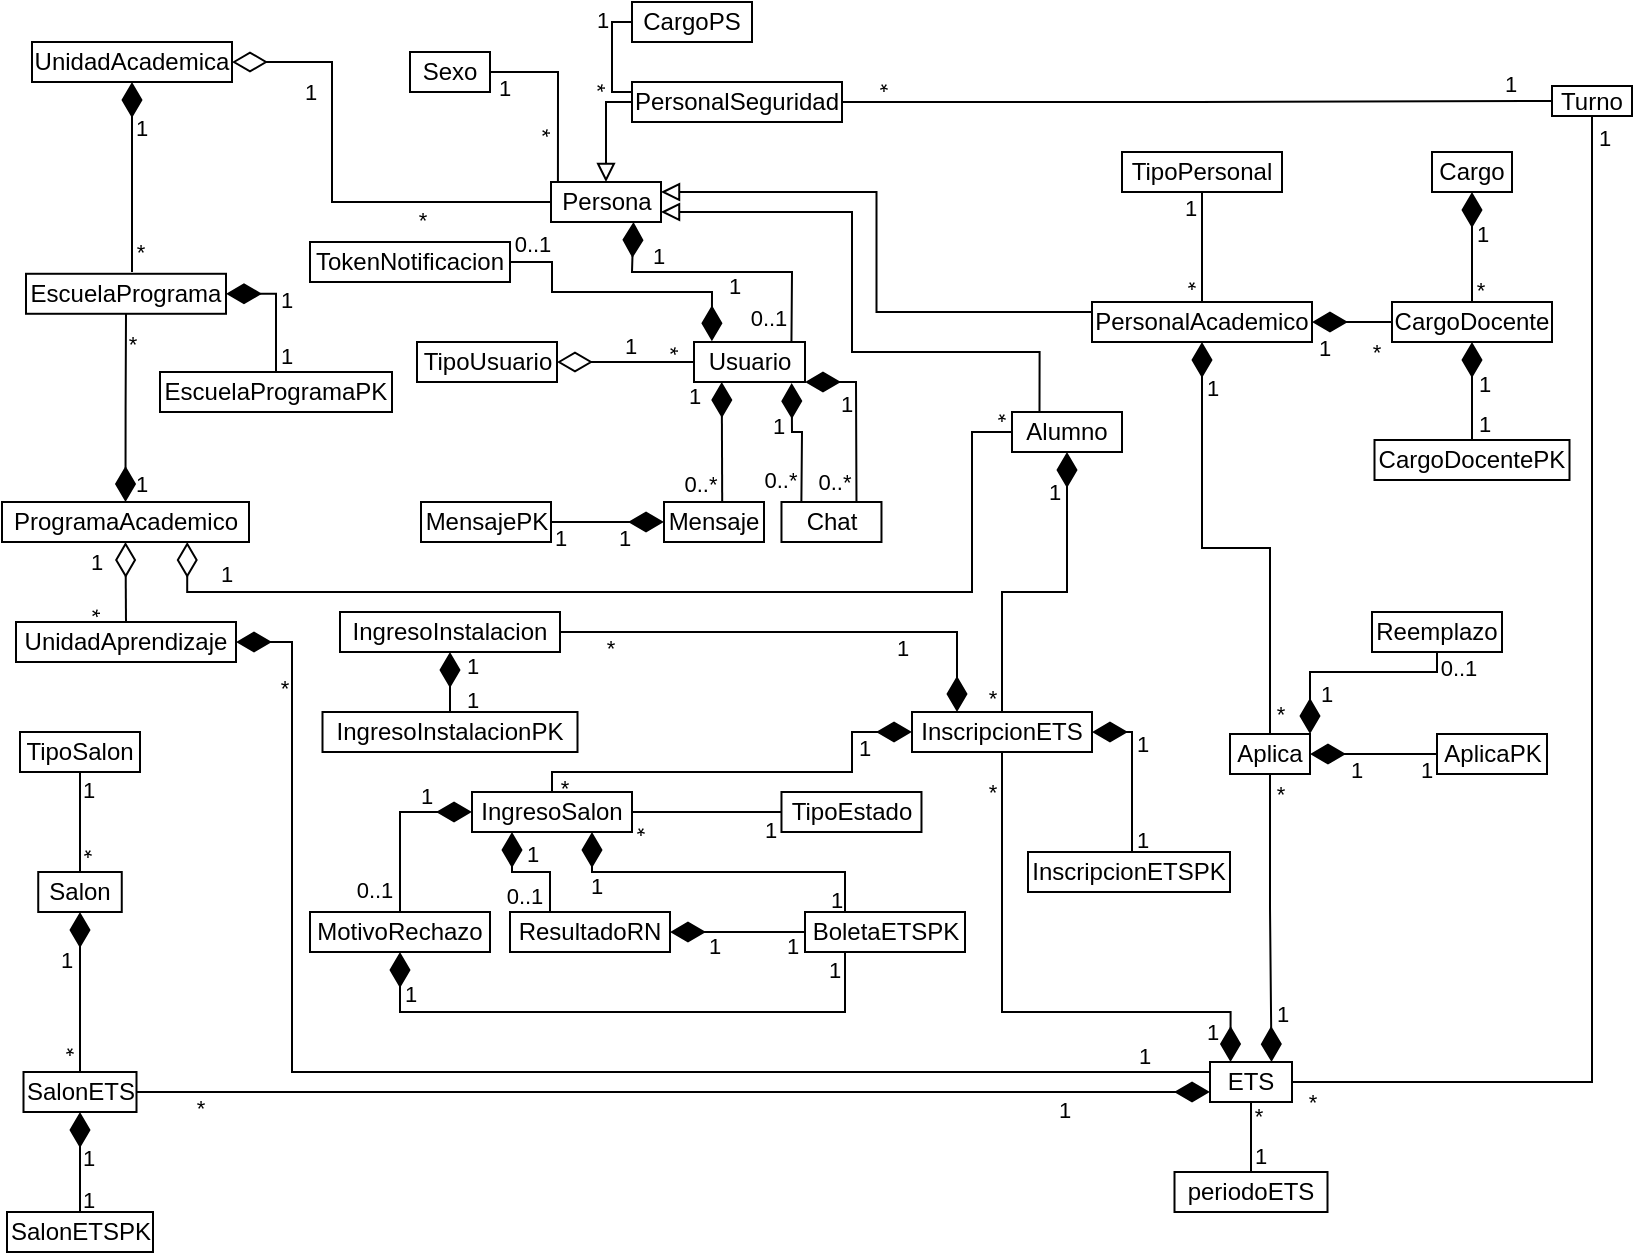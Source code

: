 <mxfile version="27.0.2" pages="4">
  <diagram id="C5RBs43oDa-KdzZeNtuy" name="Page-1">
    <mxGraphModel dx="-274" dy="1941" grid="1" gridSize="10" guides="1" tooltips="1" connect="1" arrows="1" fold="1" page="1" pageScale="1" pageWidth="850" pageHeight="1100" math="0" shadow="0">
      <root>
        <mxCell id="WIyWlLk6GJQsqaUBKTNV-0" />
        <mxCell id="WIyWlLk6GJQsqaUBKTNV-1" parent="WIyWlLk6GJQsqaUBKTNV-0" />
        <mxCell id="XPMi9pJU4RactYhF5Dic-5" value="UnidadAcademica" style="rounded=0;whiteSpace=wrap;html=1;" parent="WIyWlLk6GJQsqaUBKTNV-1" vertex="1">
          <mxGeometry x="1740" y="-1075" width="100" height="20" as="geometry" />
        </mxCell>
        <mxCell id="XPMi9pJU4RactYhF5Dic-6" value="Sexo" style="rounded=0;whiteSpace=wrap;html=1;" parent="WIyWlLk6GJQsqaUBKTNV-1" vertex="1">
          <mxGeometry x="1929" y="-1070" width="40" height="20" as="geometry" />
        </mxCell>
        <mxCell id="XPMi9pJU4RactYhF5Dic-7" value="EscuelaPrograma" style="rounded=0;whiteSpace=wrap;html=1;" parent="WIyWlLk6GJQsqaUBKTNV-1" vertex="1">
          <mxGeometry x="1737" y="-959.11" width="100" height="20" as="geometry" />
        </mxCell>
        <mxCell id="XPMi9pJU4RactYhF5Dic-8" value="Persona" style="rounded=0;whiteSpace=wrap;html=1;" parent="WIyWlLk6GJQsqaUBKTNV-1" vertex="1">
          <mxGeometry x="1999.5" y="-1005" width="55" height="20" as="geometry" />
        </mxCell>
        <mxCell id="XPMi9pJU4RactYhF5Dic-9" value="ProgramaAcademico" style="rounded=0;whiteSpace=wrap;html=1;" parent="WIyWlLk6GJQsqaUBKTNV-1" vertex="1">
          <mxGeometry x="1725" y="-845" width="123.5" height="20" as="geometry" />
        </mxCell>
        <mxCell id="XPMi9pJU4RactYhF5Dic-10" value="CargoPS" style="rounded=0;whiteSpace=wrap;html=1;" parent="WIyWlLk6GJQsqaUBKTNV-1" vertex="1">
          <mxGeometry x="2040" y="-1095" width="60" height="20" as="geometry" />
        </mxCell>
        <mxCell id="mqjF0FmzhDGOj56Y_U-w-4" style="edgeStyle=orthogonalEdgeStyle;rounded=0;orthogonalLoop=1;jettySize=auto;html=1;exitX=0.5;exitY=1;exitDx=0;exitDy=0;entryX=1;entryY=0.5;entryDx=0;entryDy=0;endArrow=none;startFill=0;" parent="WIyWlLk6GJQsqaUBKTNV-1" source="XPMi9pJU4RactYhF5Dic-11" target="8r5z9bC-KPnA7H1jN_5T-58" edge="1">
          <mxGeometry relative="1" as="geometry" />
        </mxCell>
        <mxCell id="mqjF0FmzhDGOj56Y_U-w-5" value="*" style="edgeLabel;html=1;align=center;verticalAlign=middle;resizable=0;points=[];" parent="mqjF0FmzhDGOj56Y_U-w-4" vertex="1" connectable="0">
          <mxGeometry x="0.937" y="-1" relative="1" as="geometry">
            <mxPoint x="-10" y="11" as="offset" />
          </mxGeometry>
        </mxCell>
        <mxCell id="mqjF0FmzhDGOj56Y_U-w-6" value="1" style="edgeLabel;html=1;align=center;verticalAlign=middle;resizable=0;points=[];" parent="mqjF0FmzhDGOj56Y_U-w-4" vertex="1" connectable="0">
          <mxGeometry x="-0.958" y="-1" relative="1" as="geometry">
            <mxPoint x="7" y="-3" as="offset" />
          </mxGeometry>
        </mxCell>
        <mxCell id="XPMi9pJU4RactYhF5Dic-11" value="Turno" style="rounded=0;whiteSpace=wrap;html=1;" parent="WIyWlLk6GJQsqaUBKTNV-1" vertex="1">
          <mxGeometry x="2500" y="-1053" width="40" height="15" as="geometry" />
        </mxCell>
        <mxCell id="XPMi9pJU4RactYhF5Dic-12" value="UnidadAprendizaje" style="rounded=0;whiteSpace=wrap;html=1;" parent="WIyWlLk6GJQsqaUBKTNV-1" vertex="1">
          <mxGeometry x="1732" y="-785" width="110" height="20" as="geometry" />
        </mxCell>
        <mxCell id="XPMi9pJU4RactYhF5Dic-14" value="TokenNotificacion" style="rounded=0;whiteSpace=wrap;html=1;" parent="WIyWlLk6GJQsqaUBKTNV-1" vertex="1">
          <mxGeometry x="1879.0" y="-975" width="100" height="20" as="geometry" />
        </mxCell>
        <mxCell id="XPMi9pJU4RactYhF5Dic-15" value="Mensaje" style="rounded=0;whiteSpace=wrap;html=1;" parent="WIyWlLk6GJQsqaUBKTNV-1" vertex="1">
          <mxGeometry x="2056" y="-845" width="50" height="20" as="geometry" />
        </mxCell>
        <mxCell id="XPMi9pJU4RactYhF5Dic-16" value="Usuario" style="rounded=0;whiteSpace=wrap;html=1;" parent="WIyWlLk6GJQsqaUBKTNV-1" vertex="1">
          <mxGeometry x="2071" y="-925" width="55.5" height="20" as="geometry" />
        </mxCell>
        <mxCell id="XPMi9pJU4RactYhF5Dic-17" value="TipoUsuario" style="rounded=0;whiteSpace=wrap;html=1;" parent="WIyWlLk6GJQsqaUBKTNV-1" vertex="1">
          <mxGeometry x="1932.5" y="-925" width="70" height="20" as="geometry" />
        </mxCell>
        <mxCell id="XPMi9pJU4RactYhF5Dic-20" value="1" style="endArrow=none;html=1;endSize=15;startArrow=diamondThin;startSize=15;startFill=1;edgeStyle=orthogonalEdgeStyle;align=left;verticalAlign=bottom;rounded=0;" parent="WIyWlLk6GJQsqaUBKTNV-1" source="XPMi9pJU4RactYhF5Dic-5" edge="1">
          <mxGeometry x="-0.333" relative="1" as="geometry">
            <mxPoint x="1800" y="-1040" as="sourcePoint" />
            <mxPoint x="1790" y="-960" as="targetPoint" />
            <Array as="points">
              <mxPoint x="1790" y="-960" />
              <mxPoint x="1790" y="-960" />
            </Array>
            <mxPoint as="offset" />
          </mxGeometry>
        </mxCell>
        <mxCell id="XPMi9pJU4RactYhF5Dic-21" value="*" style="edgeLabel;html=1;align=center;verticalAlign=middle;resizable=0;points=[];" parent="XPMi9pJU4RactYhF5Dic-20" vertex="1" connectable="0">
          <mxGeometry x="0.529" y="-3" relative="1" as="geometry">
            <mxPoint x="7" y="12" as="offset" />
          </mxGeometry>
        </mxCell>
        <mxCell id="XPMi9pJU4RactYhF5Dic-24" value="1" style="endArrow=none;html=1;endSize=15;startArrow=diamondThin;startSize=15;startFill=1;edgeStyle=orthogonalEdgeStyle;align=left;verticalAlign=bottom;rounded=0;exitX=0.5;exitY=0;exitDx=0;exitDy=0;entryX=0.5;entryY=1;entryDx=0;entryDy=0;" parent="WIyWlLk6GJQsqaUBKTNV-1" source="XPMi9pJU4RactYhF5Dic-9" target="XPMi9pJU4RactYhF5Dic-7" edge="1">
          <mxGeometry x="-1" y="-3" relative="1" as="geometry">
            <mxPoint x="1840" y="-890" as="sourcePoint" />
            <mxPoint x="1800" y="-950" as="targetPoint" />
            <Array as="points" />
            <mxPoint as="offset" />
          </mxGeometry>
        </mxCell>
        <mxCell id="XPMi9pJU4RactYhF5Dic-25" value="*" style="edgeLabel;html=1;align=center;verticalAlign=middle;resizable=0;points=[];" parent="XPMi9pJU4RactYhF5Dic-24" vertex="1" connectable="0">
          <mxGeometry x="0.529" y="-3" relative="1" as="geometry">
            <mxPoint y="-7" as="offset" />
          </mxGeometry>
        </mxCell>
        <mxCell id="8r5z9bC-KPnA7H1jN_5T-0" value="" style="endArrow=diamondThin;endFill=0;endSize=15;html=1;rounded=0;exitX=0;exitY=0.5;exitDx=0;exitDy=0;entryX=1;entryY=0.5;entryDx=0;entryDy=0;" parent="WIyWlLk6GJQsqaUBKTNV-1" source="XPMi9pJU4RactYhF5Dic-8" target="XPMi9pJU4RactYhF5Dic-5" edge="1">
          <mxGeometry width="160" relative="1" as="geometry">
            <mxPoint x="2020" y="-880" as="sourcePoint" />
            <mxPoint x="1920" y="-860" as="targetPoint" />
            <Array as="points">
              <mxPoint x="1890" y="-995" />
              <mxPoint x="1890" y="-1065" />
            </Array>
          </mxGeometry>
        </mxCell>
        <mxCell id="8r5z9bC-KPnA7H1jN_5T-1" value="" style="endArrow=block;endSize=7;endFill=0;html=1;rounded=0;entryX=0.5;entryY=0;entryDx=0;entryDy=0;exitX=0;exitY=0.5;exitDx=0;exitDy=0;" parent="WIyWlLk6GJQsqaUBKTNV-1" source="8r5z9bC-KPnA7H1jN_5T-42" target="XPMi9pJU4RactYhF5Dic-8" edge="1">
          <mxGeometry y="10" width="160" relative="1" as="geometry">
            <mxPoint x="2380" y="-910" as="sourcePoint" />
            <mxPoint x="2290" y="-920" as="targetPoint" />
            <Array as="points">
              <mxPoint x="2027" y="-1045" />
            </Array>
            <mxPoint as="offset" />
          </mxGeometry>
        </mxCell>
        <mxCell id="8r5z9bC-KPnA7H1jN_5T-2" value="" style="endArrow=none;endFill=1;endSize=12;html=1;rounded=0;exitX=1;exitY=0.5;exitDx=0;exitDy=0;startFill=0;entryX=0.063;entryY=0.008;entryDx=0;entryDy=0;entryPerimeter=0;" parent="WIyWlLk6GJQsqaUBKTNV-1" source="XPMi9pJU4RactYhF5Dic-6" target="XPMi9pJU4RactYhF5Dic-8" edge="1">
          <mxGeometry width="160" relative="1" as="geometry">
            <mxPoint x="2041" y="-880" as="sourcePoint" />
            <mxPoint x="2201" y="-880" as="targetPoint" />
            <Array as="points">
              <mxPoint x="2003" y="-1060" />
            </Array>
          </mxGeometry>
        </mxCell>
        <mxCell id="8r5z9bC-KPnA7H1jN_5T-15" value="*" style="edgeLabel;html=1;align=center;verticalAlign=middle;resizable=0;points=[];rotation=90;" parent="8r5z9bC-KPnA7H1jN_5T-2" vertex="1" connectable="0">
          <mxGeometry x="0.128" y="-1" relative="1" as="geometry">
            <mxPoint x="-6" y="13" as="offset" />
          </mxGeometry>
        </mxCell>
        <mxCell id="8r5z9bC-KPnA7H1jN_5T-43" value="1" style="edgeLabel;html=1;align=center;verticalAlign=middle;resizable=0;points=[];" parent="8r5z9bC-KPnA7H1jN_5T-2" vertex="1" connectable="0">
          <mxGeometry x="-0.596" y="-1" relative="1" as="geometry">
            <mxPoint x="-11" y="7" as="offset" />
          </mxGeometry>
        </mxCell>
        <mxCell id="8r5z9bC-KPnA7H1jN_5T-3" value="" style="endArrow=diamondThin;endFill=1;endSize=15;html=1;rounded=0;entryX=0.75;entryY=1;entryDx=0;entryDy=0;exitX=0.878;exitY=-0.017;exitDx=0;exitDy=0;exitPerimeter=0;" parent="WIyWlLk6GJQsqaUBKTNV-1" source="XPMi9pJU4RactYhF5Dic-16" target="XPMi9pJU4RactYhF5Dic-8" edge="1">
          <mxGeometry width="160" relative="1" as="geometry">
            <mxPoint x="2000" y="-930" as="sourcePoint" />
            <mxPoint x="2180" y="-880" as="targetPoint" />
            <Array as="points">
              <mxPoint x="2120" y="-960" />
              <mxPoint x="2040" y="-960" />
            </Array>
          </mxGeometry>
        </mxCell>
        <mxCell id="8r5z9bC-KPnA7H1jN_5T-4" value="1" style="edgeLabel;html=1;align=center;verticalAlign=middle;resizable=0;points=[];" parent="8r5z9bC-KPnA7H1jN_5T-3" vertex="1" connectable="0">
          <mxGeometry x="0.701" relative="1" as="geometry">
            <mxPoint x="13" y="-4" as="offset" />
          </mxGeometry>
        </mxCell>
        <mxCell id="8r5z9bC-KPnA7H1jN_5T-5" value="0..1" style="edgeLabel;html=1;align=center;verticalAlign=middle;resizable=0;points=[];" parent="WIyWlLk6GJQsqaUBKTNV-1" vertex="1" connectable="0">
          <mxGeometry x="1990.001" y="-1050" as="geometry">
            <mxPoint x="118" y="113" as="offset" />
          </mxGeometry>
        </mxCell>
        <mxCell id="8r5z9bC-KPnA7H1jN_5T-6" value="1" style="edgeLabel;html=1;align=center;verticalAlign=middle;resizable=0;points=[];" parent="WIyWlLk6GJQsqaUBKTNV-1" vertex="1" connectable="0">
          <mxGeometry x="2109.741" y="-975" as="geometry">
            <mxPoint x="-231" y="-75" as="offset" />
          </mxGeometry>
        </mxCell>
        <mxCell id="8r5z9bC-KPnA7H1jN_5T-7" value="*" style="edgeLabel;html=1;align=center;verticalAlign=middle;resizable=0;points=[];" parent="WIyWlLk6GJQsqaUBKTNV-1" vertex="1" connectable="0">
          <mxGeometry x="1804" y="-959.111" as="geometry">
            <mxPoint x="131" y="-27" as="offset" />
          </mxGeometry>
        </mxCell>
        <mxCell id="8r5z9bC-KPnA7H1jN_5T-8" value="" style="endArrow=diamondThin;endFill=0;endSize=15;html=1;rounded=0;exitX=0.5;exitY=0;exitDx=0;exitDy=0;entryX=0.5;entryY=1;entryDx=0;entryDy=0;" parent="WIyWlLk6GJQsqaUBKTNV-1" source="XPMi9pJU4RactYhF5Dic-12" target="XPMi9pJU4RactYhF5Dic-9" edge="1">
          <mxGeometry width="160" relative="1" as="geometry">
            <mxPoint x="1990" y="-830" as="sourcePoint" />
            <mxPoint x="1895" y="-900" as="targetPoint" />
            <Array as="points" />
          </mxGeometry>
        </mxCell>
        <mxCell id="8r5z9bC-KPnA7H1jN_5T-39" value="*" style="edgeLabel;html=1;align=center;verticalAlign=middle;resizable=0;points=[];rotation=90;" parent="8r5z9bC-KPnA7H1jN_5T-8" vertex="1" connectable="0">
          <mxGeometry x="0.027" y="2" relative="1" as="geometry">
            <mxPoint x="-14" y="15" as="offset" />
          </mxGeometry>
        </mxCell>
        <mxCell id="8r5z9bC-KPnA7H1jN_5T-10" value="1" style="edgeLabel;html=1;align=center;verticalAlign=middle;resizable=0;points=[];" parent="WIyWlLk6GJQsqaUBKTNV-1" vertex="1" connectable="0">
          <mxGeometry x="2002.501" y="-740" as="geometry">
            <mxPoint x="-231" y="-75" as="offset" />
          </mxGeometry>
        </mxCell>
        <mxCell id="8r5z9bC-KPnA7H1jN_5T-16" value="" style="endArrow=diamondThin;endFill=0;endSize=15;html=1;rounded=0;exitX=0;exitY=0.5;exitDx=0;exitDy=0;entryX=1;entryY=0.5;entryDx=0;entryDy=0;" parent="WIyWlLk6GJQsqaUBKTNV-1" source="XPMi9pJU4RactYhF5Dic-16" target="XPMi9pJU4RactYhF5Dic-17" edge="1">
          <mxGeometry width="160" relative="1" as="geometry">
            <mxPoint x="2020" y="-880" as="sourcePoint" />
            <mxPoint x="2180" y="-880" as="targetPoint" />
          </mxGeometry>
        </mxCell>
        <mxCell id="8r5z9bC-KPnA7H1jN_5T-19" value="1" style="edgeLabel;html=1;align=center;verticalAlign=middle;resizable=0;points=[];" parent="8r5z9bC-KPnA7H1jN_5T-16" vertex="1" connectable="0">
          <mxGeometry x="0.206" relative="1" as="geometry">
            <mxPoint x="9" y="-8" as="offset" />
          </mxGeometry>
        </mxCell>
        <mxCell id="8r5z9bC-KPnA7H1jN_5T-20" value="*" style="edgeLabel;html=1;align=center;verticalAlign=middle;resizable=0;points=[];rotation=90;" parent="8r5z9bC-KPnA7H1jN_5T-16" vertex="1" connectable="0">
          <mxGeometry x="-0.693" y="2" relative="1" as="geometry">
            <mxPoint x="-1" y="-8" as="offset" />
          </mxGeometry>
        </mxCell>
        <mxCell id="8r5z9bC-KPnA7H1jN_5T-21" value="" style="endArrow=diamondThin;endFill=1;endSize=15;html=1;rounded=0;exitX=1;exitY=0.5;exitDx=0;exitDy=0;entryX=0.161;entryY=-0.02;entryDx=0;entryDy=0;entryPerimeter=0;" parent="WIyWlLk6GJQsqaUBKTNV-1" source="XPMi9pJU4RactYhF5Dic-14" target="XPMi9pJU4RactYhF5Dic-16" edge="1">
          <mxGeometry width="160" relative="1" as="geometry">
            <mxPoint x="1980" y="-820" as="sourcePoint" />
            <mxPoint x="2140" y="-820" as="targetPoint" />
            <Array as="points">
              <mxPoint x="2000" y="-965" />
              <mxPoint x="2000" y="-950" />
              <mxPoint x="2030" y="-950" />
              <mxPoint x="2080" y="-950" />
            </Array>
          </mxGeometry>
        </mxCell>
        <mxCell id="8r5z9bC-KPnA7H1jN_5T-26" value="0..1" style="edgeLabel;html=1;align=center;verticalAlign=middle;resizable=0;points=[];" parent="8r5z9bC-KPnA7H1jN_5T-21" vertex="1" connectable="0">
          <mxGeometry x="-0.928" y="-1" relative="1" as="geometry">
            <mxPoint x="6" y="-10" as="offset" />
          </mxGeometry>
        </mxCell>
        <mxCell id="8r5z9bC-KPnA7H1jN_5T-27" value="1" style="edgeLabel;html=1;align=center;verticalAlign=middle;resizable=0;points=[];" parent="8r5z9bC-KPnA7H1jN_5T-21" vertex="1" connectable="0">
          <mxGeometry x="0.648" relative="1" as="geometry">
            <mxPoint x="11" y="-3" as="offset" />
          </mxGeometry>
        </mxCell>
        <mxCell id="8r5z9bC-KPnA7H1jN_5T-22" value="" style="endArrow=diamondThin;endFill=1;endSize=15;html=1;rounded=0;exitX=0.582;exitY=-0.012;exitDx=0;exitDy=0;entryX=0.25;entryY=1;entryDx=0;entryDy=0;exitPerimeter=0;" parent="WIyWlLk6GJQsqaUBKTNV-1" source="XPMi9pJU4RactYhF5Dic-15" target="XPMi9pJU4RactYhF5Dic-16" edge="1">
          <mxGeometry width="160" relative="1" as="geometry">
            <mxPoint x="1980" y="-820" as="sourcePoint" />
            <mxPoint x="2140" y="-820" as="targetPoint" />
            <Array as="points" />
          </mxGeometry>
        </mxCell>
        <mxCell id="8r5z9bC-KPnA7H1jN_5T-28" value="1" style="edgeLabel;html=1;align=center;verticalAlign=middle;resizable=0;points=[];" parent="8r5z9bC-KPnA7H1jN_5T-22" vertex="1" connectable="0">
          <mxGeometry x="0.477" relative="1" as="geometry">
            <mxPoint x="-14" y="-9" as="offset" />
          </mxGeometry>
        </mxCell>
        <mxCell id="8r5z9bC-KPnA7H1jN_5T-29" value="0..*" style="edgeLabel;html=1;align=center;verticalAlign=middle;resizable=0;points=[];" parent="8r5z9bC-KPnA7H1jN_5T-22" vertex="1" connectable="0">
          <mxGeometry x="-0.894" y="-1" relative="1" as="geometry">
            <mxPoint x="-12" y="-6" as="offset" />
          </mxGeometry>
        </mxCell>
        <mxCell id="8r5z9bC-KPnA7H1jN_5T-23" value="Chat" style="rounded=0;whiteSpace=wrap;html=1;" parent="WIyWlLk6GJQsqaUBKTNV-1" vertex="1">
          <mxGeometry x="2114.74" y="-845" width="50" height="20" as="geometry" />
        </mxCell>
        <mxCell id="8r5z9bC-KPnA7H1jN_5T-24" value="" style="endArrow=diamondThin;endFill=1;endSize=15;html=1;rounded=0;exitX=0.199;exitY=0.009;exitDx=0;exitDy=0;entryX=0.88;entryY=1.028;entryDx=0;entryDy=0;exitPerimeter=0;entryPerimeter=0;" parent="WIyWlLk6GJQsqaUBKTNV-1" source="8r5z9bC-KPnA7H1jN_5T-23" target="XPMi9pJU4RactYhF5Dic-16" edge="1">
          <mxGeometry width="160" relative="1" as="geometry">
            <mxPoint x="2070" y="-850" as="sourcePoint" />
            <mxPoint x="2230" y="-850" as="targetPoint" />
            <Array as="points">
              <mxPoint x="2125" y="-880" />
              <mxPoint x="2120" y="-880" />
            </Array>
          </mxGeometry>
        </mxCell>
        <mxCell id="8r5z9bC-KPnA7H1jN_5T-31" value="0..*" style="edgeLabel;html=1;align=center;verticalAlign=middle;resizable=0;points=[];" parent="8r5z9bC-KPnA7H1jN_5T-24" vertex="1" connectable="0">
          <mxGeometry x="-0.777" y="-1" relative="1" as="geometry">
            <mxPoint x="-12" y="-4" as="offset" />
          </mxGeometry>
        </mxCell>
        <mxCell id="8r5z9bC-KPnA7H1jN_5T-33" value="1" style="edgeLabel;html=1;align=center;verticalAlign=middle;resizable=0;points=[];" parent="8r5z9bC-KPnA7H1jN_5T-24" vertex="1" connectable="0">
          <mxGeometry x="0.171" relative="1" as="geometry">
            <mxPoint x="-9" y="-3" as="offset" />
          </mxGeometry>
        </mxCell>
        <mxCell id="8r5z9bC-KPnA7H1jN_5T-25" value="" style="endArrow=diamondThin;endFill=1;endSize=15;html=1;rounded=0;exitX=0.75;exitY=0;exitDx=0;exitDy=0;entryX=1;entryY=1;entryDx=0;entryDy=0;" parent="WIyWlLk6GJQsqaUBKTNV-1" source="8r5z9bC-KPnA7H1jN_5T-23" target="XPMi9pJU4RactYhF5Dic-16" edge="1">
          <mxGeometry width="160" relative="1" as="geometry">
            <mxPoint x="2070" y="-850" as="sourcePoint" />
            <mxPoint x="2230" y="-850" as="targetPoint" />
            <Array as="points">
              <mxPoint x="2152" y="-905" />
            </Array>
          </mxGeometry>
        </mxCell>
        <mxCell id="8r5z9bC-KPnA7H1jN_5T-32" value="0..*" style="edgeLabel;html=1;align=center;verticalAlign=middle;resizable=0;points=[];" parent="8r5z9bC-KPnA7H1jN_5T-25" vertex="1" connectable="0">
          <mxGeometry x="-0.737" y="-2" relative="1" as="geometry">
            <mxPoint x="-13" y="1" as="offset" />
          </mxGeometry>
        </mxCell>
        <mxCell id="8r5z9bC-KPnA7H1jN_5T-34" value="1" style="edgeLabel;html=1;align=center;verticalAlign=middle;resizable=0;points=[];" parent="8r5z9bC-KPnA7H1jN_5T-25" vertex="1" connectable="0">
          <mxGeometry x="0.18" relative="1" as="geometry">
            <mxPoint x="-5" y="1" as="offset" />
          </mxGeometry>
        </mxCell>
        <mxCell id="8r5z9bC-KPnA7H1jN_5T-49" style="edgeStyle=orthogonalEdgeStyle;rounded=0;orthogonalLoop=1;jettySize=auto;html=1;exitX=1;exitY=0.5;exitDx=0;exitDy=0;entryX=0;entryY=0.5;entryDx=0;entryDy=0;endArrow=none;startFill=0;" parent="WIyWlLk6GJQsqaUBKTNV-1" source="8r5z9bC-KPnA7H1jN_5T-42" target="XPMi9pJU4RactYhF5Dic-11" edge="1">
          <mxGeometry relative="1" as="geometry" />
        </mxCell>
        <mxCell id="8r5z9bC-KPnA7H1jN_5T-50" value="1" style="edgeLabel;html=1;align=center;verticalAlign=middle;resizable=0;points=[];" parent="8r5z9bC-KPnA7H1jN_5T-49" vertex="1" connectable="0">
          <mxGeometry x="0.86" y="-1" relative="1" as="geometry">
            <mxPoint x="4" y="-10" as="offset" />
          </mxGeometry>
        </mxCell>
        <mxCell id="8r5z9bC-KPnA7H1jN_5T-51" value="*" style="edgeLabel;html=1;align=center;verticalAlign=middle;resizable=0;points=[];rotation=-180;" parent="8r5z9bC-KPnA7H1jN_5T-49" vertex="1" connectable="0">
          <mxGeometry x="-0.836" y="-1" relative="1" as="geometry">
            <mxPoint x="-7" y="-9" as="offset" />
          </mxGeometry>
        </mxCell>
        <mxCell id="8r5z9bC-KPnA7H1jN_5T-42" value="PersonalSeguridad" style="rounded=0;whiteSpace=wrap;html=1;" parent="WIyWlLk6GJQsqaUBKTNV-1" vertex="1">
          <mxGeometry x="2040" y="-1055" width="105" height="20" as="geometry" />
        </mxCell>
        <mxCell id="8r5z9bC-KPnA7H1jN_5T-45" value="" style="endArrow=none;html=1;rounded=0;entryX=0;entryY=0.5;entryDx=0;entryDy=0;exitX=0;exitY=0.25;exitDx=0;exitDy=0;" parent="WIyWlLk6GJQsqaUBKTNV-1" source="8r5z9bC-KPnA7H1jN_5T-42" target="XPMi9pJU4RactYhF5Dic-10" edge="1">
          <mxGeometry width="50" height="50" relative="1" as="geometry">
            <mxPoint x="2000" y="-930" as="sourcePoint" />
            <mxPoint x="2050" y="-980" as="targetPoint" />
            <Array as="points">
              <mxPoint x="2030" y="-1050" />
              <mxPoint x="2030" y="-1085" />
            </Array>
          </mxGeometry>
        </mxCell>
        <mxCell id="8r5z9bC-KPnA7H1jN_5T-46" value="1" style="edgeLabel;html=1;align=center;verticalAlign=middle;resizable=0;points=[];" parent="8r5z9bC-KPnA7H1jN_5T-45" vertex="1" connectable="0">
          <mxGeometry x="0.743" relative="1" as="geometry">
            <mxPoint x="-8" y="-1" as="offset" />
          </mxGeometry>
        </mxCell>
        <mxCell id="8r5z9bC-KPnA7H1jN_5T-48" value="*" style="edgeLabel;html=1;align=center;verticalAlign=middle;resizable=0;points=[];rotation=90;" parent="8r5z9bC-KPnA7H1jN_5T-45" vertex="1" connectable="0">
          <mxGeometry x="-0.269" y="1" relative="1" as="geometry">
            <mxPoint x="-6" y="7" as="offset" />
          </mxGeometry>
        </mxCell>
        <mxCell id="8r5z9bC-KPnA7H1jN_5T-55" style="edgeStyle=orthogonalEdgeStyle;rounded=0;orthogonalLoop=1;jettySize=auto;html=1;exitX=0.25;exitY=0;exitDx=0;exitDy=0;entryX=1;entryY=0.75;entryDx=0;entryDy=0;endArrow=block;endFill=0;endSize=7;" parent="WIyWlLk6GJQsqaUBKTNV-1" source="8r5z9bC-KPnA7H1jN_5T-53" target="XPMi9pJU4RactYhF5Dic-8" edge="1">
          <mxGeometry relative="1" as="geometry">
            <Array as="points">
              <mxPoint x="2244" y="-920" />
              <mxPoint x="2150" y="-920" />
              <mxPoint x="2150" y="-990" />
            </Array>
          </mxGeometry>
        </mxCell>
        <mxCell id="8r5z9bC-KPnA7H1jN_5T-57" style="edgeStyle=orthogonalEdgeStyle;rounded=0;orthogonalLoop=1;jettySize=auto;html=1;exitX=0;exitY=0.75;exitDx=0;exitDy=0;entryX=0.75;entryY=1;entryDx=0;entryDy=0;endArrow=diamondThin;endFill=0;strokeWidth=1;endSize=15;" parent="WIyWlLk6GJQsqaUBKTNV-1" source="8r5z9bC-KPnA7H1jN_5T-53" target="XPMi9pJU4RactYhF5Dic-9" edge="1">
          <mxGeometry relative="1" as="geometry">
            <Array as="points">
              <mxPoint x="2230" y="-880" />
              <mxPoint x="2210" y="-880" />
              <mxPoint x="2210" y="-800" />
              <mxPoint x="1818" y="-800" />
            </Array>
          </mxGeometry>
        </mxCell>
        <mxCell id="jaqtOOQtqGnFGyTVH4px-0" value="1" style="edgeLabel;html=1;align=center;verticalAlign=middle;resizable=0;points=[];" parent="8r5z9bC-KPnA7H1jN_5T-57" vertex="1" connectable="0">
          <mxGeometry x="0.839" y="-2" relative="1" as="geometry">
            <mxPoint x="2" y="-7" as="offset" />
          </mxGeometry>
        </mxCell>
        <mxCell id="jaqtOOQtqGnFGyTVH4px-1" value="*" style="edgeLabel;html=1;align=center;verticalAlign=middle;resizable=0;points=[];rotation=-180;" parent="8r5z9bC-KPnA7H1jN_5T-57" vertex="1" connectable="0">
          <mxGeometry x="-0.915" y="2" relative="1" as="geometry">
            <mxPoint x="13" y="-10" as="offset" />
          </mxGeometry>
        </mxCell>
        <mxCell id="8r5z9bC-KPnA7H1jN_5T-53" value="Alumno" style="rounded=0;whiteSpace=wrap;html=1;" parent="WIyWlLk6GJQsqaUBKTNV-1" vertex="1">
          <mxGeometry x="2230" y="-890" width="55" height="20" as="geometry" />
        </mxCell>
        <mxCell id="8r5z9bC-KPnA7H1jN_5T-56" style="edgeStyle=orthogonalEdgeStyle;rounded=0;orthogonalLoop=1;jettySize=auto;html=1;exitX=0;exitY=0.25;exitDx=0;exitDy=0;entryX=1;entryY=0.25;entryDx=0;entryDy=0;endArrow=block;endFill=0;endSize=7;" parent="WIyWlLk6GJQsqaUBKTNV-1" source="8r5z9bC-KPnA7H1jN_5T-54" target="XPMi9pJU4RactYhF5Dic-8" edge="1">
          <mxGeometry relative="1" as="geometry" />
        </mxCell>
        <mxCell id="8r5z9bC-KPnA7H1jN_5T-54" value="PersonalAcademico" style="rounded=0;whiteSpace=wrap;html=1;" parent="WIyWlLk6GJQsqaUBKTNV-1" vertex="1">
          <mxGeometry x="2270" y="-945" width="110" height="20" as="geometry" />
        </mxCell>
        <mxCell id="mqjF0FmzhDGOj56Y_U-w-7" style="edgeStyle=orthogonalEdgeStyle;rounded=0;orthogonalLoop=1;jettySize=auto;html=1;exitX=0;exitY=0.25;exitDx=0;exitDy=0;entryX=1;entryY=0.5;entryDx=0;entryDy=0;endArrow=diamondThin;endFill=1;endSize=15;" parent="WIyWlLk6GJQsqaUBKTNV-1" source="8r5z9bC-KPnA7H1jN_5T-58" target="XPMi9pJU4RactYhF5Dic-12" edge="1">
          <mxGeometry relative="1" as="geometry">
            <Array as="points">
              <mxPoint x="1870" y="-560" />
              <mxPoint x="1870" y="-775" />
            </Array>
          </mxGeometry>
        </mxCell>
        <mxCell id="mqjF0FmzhDGOj56Y_U-w-8" value="1" style="edgeLabel;html=1;align=center;verticalAlign=middle;resizable=0;points=[];" parent="mqjF0FmzhDGOj56Y_U-w-7" vertex="1" connectable="0">
          <mxGeometry x="-0.906" y="1" relative="1" as="geometry">
            <mxPoint y="-9" as="offset" />
          </mxGeometry>
        </mxCell>
        <mxCell id="mqjF0FmzhDGOj56Y_U-w-9" value="*" style="edgeLabel;html=1;align=center;verticalAlign=middle;resizable=0;points=[];" parent="mqjF0FmzhDGOj56Y_U-w-7" vertex="1" connectable="0">
          <mxGeometry x="0.871" y="3" relative="1" as="geometry">
            <mxPoint x="-1" y="5" as="offset" />
          </mxGeometry>
        </mxCell>
        <mxCell id="8r5z9bC-KPnA7H1jN_5T-58" value="ETS" style="rounded=0;whiteSpace=wrap;html=1;" parent="WIyWlLk6GJQsqaUBKTNV-1" vertex="1">
          <mxGeometry x="2329" y="-565" width="41" height="20" as="geometry" />
        </mxCell>
        <mxCell id="mqjF0FmzhDGOj56Y_U-w-17" style="edgeStyle=orthogonalEdgeStyle;rounded=0;orthogonalLoop=1;jettySize=auto;html=1;exitX=1;exitY=0.5;exitDx=0;exitDy=0;entryX=0;entryY=0.75;entryDx=0;entryDy=0;endArrow=diamondThin;endFill=1;endSize=15;" parent="WIyWlLk6GJQsqaUBKTNV-1" source="8r5z9bC-KPnA7H1jN_5T-59" target="8r5z9bC-KPnA7H1jN_5T-58" edge="1">
          <mxGeometry relative="1" as="geometry" />
        </mxCell>
        <mxCell id="adeoDp8vezDVFuBlMQbW-18" value="*" style="edgeLabel;html=1;align=center;verticalAlign=middle;resizable=0;points=[];" parent="mqjF0FmzhDGOj56Y_U-w-17" vertex="1" connectable="0">
          <mxGeometry x="-0.851" y="-1" relative="1" as="geometry">
            <mxPoint x="-9" y="7" as="offset" />
          </mxGeometry>
        </mxCell>
        <mxCell id="adeoDp8vezDVFuBlMQbW-19" value="1" style="edgeLabel;html=1;align=center;verticalAlign=middle;resizable=0;points=[];" parent="mqjF0FmzhDGOj56Y_U-w-17" vertex="1" connectable="0">
          <mxGeometry x="0.726" y="-3" relative="1" as="geometry">
            <mxPoint y="6" as="offset" />
          </mxGeometry>
        </mxCell>
        <mxCell id="mqjF0FmzhDGOj56Y_U-w-18" style="edgeStyle=orthogonalEdgeStyle;rounded=0;orthogonalLoop=1;jettySize=auto;html=1;exitX=0.5;exitY=0;exitDx=0;exitDy=0;entryX=0.5;entryY=1;entryDx=0;entryDy=0;endArrow=diamondThin;endFill=1;endSize=15;" parent="WIyWlLk6GJQsqaUBKTNV-1" source="8r5z9bC-KPnA7H1jN_5T-59" target="8r5z9bC-KPnA7H1jN_5T-60" edge="1">
          <mxGeometry relative="1" as="geometry" />
        </mxCell>
        <mxCell id="adeoDp8vezDVFuBlMQbW-20" value="1" style="edgeLabel;html=1;align=center;verticalAlign=middle;resizable=0;points=[];" parent="mqjF0FmzhDGOj56Y_U-w-18" vertex="1" connectable="0">
          <mxGeometry x="0.493" y="2" relative="1" as="geometry">
            <mxPoint x="-5" y="3" as="offset" />
          </mxGeometry>
        </mxCell>
        <mxCell id="adeoDp8vezDVFuBlMQbW-21" value="*" style="edgeLabel;html=1;align=center;verticalAlign=middle;resizable=0;points=[];rotation=-180;" parent="mqjF0FmzhDGOj56Y_U-w-18" vertex="1" connectable="0">
          <mxGeometry x="-0.573" y="-1" relative="1" as="geometry">
            <mxPoint x="-5" y="6" as="offset" />
          </mxGeometry>
        </mxCell>
        <mxCell id="8r5z9bC-KPnA7H1jN_5T-59" value="SalonETS" style="rounded=0;whiteSpace=wrap;html=1;" parent="WIyWlLk6GJQsqaUBKTNV-1" vertex="1">
          <mxGeometry x="1735.75" y="-560" width="56.5" height="20" as="geometry" />
        </mxCell>
        <mxCell id="mqjF0FmzhDGOj56Y_U-w-10" style="edgeStyle=orthogonalEdgeStyle;rounded=0;orthogonalLoop=1;jettySize=auto;html=1;exitX=0.5;exitY=0;exitDx=0;exitDy=0;endArrow=none;startFill=0;" parent="WIyWlLk6GJQsqaUBKTNV-1" source="8r5z9bC-KPnA7H1jN_5T-60" target="8r5z9bC-KPnA7H1jN_5T-61" edge="1">
          <mxGeometry relative="1" as="geometry" />
        </mxCell>
        <mxCell id="mqjF0FmzhDGOj56Y_U-w-12" value="1" style="edgeLabel;html=1;align=center;verticalAlign=middle;resizable=0;points=[];" parent="mqjF0FmzhDGOj56Y_U-w-10" vertex="1" connectable="0">
          <mxGeometry x="-0.383" y="3" relative="1" as="geometry">
            <mxPoint x="7" y="-26" as="offset" />
          </mxGeometry>
        </mxCell>
        <mxCell id="mqjF0FmzhDGOj56Y_U-w-13" value="*" style="edgeLabel;html=1;align=center;verticalAlign=middle;resizable=0;points=[];rotation=-180;" parent="mqjF0FmzhDGOj56Y_U-w-10" vertex="1" connectable="0">
          <mxGeometry x="0.492" y="1" relative="1" as="geometry">
            <mxPoint x="6" y="27" as="offset" />
          </mxGeometry>
        </mxCell>
        <mxCell id="8r5z9bC-KPnA7H1jN_5T-60" value="Salon" style="rounded=0;whiteSpace=wrap;html=1;" parent="WIyWlLk6GJQsqaUBKTNV-1" vertex="1">
          <mxGeometry x="1743.12" y="-660" width="41.76" height="20" as="geometry" />
        </mxCell>
        <mxCell id="8r5z9bC-KPnA7H1jN_5T-61" value="TipoSalon" style="rounded=0;whiteSpace=wrap;html=1;" parent="WIyWlLk6GJQsqaUBKTNV-1" vertex="1">
          <mxGeometry x="1734" y="-730" width="60" height="20" as="geometry" />
        </mxCell>
        <mxCell id="jsmAKBrWv3sNehojQU4f-0" value="periodoETS" style="rounded=0;whiteSpace=wrap;html=1;" parent="WIyWlLk6GJQsqaUBKTNV-1" vertex="1">
          <mxGeometry x="2311.25" y="-510" width="76.5" height="20" as="geometry" />
        </mxCell>
        <mxCell id="mqjF0FmzhDGOj56Y_U-w-14" style="edgeStyle=orthogonalEdgeStyle;rounded=0;orthogonalLoop=1;jettySize=auto;html=1;exitX=0.5;exitY=0;exitDx=0;exitDy=0;entryX=0.5;entryY=1;entryDx=0;entryDy=0;endArrow=diamondThin;endFill=1;endSize=15;" parent="WIyWlLk6GJQsqaUBKTNV-1" source="jsmAKBrWv3sNehojQU4f-1" target="8r5z9bC-KPnA7H1jN_5T-53" edge="1">
          <mxGeometry relative="1" as="geometry" />
        </mxCell>
        <mxCell id="jaqtOOQtqGnFGyTVH4px-4" value="1" style="edgeLabel;html=1;align=center;verticalAlign=middle;resizable=0;points=[];" parent="mqjF0FmzhDGOj56Y_U-w-14" vertex="1" connectable="0">
          <mxGeometry x="0.76" y="2" relative="1" as="geometry">
            <mxPoint x="-5" as="offset" />
          </mxGeometry>
        </mxCell>
        <mxCell id="jaqtOOQtqGnFGyTVH4px-5" value="*" style="edgeLabel;html=1;align=center;verticalAlign=middle;resizable=0;points=[];" parent="mqjF0FmzhDGOj56Y_U-w-14" vertex="1" connectable="0">
          <mxGeometry x="-0.913" relative="1" as="geometry">
            <mxPoint x="-5" as="offset" />
          </mxGeometry>
        </mxCell>
        <mxCell id="mqjF0FmzhDGOj56Y_U-w-15" style="edgeStyle=orthogonalEdgeStyle;rounded=0;orthogonalLoop=1;jettySize=auto;html=1;exitX=0.5;exitY=1;exitDx=0;exitDy=0;endArrow=diamondThin;endFill=1;startSize=15;endSize=15;entryX=0.25;entryY=0;entryDx=0;entryDy=0;" parent="WIyWlLk6GJQsqaUBKTNV-1" source="jsmAKBrWv3sNehojQU4f-1" target="8r5z9bC-KPnA7H1jN_5T-58" edge="1">
          <mxGeometry relative="1" as="geometry">
            <Array as="points">
              <mxPoint x="2225" y="-590" />
              <mxPoint x="2339" y="-590" />
            </Array>
          </mxGeometry>
        </mxCell>
        <mxCell id="jaqtOOQtqGnFGyTVH4px-3" value="1" style="edgeLabel;html=1;align=center;verticalAlign=middle;resizable=0;points=[];" parent="mqjF0FmzhDGOj56Y_U-w-15" vertex="1" connectable="0">
          <mxGeometry x="0.73" y="-1" relative="1" as="geometry">
            <mxPoint x="2" y="9" as="offset" />
          </mxGeometry>
        </mxCell>
        <mxCell id="jaqtOOQtqGnFGyTVH4px-16" value="*" style="edgeLabel;html=1;align=center;verticalAlign=middle;resizable=0;points=[];" parent="mqjF0FmzhDGOj56Y_U-w-15" vertex="1" connectable="0">
          <mxGeometry x="-0.887" y="-2" relative="1" as="geometry">
            <mxPoint x="-3" y="5" as="offset" />
          </mxGeometry>
        </mxCell>
        <mxCell id="jsmAKBrWv3sNehojQU4f-1" value="InscripcionETS" style="rounded=0;whiteSpace=wrap;html=1;" parent="WIyWlLk6GJQsqaUBKTNV-1" vertex="1">
          <mxGeometry x="2180" y="-740" width="90" height="20" as="geometry" />
        </mxCell>
        <mxCell id="adeoDp8vezDVFuBlMQbW-2" style="edgeStyle=orthogonalEdgeStyle;rounded=0;orthogonalLoop=1;jettySize=auto;html=1;exitX=0.5;exitY=0;exitDx=0;exitDy=0;endArrow=diamondThin;endFill=1;endSize=15;startSize=15;entryX=0;entryY=0.5;entryDx=0;entryDy=0;" parent="WIyWlLk6GJQsqaUBKTNV-1" source="jsmAKBrWv3sNehojQU4f-2" target="jsmAKBrWv3sNehojQU4f-1" edge="1">
          <mxGeometry relative="1" as="geometry">
            <mxPoint x="2050" y="-760" as="targetPoint" />
            <Array as="points">
              <mxPoint x="2000" y="-710" />
              <mxPoint x="2150" y="-710" />
              <mxPoint x="2150" y="-730" />
            </Array>
          </mxGeometry>
        </mxCell>
        <mxCell id="jaqtOOQtqGnFGyTVH4px-8" value="1" style="edgeLabel;html=1;align=center;verticalAlign=middle;resizable=0;points=[];" parent="adeoDp8vezDVFuBlMQbW-2" vertex="1" connectable="0">
          <mxGeometry x="0.747" y="-2" relative="1" as="geometry">
            <mxPoint x="2" y="6" as="offset" />
          </mxGeometry>
        </mxCell>
        <mxCell id="jaqtOOQtqGnFGyTVH4px-9" value="*" style="edgeLabel;html=1;align=center;verticalAlign=middle;resizable=0;points=[];" parent="adeoDp8vezDVFuBlMQbW-2" vertex="1" connectable="0">
          <mxGeometry x="-0.878" relative="1" as="geometry">
            <mxPoint x="3" y="8" as="offset" />
          </mxGeometry>
        </mxCell>
        <mxCell id="jsmAKBrWv3sNehojQU4f-2" value="IngresoSalon" style="rounded=0;whiteSpace=wrap;html=1;" parent="WIyWlLk6GJQsqaUBKTNV-1" vertex="1">
          <mxGeometry x="1960" y="-700" width="80" height="20" as="geometry" />
        </mxCell>
        <mxCell id="jsmAKBrWv3sNehojQU4f-3" value="IngresoInstalacion" style="rounded=0;whiteSpace=wrap;html=1;" parent="WIyWlLk6GJQsqaUBKTNV-1" vertex="1">
          <mxGeometry x="1894" y="-790" width="110" height="20" as="geometry" />
        </mxCell>
        <mxCell id="adeoDp8vezDVFuBlMQbW-6" style="edgeStyle=orthogonalEdgeStyle;rounded=0;orthogonalLoop=1;jettySize=auto;html=1;entryX=1;entryY=0.5;entryDx=0;entryDy=0;startSize=15;endArrow=none;endFill=1;endSize=15;startFill=0;exitX=0;exitY=0.5;exitDx=0;exitDy=0;" parent="WIyWlLk6GJQsqaUBKTNV-1" source="jsmAKBrWv3sNehojQU4f-4" target="jsmAKBrWv3sNehojQU4f-2" edge="1">
          <mxGeometry relative="1" as="geometry">
            <mxPoint x="2134.74" y="-580.0" as="sourcePoint" />
            <mxPoint x="2060" y="-650" as="targetPoint" />
          </mxGeometry>
        </mxCell>
        <mxCell id="jaqtOOQtqGnFGyTVH4px-14" value="*" style="edgeLabel;html=1;align=center;verticalAlign=middle;resizable=0;points=[];rotation=-180;" parent="adeoDp8vezDVFuBlMQbW-6" vertex="1" connectable="0">
          <mxGeometry x="0.72" y="-3" relative="1" as="geometry">
            <mxPoint x="-5" y="12" as="offset" />
          </mxGeometry>
        </mxCell>
        <mxCell id="jaqtOOQtqGnFGyTVH4px-15" value="1" style="edgeLabel;html=1;align=center;verticalAlign=middle;resizable=0;points=[];" parent="adeoDp8vezDVFuBlMQbW-6" vertex="1" connectable="0">
          <mxGeometry x="-0.817" y="-2" relative="1" as="geometry">
            <mxPoint x="1" y="11" as="offset" />
          </mxGeometry>
        </mxCell>
        <mxCell id="jsmAKBrWv3sNehojQU4f-4" value="TipoEstado" style="rounded=0;whiteSpace=wrap;html=1;" parent="WIyWlLk6GJQsqaUBKTNV-1" vertex="1">
          <mxGeometry x="2114.74" y="-700" width="70" height="20" as="geometry" />
        </mxCell>
        <mxCell id="adeoDp8vezDVFuBlMQbW-7" style="edgeStyle=orthogonalEdgeStyle;rounded=0;orthogonalLoop=1;jettySize=auto;html=1;entryX=0.25;entryY=1;entryDx=0;entryDy=0;endSize=15;endArrow=diamondThin;endFill=1;exitX=0.25;exitY=0;exitDx=0;exitDy=0;" parent="WIyWlLk6GJQsqaUBKTNV-1" source="jsmAKBrWv3sNehojQU4f-6" target="jsmAKBrWv3sNehojQU4f-2" edge="1">
          <mxGeometry relative="1" as="geometry">
            <Array as="points">
              <mxPoint x="1999" y="-660" />
              <mxPoint x="1980" y="-660" />
            </Array>
          </mxGeometry>
        </mxCell>
        <mxCell id="jaqtOOQtqGnFGyTVH4px-12" value="1" style="edgeLabel;html=1;align=center;verticalAlign=middle;resizable=0;points=[];" parent="adeoDp8vezDVFuBlMQbW-7" vertex="1" connectable="0">
          <mxGeometry x="0.247" y="2" relative="1" as="geometry">
            <mxPoint x="8" y="-11" as="offset" />
          </mxGeometry>
        </mxCell>
        <mxCell id="jaqtOOQtqGnFGyTVH4px-13" value="0..1" style="edgeLabel;html=1;align=center;verticalAlign=middle;resizable=0;points=[];" parent="adeoDp8vezDVFuBlMQbW-7" vertex="1" connectable="0">
          <mxGeometry x="-0.677" relative="1" as="geometry">
            <mxPoint x="-13" y="1" as="offset" />
          </mxGeometry>
        </mxCell>
        <mxCell id="jsmAKBrWv3sNehojQU4f-6" value="ResultadoRN" style="rounded=0;whiteSpace=wrap;html=1;" parent="WIyWlLk6GJQsqaUBKTNV-1" vertex="1">
          <mxGeometry x="1979" y="-640" width="80" height="20" as="geometry" />
        </mxCell>
        <mxCell id="adeoDp8vezDVFuBlMQbW-5" style="edgeStyle=orthogonalEdgeStyle;rounded=0;orthogonalLoop=1;jettySize=auto;html=1;exitX=0.5;exitY=0;exitDx=0;exitDy=0;entryX=0;entryY=0.5;entryDx=0;entryDy=0;startSize=15;endArrow=diamondThin;endFill=1;endSize=15;" parent="WIyWlLk6GJQsqaUBKTNV-1" source="jsmAKBrWv3sNehojQU4f-7" target="jsmAKBrWv3sNehojQU4f-2" edge="1">
          <mxGeometry relative="1" as="geometry">
            <Array as="points">
              <mxPoint x="1924" y="-690" />
            </Array>
          </mxGeometry>
        </mxCell>
        <mxCell id="jaqtOOQtqGnFGyTVH4px-10" value="1" style="edgeLabel;html=1;align=center;verticalAlign=middle;resizable=0;points=[];" parent="adeoDp8vezDVFuBlMQbW-5" vertex="1" connectable="0">
          <mxGeometry x="0.673" y="3" relative="1" as="geometry">
            <mxPoint x="-9" y="-5" as="offset" />
          </mxGeometry>
        </mxCell>
        <mxCell id="jaqtOOQtqGnFGyTVH4px-11" value="0..1" style="edgeLabel;html=1;align=center;verticalAlign=middle;resizable=0;points=[];" parent="adeoDp8vezDVFuBlMQbW-5" vertex="1" connectable="0">
          <mxGeometry x="-0.622" relative="1" as="geometry">
            <mxPoint x="-13" y="5" as="offset" />
          </mxGeometry>
        </mxCell>
        <mxCell id="jsmAKBrWv3sNehojQU4f-7" value="MotivoRechazo" style="rounded=0;whiteSpace=wrap;html=1;" parent="WIyWlLk6GJQsqaUBKTNV-1" vertex="1">
          <mxGeometry x="1879" y="-640" width="90" height="20" as="geometry" />
        </mxCell>
        <mxCell id="mqjF0FmzhDGOj56Y_U-w-0" value="" style="endArrow=none;html=1;rounded=0;entryX=0.5;entryY=0;entryDx=0;entryDy=0;exitX=0.5;exitY=1;exitDx=0;exitDy=0;" parent="WIyWlLk6GJQsqaUBKTNV-1" source="8r5z9bC-KPnA7H1jN_5T-58" target="jsmAKBrWv3sNehojQU4f-0" edge="1">
          <mxGeometry width="50" height="50" relative="1" as="geometry">
            <mxPoint x="2069" y="-550" as="sourcePoint" />
            <mxPoint x="2007.38" y="-770" as="targetPoint" />
          </mxGeometry>
        </mxCell>
        <mxCell id="mqjF0FmzhDGOj56Y_U-w-1" value="1" style="edgeLabel;html=1;align=center;verticalAlign=middle;resizable=0;points=[];" parent="mqjF0FmzhDGOj56Y_U-w-0" vertex="1" connectable="0">
          <mxGeometry x="0.563" relative="1" as="geometry">
            <mxPoint x="4" y="-1" as="offset" />
          </mxGeometry>
        </mxCell>
        <mxCell id="mqjF0FmzhDGOj56Y_U-w-2" value="*" style="edgeLabel;html=1;align=center;verticalAlign=middle;resizable=0;points=[];rotation=0;" parent="mqjF0FmzhDGOj56Y_U-w-0" vertex="1" connectable="0">
          <mxGeometry x="-0.295" relative="1" as="geometry">
            <mxPoint x="3" y="-6" as="offset" />
          </mxGeometry>
        </mxCell>
        <mxCell id="adeoDp8vezDVFuBlMQbW-3" style="edgeStyle=orthogonalEdgeStyle;rounded=0;orthogonalLoop=1;jettySize=auto;html=1;exitX=1;exitY=0.5;exitDx=0;exitDy=0;entryX=0.25;entryY=0;entryDx=0;entryDy=0;endArrow=diamondThin;endFill=1;endSize=15;" parent="WIyWlLk6GJQsqaUBKTNV-1" source="jsmAKBrWv3sNehojQU4f-3" target="jsmAKBrWv3sNehojQU4f-1" edge="1">
          <mxGeometry relative="1" as="geometry" />
        </mxCell>
        <mxCell id="jaqtOOQtqGnFGyTVH4px-6" value="*" style="edgeLabel;html=1;align=center;verticalAlign=middle;resizable=0;points=[];" parent="adeoDp8vezDVFuBlMQbW-3" vertex="1" connectable="0">
          <mxGeometry x="-0.798" y="-2" relative="1" as="geometry">
            <mxPoint x="1" y="6" as="offset" />
          </mxGeometry>
        </mxCell>
        <mxCell id="jaqtOOQtqGnFGyTVH4px-7" value="1" style="edgeLabel;html=1;align=center;verticalAlign=middle;resizable=0;points=[];" parent="adeoDp8vezDVFuBlMQbW-3" vertex="1" connectable="0">
          <mxGeometry x="0.504" relative="1" as="geometry">
            <mxPoint x="-9" y="8" as="offset" />
          </mxGeometry>
        </mxCell>
        <mxCell id="adeoDp8vezDVFuBlMQbW-14" style="edgeStyle=orthogonalEdgeStyle;rounded=0;orthogonalLoop=1;jettySize=auto;html=1;exitX=0.5;exitY=1;exitDx=0;exitDy=0;entryX=0.5;entryY=0;entryDx=0;entryDy=0;endArrow=none;startFill=0;" parent="WIyWlLk6GJQsqaUBKTNV-1" source="adeoDp8vezDVFuBlMQbW-8" target="8r5z9bC-KPnA7H1jN_5T-54" edge="1">
          <mxGeometry relative="1" as="geometry" />
        </mxCell>
        <mxCell id="adeoDp8vezDVFuBlMQbW-15" value="1" style="edgeLabel;html=1;align=center;verticalAlign=middle;resizable=0;points=[];" parent="adeoDp8vezDVFuBlMQbW-14" vertex="1" connectable="0">
          <mxGeometry x="-0.673" y="-2" relative="1" as="geometry">
            <mxPoint x="-4" y="-1" as="offset" />
          </mxGeometry>
        </mxCell>
        <mxCell id="adeoDp8vezDVFuBlMQbW-17" value="*" style="edgeLabel;html=1;align=center;verticalAlign=middle;resizable=0;points=[];rotation=-180;" parent="adeoDp8vezDVFuBlMQbW-14" vertex="1" connectable="0">
          <mxGeometry x="0.6" y="1" relative="1" as="geometry">
            <mxPoint x="-5" y="2" as="offset" />
          </mxGeometry>
        </mxCell>
        <mxCell id="adeoDp8vezDVFuBlMQbW-8" value="TipoPersonal" style="rounded=0;whiteSpace=wrap;html=1;" parent="WIyWlLk6GJQsqaUBKTNV-1" vertex="1">
          <mxGeometry x="2285" y="-1020" width="80" height="20" as="geometry" />
        </mxCell>
        <mxCell id="jaqtOOQtqGnFGyTVH4px-23" style="edgeStyle=orthogonalEdgeStyle;rounded=0;orthogonalLoop=1;jettySize=auto;html=1;exitX=0;exitY=0.5;exitDx=0;exitDy=0;entryX=1;entryY=0.5;entryDx=0;entryDy=0;endArrow=diamondThin;endFill=1;endSize=15;" parent="WIyWlLk6GJQsqaUBKTNV-1" source="adeoDp8vezDVFuBlMQbW-9" target="8r5z9bC-KPnA7H1jN_5T-54" edge="1">
          <mxGeometry relative="1" as="geometry" />
        </mxCell>
        <mxCell id="jaqtOOQtqGnFGyTVH4px-24" value="*" style="edgeLabel;html=1;align=center;verticalAlign=middle;resizable=0;points=[];" parent="jaqtOOQtqGnFGyTVH4px-23" vertex="1" connectable="0">
          <mxGeometry x="-0.112" relative="1" as="geometry">
            <mxPoint x="10" y="15" as="offset" />
          </mxGeometry>
        </mxCell>
        <mxCell id="jaqtOOQtqGnFGyTVH4px-25" value="1" style="edgeLabel;html=1;align=center;verticalAlign=middle;resizable=0;points=[];" parent="jaqtOOQtqGnFGyTVH4px-23" vertex="1" connectable="0">
          <mxGeometry x="-0.11" y="2" relative="1" as="geometry">
            <mxPoint x="-16" y="11" as="offset" />
          </mxGeometry>
        </mxCell>
        <mxCell id="jaqtOOQtqGnFGyTVH4px-26" style="edgeStyle=orthogonalEdgeStyle;rounded=0;orthogonalLoop=1;jettySize=auto;html=1;exitX=0.5;exitY=0;exitDx=0;exitDy=0;entryX=0.5;entryY=1;entryDx=0;entryDy=0;endArrow=diamondThin;endFill=1;endSize=15;" parent="WIyWlLk6GJQsqaUBKTNV-1" source="adeoDp8vezDVFuBlMQbW-9" target="adeoDp8vezDVFuBlMQbW-10" edge="1">
          <mxGeometry relative="1" as="geometry" />
        </mxCell>
        <mxCell id="jaqtOOQtqGnFGyTVH4px-27" value="1" style="edgeLabel;html=1;align=center;verticalAlign=middle;resizable=0;points=[];" parent="jaqtOOQtqGnFGyTVH4px-26" vertex="1" connectable="0">
          <mxGeometry x="0.248" y="-1" relative="1" as="geometry">
            <mxPoint x="4" as="offset" />
          </mxGeometry>
        </mxCell>
        <mxCell id="jaqtOOQtqGnFGyTVH4px-28" value="*" style="edgeLabel;html=1;align=center;verticalAlign=middle;resizable=0;points=[];" parent="jaqtOOQtqGnFGyTVH4px-26" vertex="1" connectable="0">
          <mxGeometry x="-0.77" relative="1" as="geometry">
            <mxPoint x="4" as="offset" />
          </mxGeometry>
        </mxCell>
        <mxCell id="adeoDp8vezDVFuBlMQbW-9" value="CargoDocente" style="rounded=0;whiteSpace=wrap;html=1;" parent="WIyWlLk6GJQsqaUBKTNV-1" vertex="1">
          <mxGeometry x="2420" y="-945" width="80" height="20" as="geometry" />
        </mxCell>
        <mxCell id="adeoDp8vezDVFuBlMQbW-10" value="Cargo" style="rounded=0;whiteSpace=wrap;html=1;" parent="WIyWlLk6GJQsqaUBKTNV-1" vertex="1">
          <mxGeometry x="2440" y="-1020" width="40" height="20" as="geometry" />
        </mxCell>
        <mxCell id="jaqtOOQtqGnFGyTVH4px-29" style="edgeStyle=orthogonalEdgeStyle;rounded=0;orthogonalLoop=1;jettySize=auto;html=1;exitX=0.5;exitY=1;exitDx=0;exitDy=0;entryX=0.75;entryY=0;entryDx=0;entryDy=0;endArrow=diamondThin;endFill=1;endSize=15;" parent="WIyWlLk6GJQsqaUBKTNV-1" source="adeoDp8vezDVFuBlMQbW-11" target="8r5z9bC-KPnA7H1jN_5T-58" edge="1">
          <mxGeometry relative="1" as="geometry" />
        </mxCell>
        <mxCell id="jaqtOOQtqGnFGyTVH4px-34" value="1" style="edgeLabel;html=1;align=center;verticalAlign=middle;resizable=0;points=[];" parent="jaqtOOQtqGnFGyTVH4px-29" vertex="1" connectable="0">
          <mxGeometry x="0.621" y="2" relative="1" as="geometry">
            <mxPoint x="3" y="3" as="offset" />
          </mxGeometry>
        </mxCell>
        <mxCell id="jaqtOOQtqGnFGyTVH4px-35" value="*" style="edgeLabel;html=1;align=center;verticalAlign=middle;resizable=0;points=[];" parent="jaqtOOQtqGnFGyTVH4px-29" vertex="1" connectable="0">
          <mxGeometry x="-0.87" relative="1" as="geometry">
            <mxPoint x="5" as="offset" />
          </mxGeometry>
        </mxCell>
        <mxCell id="jaqtOOQtqGnFGyTVH4px-30" style="edgeStyle=orthogonalEdgeStyle;rounded=0;orthogonalLoop=1;jettySize=auto;html=1;exitX=0.5;exitY=0;exitDx=0;exitDy=0;entryX=0.5;entryY=1;entryDx=0;entryDy=0;endArrow=diamondThin;endFill=1;endSize=15;" parent="WIyWlLk6GJQsqaUBKTNV-1" source="adeoDp8vezDVFuBlMQbW-11" target="8r5z9bC-KPnA7H1jN_5T-54" edge="1">
          <mxGeometry relative="1" as="geometry" />
        </mxCell>
        <mxCell id="jaqtOOQtqGnFGyTVH4px-36" value="1" style="edgeLabel;html=1;align=center;verticalAlign=middle;resizable=0;points=[];" parent="jaqtOOQtqGnFGyTVH4px-30" vertex="1" connectable="0">
          <mxGeometry x="0.804" y="2" relative="1" as="geometry">
            <mxPoint x="7" as="offset" />
          </mxGeometry>
        </mxCell>
        <mxCell id="jaqtOOQtqGnFGyTVH4px-37" value="*" style="edgeLabel;html=1;align=center;verticalAlign=middle;resizable=0;points=[];" parent="jaqtOOQtqGnFGyTVH4px-30" vertex="1" connectable="0">
          <mxGeometry x="-0.914" y="3" relative="1" as="geometry">
            <mxPoint x="8" as="offset" />
          </mxGeometry>
        </mxCell>
        <mxCell id="adeoDp8vezDVFuBlMQbW-11" value="Aplica" style="rounded=0;whiteSpace=wrap;html=1;" parent="WIyWlLk6GJQsqaUBKTNV-1" vertex="1">
          <mxGeometry x="2339" y="-729" width="40" height="20" as="geometry" />
        </mxCell>
        <mxCell id="jaqtOOQtqGnFGyTVH4px-31" style="edgeStyle=orthogonalEdgeStyle;rounded=0;orthogonalLoop=1;jettySize=auto;html=1;exitX=0.5;exitY=1;exitDx=0;exitDy=0;entryX=1;entryY=0;entryDx=0;entryDy=0;endArrow=diamondThin;endFill=1;endSize=15;" parent="WIyWlLk6GJQsqaUBKTNV-1" source="adeoDp8vezDVFuBlMQbW-12" target="adeoDp8vezDVFuBlMQbW-11" edge="1">
          <mxGeometry relative="1" as="geometry">
            <Array as="points">
              <mxPoint x="2443" y="-760" />
              <mxPoint x="2379" y="-760" />
            </Array>
          </mxGeometry>
        </mxCell>
        <mxCell id="jaqtOOQtqGnFGyTVH4px-32" value="1" style="edgeLabel;html=1;align=center;verticalAlign=middle;resizable=0;points=[];" parent="jaqtOOQtqGnFGyTVH4px-31" vertex="1" connectable="0">
          <mxGeometry x="0.578" y="2" relative="1" as="geometry">
            <mxPoint x="6" y="2" as="offset" />
          </mxGeometry>
        </mxCell>
        <mxCell id="jaqtOOQtqGnFGyTVH4px-33" value="0..1" style="edgeLabel;html=1;align=center;verticalAlign=middle;resizable=0;points=[];" parent="jaqtOOQtqGnFGyTVH4px-31" vertex="1" connectable="0">
          <mxGeometry x="-0.793" y="1" relative="1" as="geometry">
            <mxPoint x="11" y="-3" as="offset" />
          </mxGeometry>
        </mxCell>
        <mxCell id="adeoDp8vezDVFuBlMQbW-12" value="Reemplazo" style="rounded=0;whiteSpace=wrap;html=1;" parent="WIyWlLk6GJQsqaUBKTNV-1" vertex="1">
          <mxGeometry x="2410" y="-790" width="65" height="20" as="geometry" />
        </mxCell>
        <mxCell id="jaqtOOQtqGnFGyTVH4px-50" style="edgeStyle=orthogonalEdgeStyle;rounded=0;orthogonalLoop=1;jettySize=auto;html=1;exitX=0.5;exitY=0;exitDx=0;exitDy=0;entryX=1;entryY=0.5;entryDx=0;entryDy=0;endArrow=diamondThin;endFill=1;endSize=15;" parent="WIyWlLk6GJQsqaUBKTNV-1" source="jaqtOOQtqGnFGyTVH4px-49" target="XPMi9pJU4RactYhF5Dic-7" edge="1">
          <mxGeometry relative="1" as="geometry">
            <Array as="points">
              <mxPoint x="1862" y="-949" />
            </Array>
          </mxGeometry>
        </mxCell>
        <mxCell id="jaqtOOQtqGnFGyTVH4px-51" value="1" style="edgeLabel;html=1;align=center;verticalAlign=middle;resizable=0;points=[];" parent="jaqtOOQtqGnFGyTVH4px-50" vertex="1" connectable="0">
          <mxGeometry x="-0.849" y="1" relative="1" as="geometry">
            <mxPoint x="6" y="-3" as="offset" />
          </mxGeometry>
        </mxCell>
        <mxCell id="jaqtOOQtqGnFGyTVH4px-54" value="1" style="edgeLabel;html=1;align=center;verticalAlign=middle;resizable=0;points=[];" parent="jaqtOOQtqGnFGyTVH4px-50" vertex="1" connectable="0">
          <mxGeometry x="0.139" relative="1" as="geometry">
            <mxPoint x="5" as="offset" />
          </mxGeometry>
        </mxCell>
        <mxCell id="jaqtOOQtqGnFGyTVH4px-49" value="EscuelaProgramaPK" style="rounded=0;whiteSpace=wrap;html=1;" parent="WIyWlLk6GJQsqaUBKTNV-1" vertex="1">
          <mxGeometry x="1804" y="-910" width="116" height="20" as="geometry" />
        </mxCell>
        <mxCell id="jaqtOOQtqGnFGyTVH4px-56" style="edgeStyle=orthogonalEdgeStyle;rounded=0;orthogonalLoop=1;jettySize=auto;html=1;exitX=0;exitY=0.5;exitDx=0;exitDy=0;entryX=1;entryY=0.5;entryDx=0;entryDy=0;endArrow=diamondThin;endFill=1;endSize=15;" parent="WIyWlLk6GJQsqaUBKTNV-1" source="jaqtOOQtqGnFGyTVH4px-55" target="adeoDp8vezDVFuBlMQbW-11" edge="1">
          <mxGeometry relative="1" as="geometry" />
        </mxCell>
        <mxCell id="jaqtOOQtqGnFGyTVH4px-57" value="1" style="edgeLabel;html=1;align=center;verticalAlign=middle;resizable=0;points=[];" parent="jaqtOOQtqGnFGyTVH4px-56" vertex="1" connectable="0">
          <mxGeometry x="0.029" y="2" relative="1" as="geometry">
            <mxPoint x="-8" y="6" as="offset" />
          </mxGeometry>
        </mxCell>
        <mxCell id="jaqtOOQtqGnFGyTVH4px-58" value="1" style="edgeLabel;html=1;align=center;verticalAlign=middle;resizable=0;points=[];" parent="jaqtOOQtqGnFGyTVH4px-56" vertex="1" connectable="0">
          <mxGeometry x="-0.783" y="1" relative="1" as="geometry">
            <mxPoint x="1" y="7" as="offset" />
          </mxGeometry>
        </mxCell>
        <mxCell id="jaqtOOQtqGnFGyTVH4px-55" value="AplicaPK" style="rounded=0;whiteSpace=wrap;html=1;" parent="WIyWlLk6GJQsqaUBKTNV-1" vertex="1">
          <mxGeometry x="2442.5" y="-729" width="55" height="20" as="geometry" />
        </mxCell>
        <mxCell id="jaqtOOQtqGnFGyTVH4px-60" style="edgeStyle=orthogonalEdgeStyle;rounded=0;orthogonalLoop=1;jettySize=auto;html=1;exitX=0.5;exitY=0;exitDx=0;exitDy=0;entryX=0.5;entryY=1;entryDx=0;entryDy=0;endArrow=diamondThin;endFill=1;endSize=15;" parent="WIyWlLk6GJQsqaUBKTNV-1" source="jaqtOOQtqGnFGyTVH4px-59" target="adeoDp8vezDVFuBlMQbW-9" edge="1">
          <mxGeometry relative="1" as="geometry" />
        </mxCell>
        <mxCell id="jaqtOOQtqGnFGyTVH4px-61" value="1" style="edgeLabel;html=1;align=center;verticalAlign=middle;resizable=0;points=[];" parent="jaqtOOQtqGnFGyTVH4px-60" vertex="1" connectable="0">
          <mxGeometry x="0.254" y="-3" relative="1" as="geometry">
            <mxPoint x="3" y="2" as="offset" />
          </mxGeometry>
        </mxCell>
        <mxCell id="jaqtOOQtqGnFGyTVH4px-62" value="1" style="edgeLabel;html=1;align=center;verticalAlign=middle;resizable=0;points=[];" parent="jaqtOOQtqGnFGyTVH4px-60" vertex="1" connectable="0">
          <mxGeometry x="-0.679" relative="1" as="geometry">
            <mxPoint x="6" as="offset" />
          </mxGeometry>
        </mxCell>
        <mxCell id="jaqtOOQtqGnFGyTVH4px-59" value="CargoDocentePK" style="rounded=0;whiteSpace=wrap;html=1;" parent="WIyWlLk6GJQsqaUBKTNV-1" vertex="1">
          <mxGeometry x="2411.25" y="-876" width="97.5" height="20" as="geometry" />
        </mxCell>
        <mxCell id="jaqtOOQtqGnFGyTVH4px-64" style="edgeStyle=orthogonalEdgeStyle;rounded=0;orthogonalLoop=1;jettySize=auto;html=1;exitX=0.5;exitY=0;exitDx=0;exitDy=0;entryX=0.5;entryY=1;entryDx=0;entryDy=0;endArrow=diamondThin;endFill=1;endSize=15;" parent="WIyWlLk6GJQsqaUBKTNV-1" source="jaqtOOQtqGnFGyTVH4px-63" target="jsmAKBrWv3sNehojQU4f-3" edge="1">
          <mxGeometry relative="1" as="geometry" />
        </mxCell>
        <mxCell id="jaqtOOQtqGnFGyTVH4px-65" value="1" style="edgeLabel;html=1;align=center;verticalAlign=middle;resizable=0;points=[];" parent="jaqtOOQtqGnFGyTVH4px-64" vertex="1" connectable="0">
          <mxGeometry x="-0.438" y="2" relative="1" as="geometry">
            <mxPoint x="13" y="2" as="offset" />
          </mxGeometry>
        </mxCell>
        <mxCell id="jaqtOOQtqGnFGyTVH4px-66" value="1" style="edgeLabel;html=1;align=center;verticalAlign=middle;resizable=0;points=[];" parent="jaqtOOQtqGnFGyTVH4px-64" vertex="1" connectable="0">
          <mxGeometry x="0.171" y="1" relative="1" as="geometry">
            <mxPoint x="12" y="-6" as="offset" />
          </mxGeometry>
        </mxCell>
        <mxCell id="jaqtOOQtqGnFGyTVH4px-63" value="IngresoInstalacionPK" style="rounded=0;whiteSpace=wrap;html=1;" parent="WIyWlLk6GJQsqaUBKTNV-1" vertex="1">
          <mxGeometry x="1885.25" y="-740" width="127.5" height="20" as="geometry" />
        </mxCell>
        <mxCell id="jaqtOOQtqGnFGyTVH4px-68" style="edgeStyle=orthogonalEdgeStyle;rounded=0;orthogonalLoop=1;jettySize=auto;html=1;exitX=0.5;exitY=0;exitDx=0;exitDy=0;entryX=1;entryY=0.5;entryDx=0;entryDy=0;endArrow=diamondThin;endFill=1;endSize=15;" parent="WIyWlLk6GJQsqaUBKTNV-1" source="jaqtOOQtqGnFGyTVH4px-67" target="jsmAKBrWv3sNehojQU4f-1" edge="1">
          <mxGeometry relative="1" as="geometry">
            <Array as="points">
              <mxPoint x="2290" y="-670" />
              <mxPoint x="2290" y="-730" />
            </Array>
          </mxGeometry>
        </mxCell>
        <mxCell id="jaqtOOQtqGnFGyTVH4px-69" value="1" style="edgeLabel;html=1;align=center;verticalAlign=middle;resizable=0;points=[];" parent="jaqtOOQtqGnFGyTVH4px-68" vertex="1" connectable="0">
          <mxGeometry x="-0.845" y="1" relative="1" as="geometry">
            <mxPoint x="6" y="-1" as="offset" />
          </mxGeometry>
        </mxCell>
        <mxCell id="jaqtOOQtqGnFGyTVH4px-70" value="1" style="edgeLabel;html=1;align=center;verticalAlign=middle;resizable=0;points=[];" parent="jaqtOOQtqGnFGyTVH4px-68" vertex="1" connectable="0">
          <mxGeometry x="0.382" y="-1" relative="1" as="geometry">
            <mxPoint x="4" y="1" as="offset" />
          </mxGeometry>
        </mxCell>
        <mxCell id="jaqtOOQtqGnFGyTVH4px-67" value="InscripcionETSPK" style="rounded=0;whiteSpace=wrap;html=1;" parent="WIyWlLk6GJQsqaUBKTNV-1" vertex="1">
          <mxGeometry x="2238" y="-670" width="101" height="20" as="geometry" />
        </mxCell>
        <mxCell id="jaqtOOQtqGnFGyTVH4px-72" style="edgeStyle=orthogonalEdgeStyle;rounded=0;orthogonalLoop=1;jettySize=auto;html=1;exitX=1;exitY=0.5;exitDx=0;exitDy=0;entryX=0;entryY=0.5;entryDx=0;entryDy=0;endArrow=diamondThin;endFill=1;endSize=15;" parent="WIyWlLk6GJQsqaUBKTNV-1" source="jaqtOOQtqGnFGyTVH4px-71" target="XPMi9pJU4RactYhF5Dic-15" edge="1">
          <mxGeometry relative="1" as="geometry" />
        </mxCell>
        <mxCell id="jaqtOOQtqGnFGyTVH4px-73" value="1" style="edgeLabel;html=1;align=center;verticalAlign=middle;resizable=0;points=[];" parent="jaqtOOQtqGnFGyTVH4px-72" vertex="1" connectable="0">
          <mxGeometry x="-0.812" relative="1" as="geometry">
            <mxPoint x="-1" y="8" as="offset" />
          </mxGeometry>
        </mxCell>
        <mxCell id="jaqtOOQtqGnFGyTVH4px-74" value="1" style="edgeLabel;html=1;align=center;verticalAlign=middle;resizable=0;points=[];" parent="jaqtOOQtqGnFGyTVH4px-72" vertex="1" connectable="0">
          <mxGeometry x="0.363" y="1" relative="1" as="geometry">
            <mxPoint x="-2" y="9" as="offset" />
          </mxGeometry>
        </mxCell>
        <mxCell id="jaqtOOQtqGnFGyTVH4px-71" value="MensajePK" style="rounded=0;whiteSpace=wrap;html=1;" parent="WIyWlLk6GJQsqaUBKTNV-1" vertex="1">
          <mxGeometry x="1934.5" y="-845" width="65" height="20" as="geometry" />
        </mxCell>
        <mxCell id="jaqtOOQtqGnFGyTVH4px-76" style="edgeStyle=orthogonalEdgeStyle;rounded=0;orthogonalLoop=1;jettySize=auto;html=1;exitX=0.5;exitY=0;exitDx=0;exitDy=0;entryX=0.5;entryY=1;entryDx=0;entryDy=0;endArrow=diamondThin;endFill=1;endSize=15;" parent="WIyWlLk6GJQsqaUBKTNV-1" source="jaqtOOQtqGnFGyTVH4px-75" target="8r5z9bC-KPnA7H1jN_5T-59" edge="1">
          <mxGeometry relative="1" as="geometry" />
        </mxCell>
        <mxCell id="jaqtOOQtqGnFGyTVH4px-77" value="1" style="edgeLabel;html=1;align=center;verticalAlign=middle;resizable=0;points=[];" parent="jaqtOOQtqGnFGyTVH4px-76" vertex="1" connectable="0">
          <mxGeometry x="-0.872" relative="1" as="geometry">
            <mxPoint x="4" y="-3" as="offset" />
          </mxGeometry>
        </mxCell>
        <mxCell id="jaqtOOQtqGnFGyTVH4px-78" value="1" style="edgeLabel;html=1;align=center;verticalAlign=middle;resizable=0;points=[];" parent="jaqtOOQtqGnFGyTVH4px-76" vertex="1" connectable="0">
          <mxGeometry x="0.17" y="1" relative="1" as="geometry">
            <mxPoint x="5" y="2" as="offset" />
          </mxGeometry>
        </mxCell>
        <mxCell id="jaqtOOQtqGnFGyTVH4px-75" value="SalonETSPK" style="rounded=0;whiteSpace=wrap;html=1;" parent="WIyWlLk6GJQsqaUBKTNV-1" vertex="1">
          <mxGeometry x="1727.5" y="-490" width="73" height="20" as="geometry" />
        </mxCell>
        <mxCell id="jaqtOOQtqGnFGyTVH4px-81" style="edgeStyle=orthogonalEdgeStyle;rounded=0;orthogonalLoop=1;jettySize=auto;html=1;exitX=0;exitY=0.5;exitDx=0;exitDy=0;entryX=1;entryY=0.5;entryDx=0;entryDy=0;endArrow=diamondThin;endFill=1;endSize=15;" parent="WIyWlLk6GJQsqaUBKTNV-1" source="jaqtOOQtqGnFGyTVH4px-79" target="jsmAKBrWv3sNehojQU4f-6" edge="1">
          <mxGeometry relative="1" as="geometry" />
        </mxCell>
        <mxCell id="jaqtOOQtqGnFGyTVH4px-85" value="1" style="edgeLabel;html=1;align=center;verticalAlign=middle;resizable=0;points=[];" parent="jaqtOOQtqGnFGyTVH4px-81" vertex="1" connectable="0">
          <mxGeometry x="0.358" y="-1" relative="1" as="geometry">
            <mxPoint y="8" as="offset" />
          </mxGeometry>
        </mxCell>
        <mxCell id="jaqtOOQtqGnFGyTVH4px-86" value="1" style="edgeLabel;html=1;align=center;verticalAlign=middle;resizable=0;points=[];" parent="jaqtOOQtqGnFGyTVH4px-81" vertex="1" connectable="0">
          <mxGeometry x="-0.835" relative="1" as="geometry">
            <mxPoint x="-1" y="7" as="offset" />
          </mxGeometry>
        </mxCell>
        <mxCell id="jaqtOOQtqGnFGyTVH4px-82" style="edgeStyle=orthogonalEdgeStyle;rounded=0;orthogonalLoop=1;jettySize=auto;html=1;exitX=0.25;exitY=1;exitDx=0;exitDy=0;entryX=0.5;entryY=1;entryDx=0;entryDy=0;endArrow=diamondThin;endFill=1;endSize=15;" parent="WIyWlLk6GJQsqaUBKTNV-1" source="jaqtOOQtqGnFGyTVH4px-79" target="jsmAKBrWv3sNehojQU4f-7" edge="1">
          <mxGeometry relative="1" as="geometry" />
        </mxCell>
        <mxCell id="jaqtOOQtqGnFGyTVH4px-87" value="1" style="edgeLabel;html=1;align=center;verticalAlign=middle;resizable=0;points=[];" parent="jaqtOOQtqGnFGyTVH4px-82" vertex="1" connectable="0">
          <mxGeometry x="0.828" y="-1" relative="1" as="geometry">
            <mxPoint x="4" y="-4" as="offset" />
          </mxGeometry>
        </mxCell>
        <mxCell id="jaqtOOQtqGnFGyTVH4px-88" value="1" style="edgeLabel;html=1;align=center;verticalAlign=middle;resizable=0;points=[];" parent="jaqtOOQtqGnFGyTVH4px-82" vertex="1" connectable="0">
          <mxGeometry x="-0.928" y="-1" relative="1" as="geometry">
            <mxPoint x="-5" y="-1" as="offset" />
          </mxGeometry>
        </mxCell>
        <mxCell id="jaqtOOQtqGnFGyTVH4px-84" style="edgeStyle=orthogonalEdgeStyle;rounded=0;orthogonalLoop=1;jettySize=auto;html=1;exitX=0.25;exitY=0;exitDx=0;exitDy=0;entryX=0.75;entryY=1;entryDx=0;entryDy=0;endArrow=diamondThin;endFill=1;endSize=15;" parent="WIyWlLk6GJQsqaUBKTNV-1" source="jaqtOOQtqGnFGyTVH4px-79" target="jsmAKBrWv3sNehojQU4f-2" edge="1">
          <mxGeometry relative="1" as="geometry">
            <Array as="points">
              <mxPoint x="2147" y="-660" />
              <mxPoint x="2020" y="-660" />
            </Array>
          </mxGeometry>
        </mxCell>
        <mxCell id="jaqtOOQtqGnFGyTVH4px-89" value="1" style="edgeLabel;html=1;align=center;verticalAlign=middle;resizable=0;points=[];" parent="jaqtOOQtqGnFGyTVH4px-84" vertex="1" connectable="0">
          <mxGeometry x="-0.942" y="-1" relative="1" as="geometry">
            <mxPoint x="-6" y="-1" as="offset" />
          </mxGeometry>
        </mxCell>
        <mxCell id="jaqtOOQtqGnFGyTVH4px-90" value="1" style="edgeLabel;html=1;align=center;verticalAlign=middle;resizable=0;points=[];" parent="jaqtOOQtqGnFGyTVH4px-84" vertex="1" connectable="0">
          <mxGeometry x="0.668" relative="1" as="geometry">
            <mxPoint x="-6" y="7" as="offset" />
          </mxGeometry>
        </mxCell>
        <mxCell id="jaqtOOQtqGnFGyTVH4px-79" value="BoletaETSPK" style="rounded=0;whiteSpace=wrap;html=1;" parent="WIyWlLk6GJQsqaUBKTNV-1" vertex="1">
          <mxGeometry x="2126.5" y="-640" width="80" height="20" as="geometry" />
        </mxCell>
      </root>
    </mxGraphModel>
  </diagram>
  <diagram id="t6WC1pvkUfr2kFo7Ti3x" name="Página-2">
    <mxGraphModel dx="-173" dy="2502" grid="1" gridSize="10" guides="1" tooltips="1" connect="1" arrows="1" fold="1" page="1" pageScale="1" pageWidth="850" pageHeight="1100" math="0" shadow="0">
      <root>
        <mxCell id="0" />
        <mxCell id="1" parent="0" />
        <mxCell id="l9bozDmqd91bgKcLV1Az-1" value="UnidadAcademica" style="swimlane;fontStyle=1;align=center;verticalAlign=top;childLayout=stackLayout;horizontal=1;startSize=26;horizontalStack=0;resizeParent=1;resizeParentMax=0;resizeLast=0;collapsible=1;marginBottom=0;whiteSpace=wrap;html=1;" vertex="1" parent="1">
          <mxGeometry x="2566" y="-1095" width="160" height="134" as="geometry" />
        </mxCell>
        <mxCell id="l9bozDmqd91bgKcLV1Az-2" value="- id_Escuela : Integer" style="text;strokeColor=none;fillColor=none;align=left;verticalAlign=top;spacingLeft=4;spacingRight=4;overflow=hidden;rotatable=0;points=[[0,0.5],[1,0.5]];portConstraint=eastwest;whiteSpace=wrap;html=1;" vertex="1" parent="l9bozDmqd91bgKcLV1Az-1">
          <mxGeometry y="26" width="160" height="24" as="geometry" />
        </mxCell>
        <mxCell id="l9bozDmqd91bgKcLV1Az-3" value="- nombre : String" style="text;strokeColor=none;fillColor=none;align=left;verticalAlign=top;spacingLeft=4;spacingRight=4;overflow=hidden;rotatable=0;points=[[0,0.5],[1,0.5]];portConstraint=eastwest;whiteSpace=wrap;html=1;" vertex="1" parent="l9bozDmqd91bgKcLV1Az-1">
          <mxGeometry y="50" width="160" height="24" as="geometry" />
        </mxCell>
        <mxCell id="l9bozDmqd91bgKcLV1Az-4" value="" style="line;strokeWidth=1;fillColor=none;align=left;verticalAlign=middle;spacingTop=-1;spacingLeft=3;spacingRight=3;rotatable=0;labelPosition=right;points=[];portConstraint=eastwest;strokeColor=inherit;" vertex="1" parent="l9bozDmqd91bgKcLV1Az-1">
          <mxGeometry y="74" width="160" height="8" as="geometry" />
        </mxCell>
        <mxCell id="l9bozDmqd91bgKcLV1Az-5" value="+&amp;nbsp;UnidadAcademica()" style="text;strokeColor=none;fillColor=none;align=left;verticalAlign=top;spacingLeft=4;spacingRight=4;overflow=hidden;rotatable=0;points=[[0,0.5],[1,0.5]];portConstraint=eastwest;whiteSpace=wrap;html=1;" vertex="1" parent="l9bozDmqd91bgKcLV1Az-1">
          <mxGeometry y="82" width="160" height="26" as="geometry" />
        </mxCell>
        <mxCell id="l9bozDmqd91bgKcLV1Az-6" value="+&amp;nbsp;UnidadAcademica(String)" style="text;strokeColor=none;fillColor=none;align=left;verticalAlign=top;spacingLeft=4;spacingRight=4;overflow=hidden;rotatable=0;points=[[0,0.5],[1,0.5]];portConstraint=eastwest;whiteSpace=wrap;html=1;" vertex="1" parent="l9bozDmqd91bgKcLV1Az-1">
          <mxGeometry y="108" width="160" height="26" as="geometry" />
        </mxCell>
        <mxCell id="l9bozDmqd91bgKcLV1Az-7" value="EscuelaProgramaPK" style="swimlane;fontStyle=1;align=center;verticalAlign=top;childLayout=stackLayout;horizontal=1;startSize=26;horizontalStack=0;resizeParent=1;resizeParentMax=0;resizeLast=0;collapsible=1;marginBottom=0;whiteSpace=wrap;html=1;flipH=0;flipV=0;" vertex="1" parent="1">
          <mxGeometry x="2930" y="-1095" width="160" height="138" as="geometry" />
        </mxCell>
        <mxCell id="l9bozDmqd91bgKcLV1Az-8" value="-&amp;nbsp;idEscuela : Integer" style="text;strokeColor=none;fillColor=none;align=left;verticalAlign=top;spacingLeft=4;spacingRight=4;overflow=hidden;rotatable=0;points=[[0,0.5],[1,0.5]];portConstraint=eastwest;whiteSpace=wrap;html=1;" vertex="1" parent="l9bozDmqd91bgKcLV1Az-7">
          <mxGeometry y="26" width="160" height="26" as="geometry" />
        </mxCell>
        <mxCell id="l9bozDmqd91bgKcLV1Az-9" value="-&amp;nbsp;idPA: String" style="text;strokeColor=none;fillColor=none;align=left;verticalAlign=top;spacingLeft=4;spacingRight=4;overflow=hidden;rotatable=0;points=[[0,0.5],[1,0.5]];portConstraint=eastwest;whiteSpace=wrap;html=1;" vertex="1" parent="l9bozDmqd91bgKcLV1Az-7">
          <mxGeometry y="52" width="160" height="26" as="geometry" />
        </mxCell>
        <mxCell id="l9bozDmqd91bgKcLV1Az-10" value="" style="line;strokeWidth=1;fillColor=none;align=left;verticalAlign=middle;spacingTop=-1;spacingLeft=3;spacingRight=3;rotatable=0;labelPosition=right;points=[];portConstraint=eastwest;strokeColor=inherit;" vertex="1" parent="l9bozDmqd91bgKcLV1Az-7">
          <mxGeometry y="78" width="160" height="8" as="geometry" />
        </mxCell>
        <mxCell id="l9bozDmqd91bgKcLV1Az-11" value="+ equals(Object): boolean" style="text;strokeColor=none;fillColor=none;align=left;verticalAlign=top;spacingLeft=4;spacingRight=4;overflow=hidden;rotatable=0;points=[[0,0.5],[1,0.5]];portConstraint=eastwest;whiteSpace=wrap;html=1;" vertex="1" parent="l9bozDmqd91bgKcLV1Az-7">
          <mxGeometry y="86" width="160" height="26" as="geometry" />
        </mxCell>
        <mxCell id="l9bozDmqd91bgKcLV1Az-12" value="+ hashCode(): int" style="text;strokeColor=none;fillColor=none;align=left;verticalAlign=top;spacingLeft=4;spacingRight=4;overflow=hidden;rotatable=0;points=[[0,0.5],[1,0.5]];portConstraint=eastwest;whiteSpace=wrap;html=1;" vertex="1" parent="l9bozDmqd91bgKcLV1Az-7">
          <mxGeometry y="112" width="160" height="26" as="geometry" />
        </mxCell>
        <mxCell id="l9bozDmqd91bgKcLV1Az-13" value="EscuelaPrograma" style="swimlane;fontStyle=1;align=center;verticalAlign=top;childLayout=stackLayout;horizontal=1;startSize=26;horizontalStack=0;resizeParent=1;resizeParentMax=0;resizeLast=0;collapsible=1;marginBottom=0;whiteSpace=wrap;html=1;flipH=0;flipV=0;" vertex="1" parent="1">
          <mxGeometry x="2740" y="-1095" width="180" height="138" as="geometry" />
        </mxCell>
        <mxCell id="l9bozDmqd91bgKcLV1Az-14" value="- id :&amp;nbsp;EscuelaProgramaPK" style="text;strokeColor=none;fillColor=none;align=left;verticalAlign=top;spacingLeft=4;spacingRight=4;overflow=hidden;rotatable=0;points=[[0,0.5],[1,0.5]];portConstraint=eastwest;whiteSpace=wrap;html=1;" vertex="1" parent="l9bozDmqd91bgKcLV1Az-13">
          <mxGeometry y="26" width="180" height="26" as="geometry" />
        </mxCell>
        <mxCell id="l9bozDmqd91bgKcLV1Az-15" value="- idUA:&amp;nbsp;UnidadAcademica" style="text;strokeColor=none;fillColor=none;align=left;verticalAlign=top;spacingLeft=4;spacingRight=4;overflow=hidden;rotatable=0;points=[[0,0.5],[1,0.5]];portConstraint=eastwest;whiteSpace=wrap;html=1;" vertex="1" parent="l9bozDmqd91bgKcLV1Az-13">
          <mxGeometry y="52" width="180" height="26" as="geometry" />
        </mxCell>
        <mxCell id="l9bozDmqd91bgKcLV1Az-16" value="- idPAcad:&amp;nbsp;ProgramaAcademico" style="text;strokeColor=none;fillColor=none;align=left;verticalAlign=top;spacingLeft=4;spacingRight=4;overflow=hidden;rotatable=0;points=[[0,0.5],[1,0.5]];portConstraint=eastwest;whiteSpace=wrap;html=1;" vertex="1" parent="l9bozDmqd91bgKcLV1Az-13">
          <mxGeometry y="78" width="180" height="26" as="geometry" />
        </mxCell>
        <mxCell id="l9bozDmqd91bgKcLV1Az-17" value="" style="line;strokeWidth=1;fillColor=none;align=left;verticalAlign=middle;spacingTop=-1;spacingLeft=3;spacingRight=3;rotatable=0;labelPosition=right;points=[];portConstraint=eastwest;strokeColor=inherit;" vertex="1" parent="l9bozDmqd91bgKcLV1Az-13">
          <mxGeometry y="104" width="180" height="8" as="geometry" />
        </mxCell>
        <mxCell id="l9bozDmqd91bgKcLV1Az-18" value="+ EscuelaPrograma()" style="text;strokeColor=none;fillColor=none;align=left;verticalAlign=top;spacingLeft=4;spacingRight=4;overflow=hidden;rotatable=0;points=[[0,0.5],[1,0.5]];portConstraint=eastwest;whiteSpace=wrap;html=1;" vertex="1" parent="l9bozDmqd91bgKcLV1Az-13">
          <mxGeometry y="112" width="180" height="26" as="geometry" />
        </mxCell>
        <mxCell id="l9bozDmqd91bgKcLV1Az-19" value="ProgramaAcademico&lt;div&gt;&lt;br&gt;&lt;/div&gt;" style="swimlane;fontStyle=1;align=center;verticalAlign=top;childLayout=stackLayout;horizontal=1;startSize=26;horizontalStack=0;resizeParent=1;resizeParentMax=0;resizeLast=0;collapsible=1;marginBottom=0;whiteSpace=wrap;html=1;flipH=0;flipV=0;" vertex="1" parent="1">
          <mxGeometry x="2790" y="-420" width="250" height="242" as="geometry" />
        </mxCell>
        <mxCell id="l9bozDmqd91bgKcLV1Az-20" value="-&amp;nbsp;idPA :&amp;nbsp;String" style="text;strokeColor=none;fillColor=none;align=left;verticalAlign=top;spacingLeft=4;spacingRight=4;overflow=hidden;rotatable=0;points=[[0,0.5],[1,0.5]];portConstraint=eastwest;whiteSpace=wrap;html=1;" vertex="1" parent="l9bozDmqd91bgKcLV1Az-19">
          <mxGeometry y="26" width="250" height="26" as="geometry" />
        </mxCell>
        <mxCell id="l9bozDmqd91bgKcLV1Az-21" value="- nombre: String" style="text;strokeColor=none;fillColor=none;align=left;verticalAlign=top;spacingLeft=4;spacingRight=4;overflow=hidden;rotatable=0;points=[[0,0.5],[1,0.5]];portConstraint=eastwest;whiteSpace=wrap;html=1;" vertex="1" parent="l9bozDmqd91bgKcLV1Az-19">
          <mxGeometry y="52" width="250" height="26" as="geometry" />
        </mxCell>
        <mxCell id="l9bozDmqd91bgKcLV1Az-22" value="- Descripcion: String" style="text;strokeColor=none;fillColor=none;align=left;verticalAlign=top;spacingLeft=4;spacingRight=4;overflow=hidden;rotatable=0;points=[[0,0.5],[1,0.5]];portConstraint=eastwest;whiteSpace=wrap;html=1;" vertex="1" parent="l9bozDmqd91bgKcLV1Az-19">
          <mxGeometry y="78" width="250" height="26" as="geometry" />
        </mxCell>
        <mxCell id="l9bozDmqd91bgKcLV1Az-23" value="- AplicaPersA:&amp;nbsp;List&amp;lt;Aplica&amp;gt;" style="text;strokeColor=none;fillColor=none;align=left;verticalAlign=top;spacingLeft=4;spacingRight=4;overflow=hidden;rotatable=0;points=[[0,0.5],[1,0.5]];portConstraint=eastwest;whiteSpace=wrap;html=1;" vertex="1" parent="l9bozDmqd91bgKcLV1Az-19">
          <mxGeometry y="104" width="250" height="26" as="geometry" />
        </mxCell>
        <mxCell id="l9bozDmqd91bgKcLV1Az-24" value="- RFCCargoDocente:&amp;nbsp;List&amp;lt;CargoDocente&amp;gt;" style="text;strokeColor=none;fillColor=none;align=left;verticalAlign=top;spacingLeft=4;spacingRight=4;overflow=hidden;rotatable=0;points=[[0,0.5],[1,0.5]];portConstraint=eastwest;whiteSpace=wrap;html=1;" vertex="1" parent="l9bozDmqd91bgKcLV1Az-19">
          <mxGeometry y="130" width="250" height="26" as="geometry" />
        </mxCell>
        <mxCell id="l9bozDmqd91bgKcLV1Az-25" value="" style="line;strokeWidth=1;fillColor=none;align=left;verticalAlign=middle;spacingTop=-1;spacingLeft=3;spacingRight=3;rotatable=0;labelPosition=right;points=[];portConstraint=eastwest;strokeColor=inherit;" vertex="1" parent="l9bozDmqd91bgKcLV1Az-19">
          <mxGeometry y="156" width="250" height="8" as="geometry" />
        </mxCell>
        <mxCell id="l9bozDmqd91bgKcLV1Az-26" value="+ ProgramaAcademico()" style="text;strokeColor=none;fillColor=none;align=left;verticalAlign=top;spacingLeft=4;spacingRight=4;overflow=hidden;rotatable=0;points=[[0,0.5],[1,0.5]];portConstraint=eastwest;whiteSpace=wrap;html=1;" vertex="1" parent="l9bozDmqd91bgKcLV1Az-19">
          <mxGeometry y="164" width="250" height="26" as="geometry" />
        </mxCell>
        <mxCell id="l9bozDmqd91bgKcLV1Az-27" value="+ProgramaAcademico(&lt;span style=&quot;background-color: transparent;&quot;&gt;String&lt;/span&gt;&lt;span style=&quot;background-color: transparent; color: light-dark(rgb(0, 0, 0), rgb(255, 255, 255));&quot;&gt;,&amp;nbsp;&lt;/span&gt;&lt;span style=&quot;background-color: transparent; color: light-dark(rgb(0, 0, 0), rgb(255, 255, 255));&quot;&gt;String&lt;/span&gt;&lt;span style=&quot;background-color: transparent; color: light-dark(rgb(0, 0, 0), rgb(255, 255, 255));&quot;&gt;)&lt;/span&gt;" style="text;strokeColor=none;fillColor=none;align=left;verticalAlign=top;spacingLeft=4;spacingRight=4;overflow=hidden;rotatable=0;points=[[0,0.5],[1,0.5]];portConstraint=eastwest;whiteSpace=wrap;html=1;" vertex="1" parent="l9bozDmqd91bgKcLV1Az-19">
          <mxGeometry y="190" width="250" height="26" as="geometry" />
        </mxCell>
        <mxCell id="l9bozDmqd91bgKcLV1Az-28" value="+ ProgramaAcademico(&lt;span style=&quot;background-color: transparent;&quot;&gt;String&lt;/span&gt;&lt;span style=&quot;color: light-dark(rgb(0, 0, 0), rgb(255, 255, 255)); background-color: transparent;&quot;&gt;,&amp;nbsp;&lt;/span&gt;&lt;span style=&quot;color: light-dark(rgb(0, 0, 0), rgb(255, 255, 255)); background-color: transparent;&quot;&gt;String&lt;/span&gt;&lt;span style=&quot;color: light-dark(rgb(0, 0, 0), rgb(255, 255, 255)); background-color: transparent;&quot;&gt;,&amp;nbsp;&lt;/span&gt;&lt;span style=&quot;color: light-dark(rgb(0, 0, 0), rgb(255, 255, 255)); background-color: transparent;&quot;&gt;String&lt;/span&gt;)" style="text;strokeColor=none;fillColor=none;align=left;verticalAlign=top;spacingLeft=4;spacingRight=4;overflow=hidden;rotatable=0;points=[[0,0.5],[1,0.5]];portConstraint=eastwest;whiteSpace=wrap;html=1;" vertex="1" parent="l9bozDmqd91bgKcLV1Az-19">
          <mxGeometry y="216" width="250" height="26" as="geometry" />
        </mxCell>
        <mxCell id="l9bozDmqd91bgKcLV1Az-29" value="UnidadAprendizaje" style="swimlane;fontStyle=1;align=center;verticalAlign=top;childLayout=stackLayout;horizontal=1;startSize=26;horizontalStack=0;resizeParent=1;resizeParentMax=0;resizeLast=0;collapsible=1;marginBottom=0;whiteSpace=wrap;html=1;" vertex="1" parent="1">
          <mxGeometry x="2566" y="-933" width="200" height="200" as="geometry" />
        </mxCell>
        <mxCell id="l9bozDmqd91bgKcLV1Az-30" value="- idUA : String" style="text;strokeColor=none;fillColor=none;align=left;verticalAlign=top;spacingLeft=4;spacingRight=4;overflow=hidden;rotatable=0;points=[[0,0.5],[1,0.5]];portConstraint=eastwest;whiteSpace=wrap;html=1;" vertex="1" parent="l9bozDmqd91bgKcLV1Az-29">
          <mxGeometry y="26" width="200" height="24" as="geometry" />
        </mxCell>
        <mxCell id="l9bozDmqd91bgKcLV1Az-31" value="- nombre : String" style="text;strokeColor=none;fillColor=none;align=left;verticalAlign=top;spacingLeft=4;spacingRight=4;overflow=hidden;rotatable=0;points=[[0,0.5],[1,0.5]];portConstraint=eastwest;whiteSpace=wrap;html=1;" vertex="1" parent="l9bozDmqd91bgKcLV1Az-29">
          <mxGeometry y="50" width="200" height="24" as="geometry" />
        </mxCell>
        <mxCell id="l9bozDmqd91bgKcLV1Az-32" value="- Descripcion : String" style="text;strokeColor=none;fillColor=none;align=left;verticalAlign=top;spacingLeft=4;spacingRight=4;overflow=hidden;rotatable=0;points=[[0,0.5],[1,0.5]];portConstraint=eastwest;whiteSpace=wrap;html=1;" vertex="1" parent="l9bozDmqd91bgKcLV1Az-29">
          <mxGeometry y="74" width="200" height="24" as="geometry" />
        </mxCell>
        <mxCell id="l9bozDmqd91bgKcLV1Az-33" value="- idPA:&amp;nbsp;ProgramaAcademico" style="text;strokeColor=none;fillColor=none;align=left;verticalAlign=top;spacingLeft=4;spacingRight=4;overflow=hidden;rotatable=0;points=[[0,0.5],[1,0.5]];portConstraint=eastwest;whiteSpace=wrap;html=1;" vertex="1" parent="l9bozDmqd91bgKcLV1Az-29">
          <mxGeometry y="98" width="200" height="24" as="geometry" />
        </mxCell>
        <mxCell id="l9bozDmqd91bgKcLV1Az-34" value="" style="line;strokeWidth=1;fillColor=none;align=left;verticalAlign=middle;spacingTop=-1;spacingLeft=3;spacingRight=3;rotatable=0;labelPosition=right;points=[];portConstraint=eastwest;strokeColor=inherit;" vertex="1" parent="l9bozDmqd91bgKcLV1Az-29">
          <mxGeometry y="122" width="200" height="8" as="geometry" />
        </mxCell>
        <mxCell id="l9bozDmqd91bgKcLV1Az-35" value="+ UnidadAprendizaje()" style="text;strokeColor=none;fillColor=none;align=left;verticalAlign=top;spacingLeft=4;spacingRight=4;overflow=hidden;rotatable=0;points=[[0,0.5],[1,0.5]];portConstraint=eastwest;whiteSpace=wrap;html=1;" vertex="1" parent="l9bozDmqd91bgKcLV1Az-29">
          <mxGeometry y="130" width="200" height="26" as="geometry" />
        </mxCell>
        <mxCell id="l9bozDmqd91bgKcLV1Az-36" value="+ UnidadAprendizaje(String, String, String, ProgramaAcademico)" style="text;strokeColor=none;fillColor=none;align=left;verticalAlign=top;spacingLeft=4;spacingRight=4;overflow=hidden;rotatable=0;points=[[0,0.5],[1,0.5]];portConstraint=eastwest;whiteSpace=wrap;html=1;" vertex="1" parent="l9bozDmqd91bgKcLV1Az-29">
          <mxGeometry y="156" width="200" height="44" as="geometry" />
        </mxCell>
        <mxCell id="l9bozDmqd91bgKcLV1Az-37" value="Persona" style="swimlane;fontStyle=1;align=center;verticalAlign=top;childLayout=stackLayout;horizontal=1;startSize=26;horizontalStack=0;resizeParent=1;resizeParentMax=0;resizeLast=0;collapsible=1;marginBottom=0;whiteSpace=wrap;html=1;" vertex="1" parent="1">
          <mxGeometry x="2785" y="-933" width="220" height="292" as="geometry" />
        </mxCell>
        <mxCell id="l9bozDmqd91bgKcLV1Az-38" value="- CURP : String" style="text;strokeColor=none;fillColor=none;align=left;verticalAlign=top;spacingLeft=4;spacingRight=4;overflow=hidden;rotatable=0;points=[[0,0.5],[1,0.5]];portConstraint=eastwest;whiteSpace=wrap;html=1;" vertex="1" parent="l9bozDmqd91bgKcLV1Az-37">
          <mxGeometry y="26" width="220" height="24" as="geometry" />
        </mxCell>
        <mxCell id="l9bozDmqd91bgKcLV1Az-39" value="- nombre : String" style="text;strokeColor=none;fillColor=none;align=left;verticalAlign=top;spacingLeft=4;spacingRight=4;overflow=hidden;rotatable=0;points=[[0,0.5],[1,0.5]];portConstraint=eastwest;whiteSpace=wrap;html=1;" vertex="1" parent="l9bozDmqd91bgKcLV1Az-37">
          <mxGeometry y="50" width="220" height="24" as="geometry" />
        </mxCell>
        <mxCell id="l9bozDmqd91bgKcLV1Az-40" value="-&amp;nbsp;apellido_p : String" style="text;strokeColor=none;fillColor=none;align=left;verticalAlign=top;spacingLeft=4;spacingRight=4;overflow=hidden;rotatable=0;points=[[0,0.5],[1,0.5]];portConstraint=eastwest;whiteSpace=wrap;html=1;" vertex="1" parent="l9bozDmqd91bgKcLV1Az-37">
          <mxGeometry y="74" width="220" height="24" as="geometry" />
        </mxCell>
        <mxCell id="l9bozDmqd91bgKcLV1Az-41" value="- apellido_m: String" style="text;strokeColor=none;fillColor=none;align=left;verticalAlign=top;spacingLeft=4;spacingRight=4;overflow=hidden;rotatable=0;points=[[0,0.5],[1,0.5]];portConstraint=eastwest;whiteSpace=wrap;html=1;" vertex="1" parent="l9bozDmqd91bgKcLV1Az-37">
          <mxGeometry y="98" width="220" height="24" as="geometry" />
        </mxCell>
        <mxCell id="l9bozDmqd91bgKcLV1Az-42" value="- sexo: Sexo" style="text;strokeColor=none;fillColor=none;align=left;verticalAlign=top;spacingLeft=4;spacingRight=4;overflow=hidden;rotatable=0;points=[[0,0.5],[1,0.5]];portConstraint=eastwest;whiteSpace=wrap;html=1;" vertex="1" parent="l9bozDmqd91bgKcLV1Az-37">
          <mxGeometry y="122" width="220" height="24" as="geometry" />
        </mxCell>
        <mxCell id="l9bozDmqd91bgKcLV1Az-43" value="- unidadAcademica:&amp;nbsp;UnidadAcademica" style="text;strokeColor=none;fillColor=none;align=left;verticalAlign=top;spacingLeft=4;spacingRight=4;overflow=hidden;rotatable=0;points=[[0,0.5],[1,0.5]];portConstraint=eastwest;whiteSpace=wrap;html=1;" vertex="1" parent="l9bozDmqd91bgKcLV1Az-37">
          <mxGeometry y="146" width="220" height="24" as="geometry" />
        </mxCell>
        <mxCell id="l9bozDmqd91bgKcLV1Az-44" value="" style="line;strokeWidth=1;fillColor=none;align=left;verticalAlign=middle;spacingTop=-1;spacingLeft=3;spacingRight=3;rotatable=0;labelPosition=right;points=[];portConstraint=eastwest;strokeColor=inherit;" vertex="1" parent="l9bozDmqd91bgKcLV1Az-37">
          <mxGeometry y="170" width="220" height="8" as="geometry" />
        </mxCell>
        <mxCell id="l9bozDmqd91bgKcLV1Az-45" value="+&amp;nbsp;Persona()" style="text;strokeColor=none;fillColor=none;align=left;verticalAlign=top;spacingLeft=4;spacingRight=4;overflow=hidden;rotatable=0;points=[[0,0.5],[1,0.5]];portConstraint=eastwest;whiteSpace=wrap;html=1;" vertex="1" parent="l9bozDmqd91bgKcLV1Az-37">
          <mxGeometry y="178" width="220" height="26" as="geometry" />
        </mxCell>
        <mxCell id="l9bozDmqd91bgKcLV1Az-46" value="+ Persona(String, String, String, Sexo, UnidadAcademica)" style="text;strokeColor=none;fillColor=none;align=left;verticalAlign=top;spacingLeft=4;spacingRight=4;overflow=hidden;rotatable=0;points=[[0,0.5],[1,0.5]];portConstraint=eastwest;whiteSpace=wrap;html=1;" vertex="1" parent="l9bozDmqd91bgKcLV1Az-37">
          <mxGeometry y="204" width="220" height="44" as="geometry" />
        </mxCell>
        <mxCell id="l9bozDmqd91bgKcLV1Az-47" value="+ Persona(String, String, String, String, Sexo, UnidadAcademica)" style="text;strokeColor=none;fillColor=none;align=left;verticalAlign=top;spacingLeft=4;spacingRight=4;overflow=hidden;rotatable=0;points=[[0,0.5],[1,0.5]];portConstraint=eastwest;whiteSpace=wrap;html=1;" vertex="1" parent="l9bozDmqd91bgKcLV1Az-37">
          <mxGeometry y="248" width="220" height="44" as="geometry" />
        </mxCell>
        <mxCell id="l9bozDmqd91bgKcLV1Az-48" value="Sexo" style="swimlane;fontStyle=1;align=center;verticalAlign=top;childLayout=stackLayout;horizontal=1;startSize=26;horizontalStack=0;resizeParent=1;resizeParentMax=0;resizeLast=0;collapsible=1;marginBottom=0;whiteSpace=wrap;html=1;flipH=0;flipV=0;" vertex="1" parent="1">
          <mxGeometry x="3280" y="-1095" width="110" height="164" as="geometry" />
        </mxCell>
        <mxCell id="l9bozDmqd91bgKcLV1Az-49" value="-&amp;nbsp;idSexo : Integer" style="text;strokeColor=none;fillColor=none;align=left;verticalAlign=top;spacingLeft=4;spacingRight=4;overflow=hidden;rotatable=0;points=[[0,0.5],[1,0.5]];portConstraint=eastwest;whiteSpace=wrap;html=1;" vertex="1" parent="l9bozDmqd91bgKcLV1Az-48">
          <mxGeometry y="26" width="110" height="26" as="geometry" />
        </mxCell>
        <mxCell id="l9bozDmqd91bgKcLV1Az-50" value="- nombre: String" style="text;strokeColor=none;fillColor=none;align=left;verticalAlign=top;spacingLeft=4;spacingRight=4;overflow=hidden;rotatable=0;points=[[0,0.5],[1,0.5]];portConstraint=eastwest;whiteSpace=wrap;html=1;" vertex="1" parent="l9bozDmqd91bgKcLV1Az-48">
          <mxGeometry y="52" width="110" height="26" as="geometry" />
        </mxCell>
        <mxCell id="l9bozDmqd91bgKcLV1Az-51" value="" style="line;strokeWidth=1;fillColor=none;align=left;verticalAlign=middle;spacingTop=-1;spacingLeft=3;spacingRight=3;rotatable=0;labelPosition=right;points=[];portConstraint=eastwest;strokeColor=inherit;" vertex="1" parent="l9bozDmqd91bgKcLV1Az-48">
          <mxGeometry y="78" width="110" height="8" as="geometry" />
        </mxCell>
        <mxCell id="l9bozDmqd91bgKcLV1Az-52" value="+&amp;nbsp;Sexo()" style="text;strokeColor=none;fillColor=none;align=left;verticalAlign=top;spacingLeft=4;spacingRight=4;overflow=hidden;rotatable=0;points=[[0,0.5],[1,0.5]];portConstraint=eastwest;whiteSpace=wrap;html=1;" vertex="1" parent="l9bozDmqd91bgKcLV1Az-48">
          <mxGeometry y="86" width="110" height="26" as="geometry" />
        </mxCell>
        <mxCell id="l9bozDmqd91bgKcLV1Az-53" value="+&amp;nbsp;Sexo(String)" style="text;strokeColor=none;fillColor=none;align=left;verticalAlign=top;spacingLeft=4;spacingRight=4;overflow=hidden;rotatable=0;points=[[0,0.5],[1,0.5]];portConstraint=eastwest;whiteSpace=wrap;html=1;" vertex="1" parent="l9bozDmqd91bgKcLV1Az-48">
          <mxGeometry y="112" width="110" height="26" as="geometry" />
        </mxCell>
        <mxCell id="l9bozDmqd91bgKcLV1Az-54" value="+&amp;nbsp;Sexo(&lt;span style=&quot;background-color: transparent;&quot;&gt;int,&amp;nbsp;&lt;/span&gt;&lt;span style=&quot;background-color: transparent;&quot;&gt;String&lt;/span&gt;)" style="text;strokeColor=none;fillColor=none;align=left;verticalAlign=top;spacingLeft=4;spacingRight=4;overflow=hidden;rotatable=0;points=[[0,0.5],[1,0.5]];portConstraint=eastwest;whiteSpace=wrap;html=1;" vertex="1" parent="l9bozDmqd91bgKcLV1Az-48">
          <mxGeometry y="138" width="110" height="26" as="geometry" />
        </mxCell>
        <mxCell id="l9bozDmqd91bgKcLV1Az-55" value="Usuario" style="swimlane;fontStyle=1;align=center;verticalAlign=top;childLayout=stackLayout;horizontal=1;startSize=26;horizontalStack=0;resizeParent=1;resizeParentMax=0;resizeLast=0;collapsible=1;marginBottom=0;whiteSpace=wrap;html=1;flipH=0;flipV=0;" vertex="1" parent="1">
          <mxGeometry x="3020" y="-910" width="170" height="200" as="geometry" />
        </mxCell>
        <mxCell id="l9bozDmqd91bgKcLV1Az-56" value="-&amp;nbsp;usuario : String" style="text;strokeColor=none;fillColor=none;align=left;verticalAlign=top;spacingLeft=4;spacingRight=4;overflow=hidden;rotatable=0;points=[[0,0.5],[1,0.5]];portConstraint=eastwest;whiteSpace=wrap;html=1;" vertex="1" parent="l9bozDmqd91bgKcLV1Az-55">
          <mxGeometry y="26" width="170" height="26" as="geometry" />
        </mxCell>
        <mxCell id="l9bozDmqd91bgKcLV1Az-57" value="- Password: String" style="text;strokeColor=none;fillColor=none;align=left;verticalAlign=top;spacingLeft=4;spacingRight=4;overflow=hidden;rotatable=0;points=[[0,0.5],[1,0.5]];portConstraint=eastwest;whiteSpace=wrap;html=1;" vertex="1" parent="l9bozDmqd91bgKcLV1Az-55">
          <mxGeometry y="52" width="170" height="26" as="geometry" />
        </mxCell>
        <mxCell id="l9bozDmqd91bgKcLV1Az-58" value="- TipoU:&amp;nbsp;TipoUsuario" style="text;strokeColor=none;fillColor=none;align=left;verticalAlign=top;spacingLeft=4;spacingRight=4;overflow=hidden;rotatable=0;points=[[0,0.5],[1,0.5]];portConstraint=eastwest;whiteSpace=wrap;html=1;" vertex="1" parent="l9bozDmqd91bgKcLV1Az-55">
          <mxGeometry y="78" width="170" height="26" as="geometry" />
        </mxCell>
        <mxCell id="l9bozDmqd91bgKcLV1Az-59" value="- CURP: Persona" style="text;strokeColor=none;fillColor=none;align=left;verticalAlign=top;spacingLeft=4;spacingRight=4;overflow=hidden;rotatable=0;points=[[0,0.5],[1,0.5]];portConstraint=eastwest;whiteSpace=wrap;html=1;" vertex="1" parent="l9bozDmqd91bgKcLV1Az-55">
          <mxGeometry y="104" width="170" height="26" as="geometry" />
        </mxCell>
        <mxCell id="l9bozDmqd91bgKcLV1Az-60" value="" style="line;strokeWidth=1;fillColor=none;align=left;verticalAlign=middle;spacingTop=-1;spacingLeft=3;spacingRight=3;rotatable=0;labelPosition=right;points=[];portConstraint=eastwest;strokeColor=inherit;" vertex="1" parent="l9bozDmqd91bgKcLV1Az-55">
          <mxGeometry y="130" width="170" height="8" as="geometry" />
        </mxCell>
        <mxCell id="l9bozDmqd91bgKcLV1Az-61" value="+&amp;nbsp;Usuario()" style="text;strokeColor=none;fillColor=none;align=left;verticalAlign=top;spacingLeft=4;spacingRight=4;overflow=hidden;rotatable=0;points=[[0,0.5],[1,0.5]];portConstraint=eastwest;whiteSpace=wrap;html=1;" vertex="1" parent="l9bozDmqd91bgKcLV1Az-55">
          <mxGeometry y="138" width="170" height="26" as="geometry" />
        </mxCell>
        <mxCell id="l9bozDmqd91bgKcLV1Az-62" value="+&amp;nbsp;Usuario(String, String, TipoUsuario, Persona)" style="text;strokeColor=none;fillColor=none;align=left;verticalAlign=top;spacingLeft=4;spacingRight=4;overflow=hidden;rotatable=0;points=[[0,0.5],[1,0.5]];portConstraint=eastwest;whiteSpace=wrap;html=1;" vertex="1" parent="l9bozDmqd91bgKcLV1Az-55">
          <mxGeometry y="164" width="170" height="36" as="geometry" />
        </mxCell>
        <mxCell id="l9bozDmqd91bgKcLV1Az-63" value="TipoUsuario" style="swimlane;fontStyle=1;align=center;verticalAlign=top;childLayout=stackLayout;horizontal=1;startSize=26;horizontalStack=0;resizeParent=1;resizeParentMax=0;resizeLast=0;collapsible=1;marginBottom=0;whiteSpace=wrap;html=1;flipH=0;flipV=0;" vertex="1" parent="1">
          <mxGeometry x="3100" y="-1095" width="170" height="170" as="geometry" />
        </mxCell>
        <mxCell id="l9bozDmqd91bgKcLV1Az-64" value="-&amp;nbsp;idTU: Integer" style="text;strokeColor=none;fillColor=none;align=left;verticalAlign=top;spacingLeft=4;spacingRight=4;overflow=hidden;rotatable=0;points=[[0,0.5],[1,0.5]];portConstraint=eastwest;whiteSpace=wrap;html=1;" vertex="1" parent="l9bozDmqd91bgKcLV1Az-63">
          <mxGeometry y="26" width="170" height="26" as="geometry" />
        </mxCell>
        <mxCell id="l9bozDmqd91bgKcLV1Az-65" value="- tipo: String" style="text;strokeColor=none;fillColor=none;align=left;verticalAlign=top;spacingLeft=4;spacingRight=4;overflow=hidden;rotatable=0;points=[[0,0.5],[1,0.5]];portConstraint=eastwest;whiteSpace=wrap;html=1;" vertex="1" parent="l9bozDmqd91bgKcLV1Az-63">
          <mxGeometry y="52" width="170" height="26" as="geometry" />
        </mxCell>
        <mxCell id="l9bozDmqd91bgKcLV1Az-66" value="" style="line;strokeWidth=1;fillColor=none;align=left;verticalAlign=middle;spacingTop=-1;spacingLeft=3;spacingRight=3;rotatable=0;labelPosition=right;points=[];portConstraint=eastwest;strokeColor=inherit;" vertex="1" parent="l9bozDmqd91bgKcLV1Az-63">
          <mxGeometry y="78" width="170" height="8" as="geometry" />
        </mxCell>
        <mxCell id="l9bozDmqd91bgKcLV1Az-67" value="+&amp;nbsp;TipoUsuario()" style="text;strokeColor=none;fillColor=none;align=left;verticalAlign=top;spacingLeft=4;spacingRight=4;overflow=hidden;rotatable=0;points=[[0,0.5],[1,0.5]];portConstraint=eastwest;whiteSpace=wrap;html=1;" vertex="1" parent="l9bozDmqd91bgKcLV1Az-63">
          <mxGeometry y="86" width="170" height="26" as="geometry" />
        </mxCell>
        <mxCell id="l9bozDmqd91bgKcLV1Az-68" value="+ TipoUsuario(&lt;span style=&quot;background-color: transparent;&quot;&gt;String&lt;/span&gt;)" style="text;strokeColor=none;fillColor=none;align=left;verticalAlign=top;spacingLeft=4;spacingRight=4;overflow=hidden;rotatable=0;points=[[0,0.5],[1,0.5]];portConstraint=eastwest;whiteSpace=wrap;html=1;" vertex="1" parent="l9bozDmqd91bgKcLV1Az-63">
          <mxGeometry y="112" width="170" height="26" as="geometry" />
        </mxCell>
        <mxCell id="l9bozDmqd91bgKcLV1Az-69" value="+&amp;nbsp;TipoUsuario(Integer, String)" style="text;strokeColor=none;fillColor=none;align=left;verticalAlign=top;spacingLeft=4;spacingRight=4;overflow=hidden;rotatable=0;points=[[0,0.5],[1,0.5]];portConstraint=eastwest;whiteSpace=wrap;html=1;" vertex="1" parent="l9bozDmqd91bgKcLV1Az-63">
          <mxGeometry y="138" width="170" height="32" as="geometry" />
        </mxCell>
        <mxCell id="l9bozDmqd91bgKcLV1Az-70" value="TokenNotificacion" style="swimlane;fontStyle=1;align=center;verticalAlign=top;childLayout=stackLayout;horizontal=1;startSize=26;horizontalStack=0;resizeParent=1;resizeParentMax=0;resizeLast=0;collapsible=1;marginBottom=0;whiteSpace=wrap;html=1;flipH=0;flipV=0;" vertex="1" parent="1">
          <mxGeometry x="2750" y="-149" width="130" height="104" as="geometry" />
        </mxCell>
        <mxCell id="l9bozDmqd91bgKcLV1Az-71" value="-&amp;nbsp;id:&amp;nbsp;Long" style="text;strokeColor=none;fillColor=none;align=left;verticalAlign=top;spacingLeft=4;spacingRight=4;overflow=hidden;rotatable=0;points=[[0,0.5],[1,0.5]];portConstraint=eastwest;whiteSpace=wrap;html=1;" vertex="1" parent="l9bozDmqd91bgKcLV1Az-70">
          <mxGeometry y="26" width="130" height="26" as="geometry" />
        </mxCell>
        <mxCell id="l9bozDmqd91bgKcLV1Az-72" value="- usuario: Usuario" style="text;strokeColor=none;fillColor=none;align=left;verticalAlign=top;spacingLeft=4;spacingRight=4;overflow=hidden;rotatable=0;points=[[0,0.5],[1,0.5]];portConstraint=eastwest;whiteSpace=wrap;html=1;" vertex="1" parent="l9bozDmqd91bgKcLV1Az-70">
          <mxGeometry y="52" width="130" height="26" as="geometry" />
        </mxCell>
        <mxCell id="l9bozDmqd91bgKcLV1Az-73" value="- token: String" style="text;strokeColor=none;fillColor=none;align=left;verticalAlign=top;spacingLeft=4;spacingRight=4;overflow=hidden;rotatable=0;points=[[0,0.5],[1,0.5]];portConstraint=eastwest;whiteSpace=wrap;html=1;" vertex="1" parent="l9bozDmqd91bgKcLV1Az-70">
          <mxGeometry y="78" width="130" height="26" as="geometry" />
        </mxCell>
        <mxCell id="l9bozDmqd91bgKcLV1Az-74" value="Chat" style="swimlane;fontStyle=1;align=center;verticalAlign=top;childLayout=stackLayout;horizontal=1;startSize=26;horizontalStack=0;resizeParent=1;resizeParentMax=0;resizeLast=0;collapsible=1;marginBottom=0;whiteSpace=wrap;html=1;flipH=0;flipV=0;" vertex="1" parent="1">
          <mxGeometry x="3210" y="-910" width="160" height="190" as="geometry" />
        </mxCell>
        <mxCell id="l9bozDmqd91bgKcLV1Az-75" value="-&amp;nbsp;id:&amp;nbsp;Long" style="text;strokeColor=none;fillColor=none;align=left;verticalAlign=top;spacingLeft=4;spacingRight=4;overflow=hidden;rotatable=0;points=[[0,0.5],[1,0.5]];portConstraint=eastwest;whiteSpace=wrap;html=1;" vertex="1" parent="l9bozDmqd91bgKcLV1Az-74">
          <mxGeometry y="26" width="160" height="26" as="geometry" />
        </mxCell>
        <mxCell id="l9bozDmqd91bgKcLV1Az-76" value="- destinatario: Usuario" style="text;strokeColor=none;fillColor=none;align=left;verticalAlign=top;spacingLeft=4;spacingRight=4;overflow=hidden;rotatable=0;points=[[0,0.5],[1,0.5]];portConstraint=eastwest;whiteSpace=wrap;html=1;" vertex="1" parent="l9bozDmqd91bgKcLV1Az-74">
          <mxGeometry y="52" width="160" height="26" as="geometry" />
        </mxCell>
        <mxCell id="l9bozDmqd91bgKcLV1Az-77" value="- remitente: Usuario" style="text;strokeColor=none;fillColor=none;align=left;verticalAlign=top;spacingLeft=4;spacingRight=4;overflow=hidden;rotatable=0;points=[[0,0.5],[1,0.5]];portConstraint=eastwest;whiteSpace=wrap;html=1;" vertex="1" parent="l9bozDmqd91bgKcLV1Az-74">
          <mxGeometry y="78" width="160" height="26" as="geometry" />
        </mxCell>
        <mxCell id="l9bozDmqd91bgKcLV1Az-78" value="" style="line;strokeWidth=1;fillColor=none;align=left;verticalAlign=middle;spacingTop=-1;spacingLeft=3;spacingRight=3;rotatable=0;labelPosition=right;points=[];portConstraint=eastwest;strokeColor=inherit;" vertex="1" parent="l9bozDmqd91bgKcLV1Az-74">
          <mxGeometry y="104" width="160" height="8" as="geometry" />
        </mxCell>
        <mxCell id="l9bozDmqd91bgKcLV1Az-79" value="+ Chat()" style="text;strokeColor=none;fillColor=none;align=left;verticalAlign=top;spacingLeft=4;spacingRight=4;overflow=hidden;rotatable=0;points=[[0,0.5],[1,0.5]];portConstraint=eastwest;whiteSpace=wrap;html=1;" vertex="1" parent="l9bozDmqd91bgKcLV1Az-74">
          <mxGeometry y="112" width="160" height="26" as="geometry" />
        </mxCell>
        <mxCell id="l9bozDmqd91bgKcLV1Az-80" value="+ Chat(&lt;span style=&quot;background-color: transparent;&quot;&gt;Usuario, Usuario&lt;/span&gt;)" style="text;strokeColor=none;fillColor=none;align=left;verticalAlign=top;spacingLeft=4;spacingRight=4;overflow=hidden;rotatable=0;points=[[0,0.5],[1,0.5]];portConstraint=eastwest;whiteSpace=wrap;html=1;" vertex="1" parent="l9bozDmqd91bgKcLV1Az-74">
          <mxGeometry y="138" width="160" height="26" as="geometry" />
        </mxCell>
        <mxCell id="l9bozDmqd91bgKcLV1Az-81" value="+ toString(): String" style="text;strokeColor=none;fillColor=none;align=left;verticalAlign=top;spacingLeft=4;spacingRight=4;overflow=hidden;rotatable=0;points=[[0,0.5],[1,0.5]];portConstraint=eastwest;whiteSpace=wrap;html=1;" vertex="1" parent="l9bozDmqd91bgKcLV1Az-74">
          <mxGeometry y="164" width="160" height="26" as="geometry" />
        </mxCell>
        <mxCell id="l9bozDmqd91bgKcLV1Az-82" value="MensajePK" style="swimlane;fontStyle=1;align=center;verticalAlign=top;childLayout=stackLayout;horizontal=1;startSize=26;horizontalStack=0;resizeParent=1;resizeParentMax=0;resizeLast=0;collapsible=1;marginBottom=0;whiteSpace=wrap;html=1;flipH=0;flipV=0;" vertex="1" parent="1">
          <mxGeometry x="2561" y="-714" width="210" height="190" as="geometry" />
        </mxCell>
        <mxCell id="l9bozDmqd91bgKcLV1Az-83" value="- chat:&amp;nbsp;Chat" style="text;strokeColor=none;fillColor=none;align=left;verticalAlign=top;spacingLeft=4;spacingRight=4;overflow=hidden;rotatable=0;points=[[0,0.5],[1,0.5]];portConstraint=eastwest;whiteSpace=wrap;html=1;" vertex="1" parent="l9bozDmqd91bgKcLV1Az-82">
          <mxGeometry y="26" width="210" height="26" as="geometry" />
        </mxCell>
        <mxCell id="l9bozDmqd91bgKcLV1Az-84" value="- fechahora:&amp;nbsp;LocalDateTime" style="text;strokeColor=none;fillColor=none;align=left;verticalAlign=top;spacingLeft=4;spacingRight=4;overflow=hidden;rotatable=0;points=[[0,0.5],[1,0.5]];portConstraint=eastwest;whiteSpace=wrap;html=1;" vertex="1" parent="l9bozDmqd91bgKcLV1Az-82">
          <mxGeometry y="52" width="210" height="26" as="geometry" />
        </mxCell>
        <mxCell id="l9bozDmqd91bgKcLV1Az-85" value="" style="line;strokeWidth=1;fillColor=none;align=left;verticalAlign=middle;spacingTop=-1;spacingLeft=3;spacingRight=3;rotatable=0;labelPosition=right;points=[];portConstraint=eastwest;strokeColor=inherit;" vertex="1" parent="l9bozDmqd91bgKcLV1Az-82">
          <mxGeometry y="78" width="210" height="8" as="geometry" />
        </mxCell>
        <mxCell id="l9bozDmqd91bgKcLV1Az-86" value="+ MensajePK()" style="text;strokeColor=none;fillColor=none;align=left;verticalAlign=top;spacingLeft=4;spacingRight=4;overflow=hidden;rotatable=0;points=[[0,0.5],[1,0.5]];portConstraint=eastwest;whiteSpace=wrap;html=1;" vertex="1" parent="l9bozDmqd91bgKcLV1Az-82">
          <mxGeometry y="86" width="210" height="26" as="geometry" />
        </mxCell>
        <mxCell id="l9bozDmqd91bgKcLV1Az-87" value="+ MensajePK(Chat&lt;span style=&quot;background-color: transparent;&quot;&gt;, LocalDateTime&lt;/span&gt;)" style="text;strokeColor=none;fillColor=none;align=left;verticalAlign=top;spacingLeft=4;spacingRight=4;overflow=hidden;rotatable=0;points=[[0,0.5],[1,0.5]];portConstraint=eastwest;whiteSpace=wrap;html=1;" vertex="1" parent="l9bozDmqd91bgKcLV1Az-82">
          <mxGeometry y="112" width="210" height="26" as="geometry" />
        </mxCell>
        <mxCell id="l9bozDmqd91bgKcLV1Az-88" value="+ equals(Object): boolean" style="text;strokeColor=none;fillColor=none;align=left;verticalAlign=top;spacingLeft=4;spacingRight=4;overflow=hidden;rotatable=0;points=[[0,0.5],[1,0.5]];portConstraint=eastwest;whiteSpace=wrap;html=1;" vertex="1" parent="l9bozDmqd91bgKcLV1Az-82">
          <mxGeometry y="138" width="210" height="26" as="geometry" />
        </mxCell>
        <mxCell id="l9bozDmqd91bgKcLV1Az-89" value="+ hashCode(): int" style="text;strokeColor=none;fillColor=none;align=left;verticalAlign=top;spacingLeft=4;spacingRight=4;overflow=hidden;rotatable=0;points=[[0,0.5],[1,0.5]];portConstraint=eastwest;whiteSpace=wrap;html=1;" vertex="1" parent="l9bozDmqd91bgKcLV1Az-82">
          <mxGeometry y="164" width="210" height="26" as="geometry" />
        </mxCell>
        <mxCell id="l9bozDmqd91bgKcLV1Az-90" value="Mensaje" style="swimlane;fontStyle=1;align=center;verticalAlign=top;childLayout=stackLayout;horizontal=1;startSize=26;horizontalStack=0;resizeParent=1;resizeParentMax=0;resizeLast=0;collapsible=1;marginBottom=0;whiteSpace=wrap;html=1;flipH=0;flipV=0;" vertex="1" parent="1">
          <mxGeometry x="2790" y="-628" width="230" height="190" as="geometry" />
        </mxCell>
        <mxCell id="l9bozDmqd91bgKcLV1Az-91" value="- id:&amp;nbsp;MensajePK" style="text;strokeColor=none;fillColor=none;align=left;verticalAlign=top;spacingLeft=4;spacingRight=4;overflow=hidden;rotatable=0;points=[[0,0.5],[1,0.5]];portConstraint=eastwest;whiteSpace=wrap;html=1;" vertex="1" parent="l9bozDmqd91bgKcLV1Az-90">
          <mxGeometry y="26" width="230" height="26" as="geometry" />
        </mxCell>
        <mxCell id="l9bozDmqd91bgKcLV1Az-92" value="- usuario: Usuario" style="text;strokeColor=none;fillColor=none;align=left;verticalAlign=top;spacingLeft=4;spacingRight=4;overflow=hidden;rotatable=0;points=[[0,0.5],[1,0.5]];portConstraint=eastwest;whiteSpace=wrap;html=1;" vertex="1" parent="l9bozDmqd91bgKcLV1Az-90">
          <mxGeometry y="52" width="230" height="26" as="geometry" />
        </mxCell>
        <mxCell id="l9bozDmqd91bgKcLV1Az-93" value="- mensaje: String" style="text;strokeColor=none;fillColor=none;align=left;verticalAlign=top;spacingLeft=4;spacingRight=4;overflow=hidden;rotatable=0;points=[[0,0.5],[1,0.5]];portConstraint=eastwest;whiteSpace=wrap;html=1;" vertex="1" parent="l9bozDmqd91bgKcLV1Az-90">
          <mxGeometry y="78" width="230" height="26" as="geometry" />
        </mxCell>
        <mxCell id="l9bozDmqd91bgKcLV1Az-94" value="" style="line;strokeWidth=1;fillColor=none;align=left;verticalAlign=middle;spacingTop=-1;spacingLeft=3;spacingRight=3;rotatable=0;labelPosition=right;points=[];portConstraint=eastwest;strokeColor=inherit;" vertex="1" parent="l9bozDmqd91bgKcLV1Az-90">
          <mxGeometry y="104" width="230" height="8" as="geometry" />
        </mxCell>
        <mxCell id="l9bozDmqd91bgKcLV1Az-95" value="+ Mensaje()" style="text;strokeColor=none;fillColor=none;align=left;verticalAlign=top;spacingLeft=4;spacingRight=4;overflow=hidden;rotatable=0;points=[[0,0.5],[1,0.5]];portConstraint=eastwest;whiteSpace=wrap;html=1;" vertex="1" parent="l9bozDmqd91bgKcLV1Az-90">
          <mxGeometry y="112" width="230" height="26" as="geometry" />
        </mxCell>
        <mxCell id="l9bozDmqd91bgKcLV1Az-96" value="+ Mensaje(MensajePK&lt;span style=&quot;background-color: transparent;&quot;&gt;,&amp;nbsp;&lt;/span&gt;Usuario, String)" style="text;strokeColor=none;fillColor=none;align=left;verticalAlign=top;spacingLeft=4;spacingRight=4;overflow=hidden;rotatable=0;points=[[0,0.5],[1,0.5]];portConstraint=eastwest;whiteSpace=wrap;html=1;" vertex="1" parent="l9bozDmqd91bgKcLV1Az-90">
          <mxGeometry y="138" width="230" height="26" as="geometry" />
        </mxCell>
        <mxCell id="l9bozDmqd91bgKcLV1Az-97" value="+ toString(): String" style="text;strokeColor=none;fillColor=none;align=left;verticalAlign=top;spacingLeft=4;spacingRight=4;overflow=hidden;rotatable=0;points=[[0,0.5],[1,0.5]];portConstraint=eastwest;whiteSpace=wrap;html=1;" vertex="1" parent="l9bozDmqd91bgKcLV1Az-90">
          <mxGeometry y="164" width="230" height="26" as="geometry" />
        </mxCell>
        <mxCell id="l9bozDmqd91bgKcLV1Az-98" value="PersonalSeguridad" style="swimlane;fontStyle=1;align=center;verticalAlign=top;childLayout=stackLayout;horizontal=1;startSize=26;horizontalStack=0;resizeParent=1;resizeParentMax=0;resizeLast=0;collapsible=1;marginBottom=0;whiteSpace=wrap;html=1;" vertex="1" parent="1">
          <mxGeometry x="2561" y="-499" width="220" height="200" as="geometry" />
        </mxCell>
        <mxCell id="l9bozDmqd91bgKcLV1Az-99" value="-&amp;nbsp;rfc : String" style="text;strokeColor=none;fillColor=none;align=left;verticalAlign=top;spacingLeft=4;spacingRight=4;overflow=hidden;rotatable=0;points=[[0,0.5],[1,0.5]];portConstraint=eastwest;whiteSpace=wrap;html=1;" vertex="1" parent="l9bozDmqd91bgKcLV1Az-98">
          <mxGeometry y="26" width="220" height="24" as="geometry" />
        </mxCell>
        <mxCell id="l9bozDmqd91bgKcLV1Az-100" value="-&amp;nbsp;CURP : Persona" style="text;strokeColor=none;fillColor=none;align=left;verticalAlign=top;spacingLeft=4;spacingRight=4;overflow=hidden;rotatable=0;points=[[0,0.5],[1,0.5]];portConstraint=eastwest;whiteSpace=wrap;html=1;" vertex="1" parent="l9bozDmqd91bgKcLV1Az-98">
          <mxGeometry y="50" width="220" height="24" as="geometry" />
        </mxCell>
        <mxCell id="l9bozDmqd91bgKcLV1Az-101" value="-&amp;nbsp;Turno :&amp;nbsp;Turno" style="text;strokeColor=none;fillColor=none;align=left;verticalAlign=top;spacingLeft=4;spacingRight=4;overflow=hidden;rotatable=0;points=[[0,0.5],[1,0.5]];portConstraint=eastwest;whiteSpace=wrap;html=1;" vertex="1" parent="l9bozDmqd91bgKcLV1Az-98">
          <mxGeometry y="74" width="220" height="24" as="geometry" />
        </mxCell>
        <mxCell id="l9bozDmqd91bgKcLV1Az-102" value="- Cargo:&amp;nbsp;CargoPS" style="text;strokeColor=none;fillColor=none;align=left;verticalAlign=top;spacingLeft=4;spacingRight=4;overflow=hidden;rotatable=0;points=[[0,0.5],[1,0.5]];portConstraint=eastwest;whiteSpace=wrap;html=1;" vertex="1" parent="l9bozDmqd91bgKcLV1Az-98">
          <mxGeometry y="98" width="220" height="24" as="geometry" />
        </mxCell>
        <mxCell id="l9bozDmqd91bgKcLV1Az-103" value="" style="line;strokeWidth=1;fillColor=none;align=left;verticalAlign=middle;spacingTop=-1;spacingLeft=3;spacingRight=3;rotatable=0;labelPosition=right;points=[];portConstraint=eastwest;strokeColor=inherit;" vertex="1" parent="l9bozDmqd91bgKcLV1Az-98">
          <mxGeometry y="122" width="220" height="8" as="geometry" />
        </mxCell>
        <mxCell id="l9bozDmqd91bgKcLV1Az-104" value="+ PersonalSeguridad()" style="text;strokeColor=none;fillColor=none;align=left;verticalAlign=top;spacingLeft=4;spacingRight=4;overflow=hidden;rotatable=0;points=[[0,0.5],[1,0.5]];portConstraint=eastwest;whiteSpace=wrap;html=1;" vertex="1" parent="l9bozDmqd91bgKcLV1Az-98">
          <mxGeometry y="130" width="220" height="26" as="geometry" />
        </mxCell>
        <mxCell id="l9bozDmqd91bgKcLV1Az-105" value="+ PersonalSeguridad(String, Persona, Turno, CargoPS)" style="text;strokeColor=none;fillColor=none;align=left;verticalAlign=top;spacingLeft=4;spacingRight=4;overflow=hidden;rotatable=0;points=[[0,0.5],[1,0.5]];portConstraint=eastwest;whiteSpace=wrap;html=1;" vertex="1" parent="l9bozDmqd91bgKcLV1Az-98">
          <mxGeometry y="156" width="220" height="44" as="geometry" />
        </mxCell>
        <mxCell id="l9bozDmqd91bgKcLV1Az-106" value="CargoPS" style="swimlane;fontStyle=1;align=center;verticalAlign=top;childLayout=stackLayout;horizontal=1;startSize=26;horizontalStack=0;resizeParent=1;resizeParentMax=0;resizeLast=0;collapsible=1;marginBottom=0;whiteSpace=wrap;html=1;flipH=0;flipV=0;" vertex="1" parent="1">
          <mxGeometry x="2566" y="-280" width="160" height="170" as="geometry" />
        </mxCell>
        <mxCell id="l9bozDmqd91bgKcLV1Az-107" value="- idCargo: Integer" style="text;strokeColor=none;fillColor=none;align=left;verticalAlign=top;spacingLeft=4;spacingRight=4;overflow=hidden;rotatable=0;points=[[0,0.5],[1,0.5]];portConstraint=eastwest;whiteSpace=wrap;html=1;" vertex="1" parent="l9bozDmqd91bgKcLV1Az-106">
          <mxGeometry y="26" width="160" height="26" as="geometry" />
        </mxCell>
        <mxCell id="l9bozDmqd91bgKcLV1Az-108" value="- nombre: String" style="text;strokeColor=none;fillColor=none;align=left;verticalAlign=top;spacingLeft=4;spacingRight=4;overflow=hidden;rotatable=0;points=[[0,0.5],[1,0.5]];portConstraint=eastwest;whiteSpace=wrap;html=1;" vertex="1" parent="l9bozDmqd91bgKcLV1Az-106">
          <mxGeometry y="52" width="160" height="26" as="geometry" />
        </mxCell>
        <mxCell id="l9bozDmqd91bgKcLV1Az-109" value="" style="line;strokeWidth=1;fillColor=none;align=left;verticalAlign=middle;spacingTop=-1;spacingLeft=3;spacingRight=3;rotatable=0;labelPosition=right;points=[];portConstraint=eastwest;strokeColor=inherit;" vertex="1" parent="l9bozDmqd91bgKcLV1Az-106">
          <mxGeometry y="78" width="160" height="8" as="geometry" />
        </mxCell>
        <mxCell id="l9bozDmqd91bgKcLV1Az-110" value="+ CargoPS()" style="text;strokeColor=none;fillColor=none;align=left;verticalAlign=top;spacingLeft=4;spacingRight=4;overflow=hidden;rotatable=0;points=[[0,0.5],[1,0.5]];portConstraint=eastwest;whiteSpace=wrap;html=1;" vertex="1" parent="l9bozDmqd91bgKcLV1Az-106">
          <mxGeometry y="86" width="160" height="26" as="geometry" />
        </mxCell>
        <mxCell id="l9bozDmqd91bgKcLV1Az-111" value="+ CargoPS(String)" style="text;strokeColor=none;fillColor=none;align=left;verticalAlign=top;spacingLeft=4;spacingRight=4;overflow=hidden;rotatable=0;points=[[0,0.5],[1,0.5]];portConstraint=eastwest;whiteSpace=wrap;html=1;" vertex="1" parent="l9bozDmqd91bgKcLV1Az-106">
          <mxGeometry y="112" width="160" height="26" as="geometry" />
        </mxCell>
        <mxCell id="l9bozDmqd91bgKcLV1Az-112" value="+&amp;nbsp;CargoPS(Integer, String)" style="text;strokeColor=none;fillColor=none;align=left;verticalAlign=top;spacingLeft=4;spacingRight=4;overflow=hidden;rotatable=0;points=[[0,0.5],[1,0.5]];portConstraint=eastwest;whiteSpace=wrap;html=1;" vertex="1" parent="l9bozDmqd91bgKcLV1Az-106">
          <mxGeometry y="138" width="160" height="32" as="geometry" />
        </mxCell>
        <mxCell id="l9bozDmqd91bgKcLV1Az-113" value="Alumno" style="swimlane;fontStyle=1;align=center;verticalAlign=top;childLayout=stackLayout;horizontal=1;startSize=26;horizontalStack=0;resizeParent=1;resizeParentMax=0;resizeLast=0;collapsible=1;marginBottom=0;whiteSpace=wrap;html=1;" vertex="1" parent="1">
          <mxGeometry x="3060" y="-420" width="220" height="260" as="geometry" />
        </mxCell>
        <mxCell id="l9bozDmqd91bgKcLV1Az-114" value="- boleta : String" style="text;strokeColor=none;fillColor=none;align=left;verticalAlign=top;spacingLeft=4;spacingRight=4;overflow=hidden;rotatable=0;points=[[0,0.5],[1,0.5]];portConstraint=eastwest;whiteSpace=wrap;html=1;" vertex="1" parent="l9bozDmqd91bgKcLV1Az-113">
          <mxGeometry y="26" width="220" height="24" as="geometry" />
        </mxCell>
        <mxCell id="l9bozDmqd91bgKcLV1Az-115" value="-&amp;nbsp;CorreoI : String" style="text;strokeColor=none;fillColor=none;align=left;verticalAlign=top;spacingLeft=4;spacingRight=4;overflow=hidden;rotatable=0;points=[[0,0.5],[1,0.5]];portConstraint=eastwest;whiteSpace=wrap;html=1;" vertex="1" parent="l9bozDmqd91bgKcLV1Az-113">
          <mxGeometry y="50" width="220" height="24" as="geometry" />
        </mxCell>
        <mxCell id="l9bozDmqd91bgKcLV1Az-116" value="-&amp;nbsp;imagenCredencial :&amp;nbsp;String" style="text;strokeColor=none;fillColor=none;align=left;verticalAlign=top;spacingLeft=4;spacingRight=4;overflow=hidden;rotatable=0;points=[[0,0.5],[1,0.5]];portConstraint=eastwest;whiteSpace=wrap;html=1;" vertex="1" parent="l9bozDmqd91bgKcLV1Az-113">
          <mxGeometry y="74" width="220" height="24" as="geometry" />
        </mxCell>
        <mxCell id="l9bozDmqd91bgKcLV1Az-117" value="- idPA:&amp;nbsp;ProgramaAcademico" style="text;strokeColor=none;fillColor=none;align=left;verticalAlign=top;spacingLeft=4;spacingRight=4;overflow=hidden;rotatable=0;points=[[0,0.5],[1,0.5]];portConstraint=eastwest;whiteSpace=wrap;html=1;" vertex="1" parent="l9bozDmqd91bgKcLV1Az-113">
          <mxGeometry y="98" width="220" height="24" as="geometry" />
        </mxCell>
        <mxCell id="l9bozDmqd91bgKcLV1Az-118" value="-&amp;nbsp;CURP : Persona" style="text;strokeColor=none;fillColor=none;align=left;verticalAlign=top;spacingLeft=4;spacingRight=4;overflow=hidden;rotatable=0;points=[[0,0.5],[1,0.5]];portConstraint=eastwest;whiteSpace=wrap;html=1;" vertex="1" parent="l9bozDmqd91bgKcLV1Az-113">
          <mxGeometry y="122" width="220" height="24" as="geometry" />
        </mxCell>
        <mxCell id="l9bozDmqd91bgKcLV1Az-119" value="" style="line;strokeWidth=1;fillColor=none;align=left;verticalAlign=middle;spacingTop=-1;spacingLeft=3;spacingRight=3;rotatable=0;labelPosition=right;points=[];portConstraint=eastwest;strokeColor=inherit;" vertex="1" parent="l9bozDmqd91bgKcLV1Az-113">
          <mxGeometry y="146" width="220" height="8" as="geometry" />
        </mxCell>
        <mxCell id="l9bozDmqd91bgKcLV1Az-120" value="+ Alumno()" style="text;strokeColor=none;fillColor=none;align=left;verticalAlign=top;spacingLeft=4;spacingRight=4;overflow=hidden;rotatable=0;points=[[0,0.5],[1,0.5]];portConstraint=eastwest;whiteSpace=wrap;html=1;" vertex="1" parent="l9bozDmqd91bgKcLV1Az-113">
          <mxGeometry y="154" width="220" height="26" as="geometry" />
        </mxCell>
        <mxCell id="l9bozDmqd91bgKcLV1Az-121" value="+&amp;nbsp;Alumno(String, Persona, String, ProgramaAcademico)" style="text;strokeColor=none;fillColor=none;align=left;verticalAlign=top;spacingLeft=4;spacingRight=4;overflow=hidden;rotatable=0;points=[[0,0.5],[1,0.5]];portConstraint=eastwest;whiteSpace=wrap;html=1;" vertex="1" parent="l9bozDmqd91bgKcLV1Az-113">
          <mxGeometry y="180" width="220" height="40" as="geometry" />
        </mxCell>
        <mxCell id="l9bozDmqd91bgKcLV1Az-122" value="+&amp;nbsp;Alumno(String, Persona, String, ProgramaAcademico, String)" style="text;strokeColor=none;fillColor=none;align=left;verticalAlign=top;spacingLeft=4;spacingRight=4;overflow=hidden;rotatable=0;points=[[0,0.5],[1,0.5]];portConstraint=eastwest;whiteSpace=wrap;html=1;" vertex="1" parent="l9bozDmqd91bgKcLV1Az-113">
          <mxGeometry y="220" width="220" height="40" as="geometry" />
        </mxCell>
        <mxCell id="l9bozDmqd91bgKcLV1Az-123" value="PersonalAcademico" style="swimlane;fontStyle=1;align=center;verticalAlign=top;childLayout=stackLayout;horizontal=1;startSize=26;horizontalStack=0;resizeParent=1;resizeParentMax=0;resizeLast=0;collapsible=1;marginBottom=0;whiteSpace=wrap;html=1;" vertex="1" parent="1">
          <mxGeometry x="3040" y="-690" width="240" height="248" as="geometry">
            <mxRectangle x="2560" y="-280" width="150" height="30" as="alternateBounds" />
          </mxGeometry>
        </mxCell>
        <mxCell id="l9bozDmqd91bgKcLV1Az-124" value="-&amp;nbsp;rfc : String" style="text;strokeColor=none;fillColor=none;align=left;verticalAlign=top;spacingLeft=4;spacingRight=4;overflow=hidden;rotatable=0;points=[[0,0.5],[1,0.5]];portConstraint=eastwest;whiteSpace=wrap;html=1;" vertex="1" parent="l9bozDmqd91bgKcLV1Az-123">
          <mxGeometry y="26" width="240" height="24" as="geometry" />
        </mxCell>
        <mxCell id="l9bozDmqd91bgKcLV1Az-125" value="-&amp;nbsp;CURP : Persona" style="text;strokeColor=none;fillColor=none;align=left;verticalAlign=top;spacingLeft=4;spacingRight=4;overflow=hidden;rotatable=0;points=[[0,0.5],[1,0.5]];portConstraint=eastwest;whiteSpace=wrap;html=1;" vertex="1" parent="l9bozDmqd91bgKcLV1Az-123">
          <mxGeometry y="50" width="240" height="24" as="geometry" />
        </mxCell>
        <mxCell id="l9bozDmqd91bgKcLV1Az-126" value="- correoi : String" style="text;strokeColor=none;fillColor=none;align=left;verticalAlign=top;spacingLeft=4;spacingRight=4;overflow=hidden;rotatable=0;points=[[0,0.5],[1,0.5]];portConstraint=eastwest;whiteSpace=wrap;html=1;" vertex="1" parent="l9bozDmqd91bgKcLV1Az-123">
          <mxGeometry y="74" width="240" height="24" as="geometry" />
        </mxCell>
        <mxCell id="l9bozDmqd91bgKcLV1Az-127" value="- TipoPA:&amp;nbsp;TipoPersonal" style="text;strokeColor=none;fillColor=none;align=left;verticalAlign=top;spacingLeft=4;spacingRight=4;overflow=hidden;rotatable=0;points=[[0,0.5],[1,0.5]];portConstraint=eastwest;whiteSpace=wrap;html=1;" vertex="1" parent="l9bozDmqd91bgKcLV1Az-123">
          <mxGeometry y="98" width="240" height="24" as="geometry" />
        </mxCell>
        <mxCell id="l9bozDmqd91bgKcLV1Az-128" value="- AplicaPersA:&amp;nbsp;List&amp;lt;Aplica&amp;gt;" style="text;strokeColor=none;fillColor=none;align=left;verticalAlign=top;spacingLeft=4;spacingRight=4;overflow=hidden;rotatable=0;points=[[0,0.5],[1,0.5]];portConstraint=eastwest;whiteSpace=wrap;html=1;" vertex="1" parent="l9bozDmqd91bgKcLV1Az-123">
          <mxGeometry y="122" width="240" height="24" as="geometry" />
        </mxCell>
        <mxCell id="l9bozDmqd91bgKcLV1Az-129" value="- RFCCargoDocente:&amp;nbsp;List&amp;lt;CargoDocente&amp;gt;" style="text;strokeColor=none;fillColor=none;align=left;verticalAlign=top;spacingLeft=4;spacingRight=4;overflow=hidden;rotatable=0;points=[[0,0.5],[1,0.5]];portConstraint=eastwest;whiteSpace=wrap;html=1;" vertex="1" parent="l9bozDmqd91bgKcLV1Az-123">
          <mxGeometry y="146" width="240" height="24" as="geometry" />
        </mxCell>
        <mxCell id="l9bozDmqd91bgKcLV1Az-130" value="" style="line;strokeWidth=1;fillColor=none;align=left;verticalAlign=middle;spacingTop=-1;spacingLeft=3;spacingRight=3;rotatable=0;labelPosition=right;points=[];portConstraint=eastwest;strokeColor=inherit;" vertex="1" parent="l9bozDmqd91bgKcLV1Az-123">
          <mxGeometry y="170" width="240" height="8" as="geometry" />
        </mxCell>
        <mxCell id="l9bozDmqd91bgKcLV1Az-131" value="+ PersonalAcademico()" style="text;strokeColor=none;fillColor=none;align=left;verticalAlign=top;spacingLeft=4;spacingRight=4;overflow=hidden;rotatable=0;points=[[0,0.5],[1,0.5]];portConstraint=eastwest;whiteSpace=wrap;html=1;" vertex="1" parent="l9bozDmqd91bgKcLV1Az-123">
          <mxGeometry y="178" width="240" height="26" as="geometry" />
        </mxCell>
        <mxCell id="l9bozDmqd91bgKcLV1Az-132" value="+ PersonalAcademico(String, Persona, String, TipoPersonal)" style="text;strokeColor=none;fillColor=none;align=left;verticalAlign=top;spacingLeft=4;spacingRight=4;overflow=hidden;rotatable=0;points=[[0,0.5],[1,0.5]];portConstraint=eastwest;whiteSpace=wrap;html=1;" vertex="1" parent="l9bozDmqd91bgKcLV1Az-123">
          <mxGeometry y="204" width="240" height="44" as="geometry" />
        </mxCell>
        <mxCell id="l9bozDmqd91bgKcLV1Az-133" value="TipoPersonal" style="swimlane;fontStyle=1;align=center;verticalAlign=top;childLayout=stackLayout;horizontal=1;startSize=26;horizontalStack=0;resizeParent=1;resizeParentMax=0;resizeLast=0;collapsible=1;marginBottom=0;whiteSpace=wrap;html=1;flipH=0;flipV=0;" vertex="1" parent="1">
          <mxGeometry x="2894" y="-149" width="180" height="138" as="geometry" />
        </mxCell>
        <mxCell id="l9bozDmqd91bgKcLV1Az-134" value="- tipoPA:&amp;nbsp;Integer" style="text;strokeColor=none;fillColor=none;align=left;verticalAlign=top;spacingLeft=4;spacingRight=4;overflow=hidden;rotatable=0;points=[[0,0.5],[1,0.5]];portConstraint=eastwest;whiteSpace=wrap;html=1;" vertex="1" parent="l9bozDmqd91bgKcLV1Az-133">
          <mxGeometry y="26" width="180" height="26" as="geometry" />
        </mxCell>
        <mxCell id="l9bozDmqd91bgKcLV1Az-135" value="- cargo: String" style="text;strokeColor=none;fillColor=none;align=left;verticalAlign=top;spacingLeft=4;spacingRight=4;overflow=hidden;rotatable=0;points=[[0,0.5],[1,0.5]];portConstraint=eastwest;whiteSpace=wrap;html=1;" vertex="1" parent="l9bozDmqd91bgKcLV1Az-133">
          <mxGeometry y="52" width="180" height="26" as="geometry" />
        </mxCell>
        <mxCell id="l9bozDmqd91bgKcLV1Az-136" value="" style="line;strokeWidth=1;fillColor=none;align=left;verticalAlign=middle;spacingTop=-1;spacingLeft=3;spacingRight=3;rotatable=0;labelPosition=right;points=[];portConstraint=eastwest;strokeColor=inherit;" vertex="1" parent="l9bozDmqd91bgKcLV1Az-133">
          <mxGeometry y="78" width="180" height="8" as="geometry" />
        </mxCell>
        <mxCell id="l9bozDmqd91bgKcLV1Az-137" value="+&amp;nbsp;TipoPersonal()" style="text;strokeColor=none;fillColor=none;align=left;verticalAlign=top;spacingLeft=4;spacingRight=4;overflow=hidden;rotatable=0;points=[[0,0.5],[1,0.5]];portConstraint=eastwest;whiteSpace=wrap;html=1;" vertex="1" parent="l9bozDmqd91bgKcLV1Az-133">
          <mxGeometry y="86" width="180" height="26" as="geometry" />
        </mxCell>
        <mxCell id="l9bozDmqd91bgKcLV1Az-138" value="+ TipoPersonal(Integer, String)" style="text;strokeColor=none;fillColor=none;align=left;verticalAlign=top;spacingLeft=4;spacingRight=4;overflow=hidden;rotatable=0;points=[[0,0.5],[1,0.5]];portConstraint=eastwest;whiteSpace=wrap;html=1;" vertex="1" parent="l9bozDmqd91bgKcLV1Az-133">
          <mxGeometry y="112" width="180" height="26" as="geometry" />
        </mxCell>
        <mxCell id="l9bozDmqd91bgKcLV1Az-139" value="CargoDocentePK" style="swimlane;fontStyle=1;align=center;verticalAlign=top;childLayout=stackLayout;horizontal=1;startSize=26;horizontalStack=0;resizeParent=1;resizeParentMax=0;resizeLast=0;collapsible=1;marginBottom=0;whiteSpace=wrap;html=1;flipH=0;flipV=0;" vertex="1" parent="1">
          <mxGeometry x="3100" y="-149" width="160" height="138" as="geometry" />
        </mxCell>
        <mxCell id="l9bozDmqd91bgKcLV1Az-140" value="- RFC:&amp;nbsp;String" style="text;strokeColor=none;fillColor=none;align=left;verticalAlign=top;spacingLeft=4;spacingRight=4;overflow=hidden;rotatable=0;points=[[0,0.5],[1,0.5]];portConstraint=eastwest;whiteSpace=wrap;html=1;" vertex="1" parent="l9bozDmqd91bgKcLV1Az-139">
          <mxGeometry y="26" width="160" height="26" as="geometry" />
        </mxCell>
        <mxCell id="l9bozDmqd91bgKcLV1Az-141" value="- idCargo:&amp;nbsp;Integer" style="text;strokeColor=none;fillColor=none;align=left;verticalAlign=top;spacingLeft=4;spacingRight=4;overflow=hidden;rotatable=0;points=[[0,0.5],[1,0.5]];portConstraint=eastwest;whiteSpace=wrap;html=1;" vertex="1" parent="l9bozDmqd91bgKcLV1Az-139">
          <mxGeometry y="52" width="160" height="26" as="geometry" />
        </mxCell>
        <mxCell id="l9bozDmqd91bgKcLV1Az-142" value="" style="line;strokeWidth=1;fillColor=none;align=left;verticalAlign=middle;spacingTop=-1;spacingLeft=3;spacingRight=3;rotatable=0;labelPosition=right;points=[];portConstraint=eastwest;strokeColor=inherit;" vertex="1" parent="l9bozDmqd91bgKcLV1Az-139">
          <mxGeometry y="78" width="160" height="8" as="geometry" />
        </mxCell>
        <mxCell id="l9bozDmqd91bgKcLV1Az-143" value="+ equals(Object) : boolean" style="text;strokeColor=none;fillColor=none;align=left;verticalAlign=top;spacingLeft=4;spacingRight=4;overflow=hidden;rotatable=0;points=[[0,0.5],[1,0.5]];portConstraint=eastwest;whiteSpace=wrap;html=1;" vertex="1" parent="l9bozDmqd91bgKcLV1Az-139">
          <mxGeometry y="86" width="160" height="26" as="geometry" />
        </mxCell>
        <mxCell id="l9bozDmqd91bgKcLV1Az-144" value="+ hashCode() : int" style="text;strokeColor=none;fillColor=none;align=left;verticalAlign=top;spacingLeft=4;spacingRight=4;overflow=hidden;rotatable=0;points=[[0,0.5],[1,0.5]];portConstraint=eastwest;whiteSpace=wrap;html=1;" vertex="1" parent="l9bozDmqd91bgKcLV1Az-139">
          <mxGeometry y="112" width="160" height="26" as="geometry" />
        </mxCell>
      </root>
    </mxGraphModel>
  </diagram>
  <diagram id="d5zHvkNSaVw12dQLWrpg" name="Página-3">
    <mxGraphModel dx="-1363" dy="2301" grid="1" gridSize="10" guides="1" tooltips="1" connect="1" arrows="1" fold="1" page="1" pageScale="1" pageWidth="850" pageHeight="1100" math="0" shadow="0">
      <root>
        <mxCell id="0" />
        <mxCell id="1" parent="0" />
        <mxCell id="dptdHiSO8VTN-ps8puU2-1" value="Cargo" style="swimlane;fontStyle=1;align=center;verticalAlign=top;childLayout=stackLayout;horizontal=1;startSize=26;horizontalStack=0;resizeParent=1;resizeParentMax=0;resizeLast=0;collapsible=1;marginBottom=0;whiteSpace=wrap;html=1;flipH=0;flipV=0;" vertex="1" parent="1">
          <mxGeometry x="3623" y="-1095" width="190" height="190" as="geometry" />
        </mxCell>
        <mxCell id="dptdHiSO8VTN-ps8puU2-2" value="- id_cargo:&amp;nbsp;Integer" style="text;strokeColor=none;fillColor=none;align=left;verticalAlign=top;spacingLeft=4;spacingRight=4;overflow=hidden;rotatable=0;points=[[0,0.5],[1,0.5]];portConstraint=eastwest;whiteSpace=wrap;html=1;" vertex="1" parent="dptdHiSO8VTN-ps8puU2-1">
          <mxGeometry y="26" width="190" height="26" as="geometry" />
        </mxCell>
        <mxCell id="dptdHiSO8VTN-ps8puU2-3" value="- cargo:&amp;nbsp;String" style="text;strokeColor=none;fillColor=none;align=left;verticalAlign=top;spacingLeft=4;spacingRight=4;overflow=hidden;rotatable=0;points=[[0,0.5],[1,0.5]];portConstraint=eastwest;whiteSpace=wrap;html=1;" vertex="1" parent="dptdHiSO8VTN-ps8puU2-1">
          <mxGeometry y="52" width="190" height="26" as="geometry" />
        </mxCell>
        <mxCell id="dptdHiSO8VTN-ps8puU2-4" value="- CDDetails:&amp;nbsp;List&amp;lt;CargoDocente&amp;gt;" style="text;strokeColor=none;fillColor=none;align=left;verticalAlign=top;spacingLeft=4;spacingRight=4;overflow=hidden;rotatable=0;points=[[0,0.5],[1,0.5]];portConstraint=eastwest;whiteSpace=wrap;html=1;" vertex="1" parent="dptdHiSO8VTN-ps8puU2-1">
          <mxGeometry y="78" width="190" height="26" as="geometry" />
        </mxCell>
        <mxCell id="dptdHiSO8VTN-ps8puU2-5" value="" style="line;strokeWidth=1;fillColor=none;align=left;verticalAlign=middle;spacingTop=-1;spacingLeft=3;spacingRight=3;rotatable=0;labelPosition=right;points=[];portConstraint=eastwest;strokeColor=inherit;" vertex="1" parent="dptdHiSO8VTN-ps8puU2-1">
          <mxGeometry y="104" width="190" height="8" as="geometry" />
        </mxCell>
        <mxCell id="dptdHiSO8VTN-ps8puU2-6" value="+&amp;nbsp;Cargo()" style="text;strokeColor=none;fillColor=none;align=left;verticalAlign=top;spacingLeft=4;spacingRight=4;overflow=hidden;rotatable=0;points=[[0,0.5],[1,0.5]];portConstraint=eastwest;whiteSpace=wrap;html=1;" vertex="1" parent="dptdHiSO8VTN-ps8puU2-1">
          <mxGeometry y="112" width="190" height="26" as="geometry" />
        </mxCell>
        <mxCell id="dptdHiSO8VTN-ps8puU2-7" value="+ Cargo(String)" style="text;strokeColor=none;fillColor=none;align=left;verticalAlign=top;spacingLeft=4;spacingRight=4;overflow=hidden;rotatable=0;points=[[0,0.5],[1,0.5]];portConstraint=eastwest;whiteSpace=wrap;html=1;" vertex="1" parent="dptdHiSO8VTN-ps8puU2-1">
          <mxGeometry y="138" width="190" height="26" as="geometry" />
        </mxCell>
        <mxCell id="dptdHiSO8VTN-ps8puU2-8" value="+ Cargo(Integer, String)" style="text;strokeColor=none;fillColor=none;align=left;verticalAlign=top;spacingLeft=4;spacingRight=4;overflow=hidden;rotatable=0;points=[[0,0.5],[1,0.5]];portConstraint=eastwest;whiteSpace=wrap;html=1;" vertex="1" parent="dptdHiSO8VTN-ps8puU2-1">
          <mxGeometry y="164" width="190" height="26" as="geometry" />
        </mxCell>
        <mxCell id="dptdHiSO8VTN-ps8puU2-9" value="CargoDocente" style="swimlane;fontStyle=1;align=center;verticalAlign=top;childLayout=stackLayout;horizontal=1;startSize=26;horizontalStack=0;resizeParent=1;resizeParentMax=0;resizeLast=0;collapsible=1;marginBottom=0;whiteSpace=wrap;html=1;flipH=0;flipV=0;" vertex="1" parent="1">
          <mxGeometry x="3410" y="-1095" width="200" height="164" as="geometry" />
        </mxCell>
        <mxCell id="dptdHiSO8VTN-ps8puU2-10" value="- id:&amp;nbsp;CargoDocentePK" style="text;strokeColor=none;fillColor=none;align=left;verticalAlign=top;spacingLeft=4;spacingRight=4;overflow=hidden;rotatable=0;points=[[0,0.5],[1,0.5]];portConstraint=eastwest;whiteSpace=wrap;html=1;" vertex="1" parent="dptdHiSO8VTN-ps8puU2-9">
          <mxGeometry y="26" width="200" height="26" as="geometry" />
        </mxCell>
        <mxCell id="dptdHiSO8VTN-ps8puU2-11" value="- RFCCD:&amp;nbsp;PersonalAcademico" style="text;strokeColor=none;fillColor=none;align=left;verticalAlign=top;spacingLeft=4;spacingRight=4;overflow=hidden;rotatable=0;points=[[0,0.5],[1,0.5]];portConstraint=eastwest;whiteSpace=wrap;html=1;" vertex="1" parent="dptdHiSO8VTN-ps8puU2-9">
          <mxGeometry y="52" width="200" height="26" as="geometry" />
        </mxCell>
        <mxCell id="dptdHiSO8VTN-ps8puU2-12" value="- idCargoCD:&amp;nbsp;Cargo" style="text;strokeColor=none;fillColor=none;align=left;verticalAlign=top;spacingLeft=4;spacingRight=4;overflow=hidden;rotatable=0;points=[[0,0.5],[1,0.5]];portConstraint=eastwest;whiteSpace=wrap;html=1;" vertex="1" parent="dptdHiSO8VTN-ps8puU2-9">
          <mxGeometry y="78" width="200" height="26" as="geometry" />
        </mxCell>
        <mxCell id="dptdHiSO8VTN-ps8puU2-13" value="" style="line;strokeWidth=1;fillColor=none;align=left;verticalAlign=middle;spacingTop=-1;spacingLeft=3;spacingRight=3;rotatable=0;labelPosition=right;points=[];portConstraint=eastwest;strokeColor=inherit;" vertex="1" parent="dptdHiSO8VTN-ps8puU2-9">
          <mxGeometry y="104" width="200" height="8" as="geometry" />
        </mxCell>
        <mxCell id="dptdHiSO8VTN-ps8puU2-14" value="+&amp;nbsp;CargoDocente()" style="text;strokeColor=none;fillColor=none;align=left;verticalAlign=top;spacingLeft=4;spacingRight=4;overflow=hidden;rotatable=0;points=[[0,0.5],[1,0.5]];portConstraint=eastwest;whiteSpace=wrap;html=1;" vertex="1" parent="dptdHiSO8VTN-ps8puU2-9">
          <mxGeometry y="112" width="200" height="26" as="geometry" />
        </mxCell>
        <mxCell id="dptdHiSO8VTN-ps8puU2-15" value="+ CargoDocente(CargoDocentePK)" style="text;strokeColor=none;fillColor=none;align=left;verticalAlign=top;spacingLeft=4;spacingRight=4;overflow=hidden;rotatable=0;points=[[0,0.5],[1,0.5]];portConstraint=eastwest;whiteSpace=wrap;html=1;" vertex="1" parent="dptdHiSO8VTN-ps8puU2-9">
          <mxGeometry y="138" width="200" height="26" as="geometry" />
        </mxCell>
        <mxCell id="dptdHiSO8VTN-ps8puU2-16" value="Turno" style="swimlane;fontStyle=1;align=center;verticalAlign=top;childLayout=stackLayout;horizontal=1;startSize=26;horizontalStack=0;resizeParent=1;resizeParentMax=0;resizeLast=0;collapsible=1;marginBottom=0;whiteSpace=wrap;html=1;flipH=0;flipV=0;" vertex="1" parent="1">
          <mxGeometry x="3825" y="-1095" width="145" height="164" as="geometry" />
        </mxCell>
        <mxCell id="dptdHiSO8VTN-ps8puU2-17" value="- idTurno:&amp;nbsp;Integer" style="text;strokeColor=none;fillColor=none;align=left;verticalAlign=top;spacingLeft=4;spacingRight=4;overflow=hidden;rotatable=0;points=[[0,0.5],[1,0.5]];portConstraint=eastwest;whiteSpace=wrap;html=1;" vertex="1" parent="dptdHiSO8VTN-ps8puU2-16">
          <mxGeometry y="26" width="145" height="26" as="geometry" />
        </mxCell>
        <mxCell id="dptdHiSO8VTN-ps8puU2-18" value="- nombre:&amp;nbsp;String" style="text;strokeColor=none;fillColor=none;align=left;verticalAlign=top;spacingLeft=4;spacingRight=4;overflow=hidden;rotatable=0;points=[[0,0.5],[1,0.5]];portConstraint=eastwest;whiteSpace=wrap;html=1;" vertex="1" parent="dptdHiSO8VTN-ps8puU2-16">
          <mxGeometry y="52" width="145" height="26" as="geometry" />
        </mxCell>
        <mxCell id="dptdHiSO8VTN-ps8puU2-19" value="" style="line;strokeWidth=1;fillColor=none;align=left;verticalAlign=middle;spacingTop=-1;spacingLeft=3;spacingRight=3;rotatable=0;labelPosition=right;points=[];portConstraint=eastwest;strokeColor=inherit;" vertex="1" parent="dptdHiSO8VTN-ps8puU2-16">
          <mxGeometry y="78" width="145" height="8" as="geometry" />
        </mxCell>
        <mxCell id="dptdHiSO8VTN-ps8puU2-20" value="+&amp;nbsp;Turno()" style="text;strokeColor=none;fillColor=none;align=left;verticalAlign=top;spacingLeft=4;spacingRight=4;overflow=hidden;rotatable=0;points=[[0,0.5],[1,0.5]];portConstraint=eastwest;whiteSpace=wrap;html=1;" vertex="1" parent="dptdHiSO8VTN-ps8puU2-16">
          <mxGeometry y="86" width="145" height="26" as="geometry" />
        </mxCell>
        <mxCell id="dptdHiSO8VTN-ps8puU2-21" value="+ Turno(String)" style="text;strokeColor=none;fillColor=none;align=left;verticalAlign=top;spacingLeft=4;spacingRight=4;overflow=hidden;rotatable=0;points=[[0,0.5],[1,0.5]];portConstraint=eastwest;whiteSpace=wrap;html=1;" vertex="1" parent="dptdHiSO8VTN-ps8puU2-16">
          <mxGeometry y="112" width="145" height="26" as="geometry" />
        </mxCell>
        <mxCell id="dptdHiSO8VTN-ps8puU2-22" value="+ Turno(Integer, String)" style="text;strokeColor=none;fillColor=none;align=left;verticalAlign=top;spacingLeft=4;spacingRight=4;overflow=hidden;rotatable=0;points=[[0,0.5],[1,0.5]];portConstraint=eastwest;whiteSpace=wrap;html=1;" vertex="1" parent="dptdHiSO8VTN-ps8puU2-16">
          <mxGeometry y="138" width="145" height="26" as="geometry" />
        </mxCell>
        <mxCell id="dptdHiSO8VTN-ps8puU2-23" value="TipoSalon" style="swimlane;fontStyle=1;align=center;verticalAlign=top;childLayout=stackLayout;horizontal=1;startSize=26;horizontalStack=0;resizeParent=1;resizeParentMax=0;resizeLast=0;collapsible=1;marginBottom=0;whiteSpace=wrap;html=1;flipH=0;flipV=0;" vertex="1" parent="1">
          <mxGeometry x="3876" y="-680" width="160" height="164" as="geometry" />
        </mxCell>
        <mxCell id="dptdHiSO8VTN-ps8puU2-24" value="- idTS:&amp;nbsp;Integer" style="text;strokeColor=none;fillColor=none;align=left;verticalAlign=top;spacingLeft=4;spacingRight=4;overflow=hidden;rotatable=0;points=[[0,0.5],[1,0.5]];portConstraint=eastwest;whiteSpace=wrap;html=1;" vertex="1" parent="dptdHiSO8VTN-ps8puU2-23">
          <mxGeometry y="26" width="160" height="26" as="geometry" />
        </mxCell>
        <mxCell id="dptdHiSO8VTN-ps8puU2-25" value="- tipo:&amp;nbsp;String" style="text;strokeColor=none;fillColor=none;align=left;verticalAlign=top;spacingLeft=4;spacingRight=4;overflow=hidden;rotatable=0;points=[[0,0.5],[1,0.5]];portConstraint=eastwest;whiteSpace=wrap;html=1;" vertex="1" parent="dptdHiSO8VTN-ps8puU2-23">
          <mxGeometry y="52" width="160" height="26" as="geometry" />
        </mxCell>
        <mxCell id="dptdHiSO8VTN-ps8puU2-26" value="" style="line;strokeWidth=1;fillColor=none;align=left;verticalAlign=middle;spacingTop=-1;spacingLeft=3;spacingRight=3;rotatable=0;labelPosition=right;points=[];portConstraint=eastwest;strokeColor=inherit;" vertex="1" parent="dptdHiSO8VTN-ps8puU2-23">
          <mxGeometry y="78" width="160" height="8" as="geometry" />
        </mxCell>
        <mxCell id="dptdHiSO8VTN-ps8puU2-27" value="+&amp;nbsp;TipoSalon()" style="text;strokeColor=none;fillColor=none;align=left;verticalAlign=top;spacingLeft=4;spacingRight=4;overflow=hidden;rotatable=0;points=[[0,0.5],[1,0.5]];portConstraint=eastwest;whiteSpace=wrap;html=1;" vertex="1" parent="dptdHiSO8VTN-ps8puU2-23">
          <mxGeometry y="86" width="160" height="26" as="geometry" />
        </mxCell>
        <mxCell id="dptdHiSO8VTN-ps8puU2-28" value="+ TipoSalon(String)" style="text;strokeColor=none;fillColor=none;align=left;verticalAlign=top;spacingLeft=4;spacingRight=4;overflow=hidden;rotatable=0;points=[[0,0.5],[1,0.5]];portConstraint=eastwest;whiteSpace=wrap;html=1;" vertex="1" parent="dptdHiSO8VTN-ps8puU2-23">
          <mxGeometry y="112" width="160" height="26" as="geometry" />
        </mxCell>
        <mxCell id="dptdHiSO8VTN-ps8puU2-29" value="+ TipoSalon(Integer, String)" style="text;strokeColor=none;fillColor=none;align=left;verticalAlign=top;spacingLeft=4;spacingRight=4;overflow=hidden;rotatable=0;points=[[0,0.5],[1,0.5]];portConstraint=eastwest;whiteSpace=wrap;html=1;" vertex="1" parent="dptdHiSO8VTN-ps8puU2-23">
          <mxGeometry y="138" width="160" height="26" as="geometry" />
        </mxCell>
        <mxCell id="dptdHiSO8VTN-ps8puU2-30" value="Salon" style="swimlane;fontStyle=1;align=center;verticalAlign=top;childLayout=stackLayout;horizontal=1;startSize=26;horizontalStack=0;resizeParent=1;resizeParentMax=0;resizeLast=0;collapsible=1;marginBottom=0;whiteSpace=wrap;html=1;flipH=0;flipV=0;" vertex="1" parent="1">
          <mxGeometry x="3410" y="-888" width="250" height="216" as="geometry" />
        </mxCell>
        <mxCell id="dptdHiSO8VTN-ps8puU2-31" value="- numSalon:&amp;nbsp;Integer" style="text;strokeColor=none;fillColor=none;align=left;verticalAlign=top;spacingLeft=4;spacingRight=4;overflow=hidden;rotatable=0;points=[[0,0.5],[1,0.5]];portConstraint=eastwest;whiteSpace=wrap;html=1;" vertex="1" parent="dptdHiSO8VTN-ps8puU2-30">
          <mxGeometry y="26" width="250" height="26" as="geometry" />
        </mxCell>
        <mxCell id="dptdHiSO8VTN-ps8puU2-32" value="- Edificio:&amp;nbsp;Integer" style="text;strokeColor=none;fillColor=none;align=left;verticalAlign=top;spacingLeft=4;spacingRight=4;overflow=hidden;rotatable=0;points=[[0,0.5],[1,0.5]];portConstraint=eastwest;whiteSpace=wrap;html=1;" vertex="1" parent="dptdHiSO8VTN-ps8puU2-30">
          <mxGeometry y="52" width="250" height="26" as="geometry" />
        </mxCell>
        <mxCell id="dptdHiSO8VTN-ps8puU2-33" value="- Piso:&amp;nbsp;Integer" style="text;strokeColor=none;fillColor=none;align=left;verticalAlign=top;spacingLeft=4;spacingRight=4;overflow=hidden;rotatable=0;points=[[0,0.5],[1,0.5]];portConstraint=eastwest;whiteSpace=wrap;html=1;" vertex="1" parent="dptdHiSO8VTN-ps8puU2-30">
          <mxGeometry y="78" width="250" height="26" as="geometry" />
        </mxCell>
        <mxCell id="dptdHiSO8VTN-ps8puU2-34" value="- tipoSalon:&amp;nbsp;TipoSalon" style="text;strokeColor=none;fillColor=none;align=left;verticalAlign=top;spacingLeft=4;spacingRight=4;overflow=hidden;rotatable=0;points=[[0,0.5],[1,0.5]];portConstraint=eastwest;whiteSpace=wrap;html=1;" vertex="1" parent="dptdHiSO8VTN-ps8puU2-30">
          <mxGeometry y="104" width="250" height="26" as="geometry" />
        </mxCell>
        <mxCell id="dptdHiSO8VTN-ps8puU2-35" value="- SETSDetails:&amp;nbsp;List&amp;lt;SalonETS&amp;gt;" style="text;strokeColor=none;fillColor=none;align=left;verticalAlign=top;spacingLeft=4;spacingRight=4;overflow=hidden;rotatable=0;points=[[0,0.5],[1,0.5]];portConstraint=eastwest;whiteSpace=wrap;html=1;" vertex="1" parent="dptdHiSO8VTN-ps8puU2-30">
          <mxGeometry y="130" width="250" height="26" as="geometry" />
        </mxCell>
        <mxCell id="dptdHiSO8VTN-ps8puU2-36" value="" style="line;strokeWidth=1;fillColor=none;align=left;verticalAlign=middle;spacingTop=-1;spacingLeft=3;spacingRight=3;rotatable=0;labelPosition=right;points=[];portConstraint=eastwest;strokeColor=inherit;" vertex="1" parent="dptdHiSO8VTN-ps8puU2-30">
          <mxGeometry y="156" width="250" height="8" as="geometry" />
        </mxCell>
        <mxCell id="dptdHiSO8VTN-ps8puU2-37" value="+&amp;nbsp;Salon()" style="text;strokeColor=none;fillColor=none;align=left;verticalAlign=top;spacingLeft=4;spacingRight=4;overflow=hidden;rotatable=0;points=[[0,0.5],[1,0.5]];portConstraint=eastwest;whiteSpace=wrap;html=1;" vertex="1" parent="dptdHiSO8VTN-ps8puU2-30">
          <mxGeometry y="164" width="250" height="26" as="geometry" />
        </mxCell>
        <mxCell id="dptdHiSO8VTN-ps8puU2-38" value="+ Salon(Integer, Integer, Integer, TipoSalon)" style="text;strokeColor=none;fillColor=none;align=left;verticalAlign=top;spacingLeft=4;spacingRight=4;overflow=hidden;rotatable=0;points=[[0,0.5],[1,0.5]];portConstraint=eastwest;whiteSpace=wrap;html=1;" vertex="1" parent="dptdHiSO8VTN-ps8puU2-30">
          <mxGeometry y="190" width="250" height="26" as="geometry" />
        </mxCell>
        <mxCell id="dptdHiSO8VTN-ps8puU2-39" value="SalonETSPK" style="swimlane;fontStyle=1;align=center;verticalAlign=top;childLayout=stackLayout;horizontal=1;startSize=26;horizontalStack=0;resizeParent=1;resizeParentMax=0;resizeLast=0;collapsible=1;marginBottom=0;whiteSpace=wrap;html=1;flipH=0;flipV=0;" vertex="1" parent="1">
          <mxGeometry x="3678" y="-888" width="172" height="138" as="geometry" />
        </mxCell>
        <mxCell id="dptdHiSO8VTN-ps8puU2-40" value="- numSalon:&amp;nbsp;Integer" style="text;strokeColor=none;fillColor=none;align=left;verticalAlign=top;spacingLeft=4;spacingRight=4;overflow=hidden;rotatable=0;points=[[0,0.5],[1,0.5]];portConstraint=eastwest;whiteSpace=wrap;html=1;" vertex="1" parent="dptdHiSO8VTN-ps8puU2-39">
          <mxGeometry y="26" width="172" height="26" as="geometry" />
        </mxCell>
        <mxCell id="dptdHiSO8VTN-ps8puU2-41" value="- idETS:&amp;nbsp;Integer" style="text;strokeColor=none;fillColor=none;align=left;verticalAlign=top;spacingLeft=4;spacingRight=4;overflow=hidden;rotatable=0;points=[[0,0.5],[1,0.5]];portConstraint=eastwest;whiteSpace=wrap;html=1;" vertex="1" parent="dptdHiSO8VTN-ps8puU2-39">
          <mxGeometry y="52" width="172" height="26" as="geometry" />
        </mxCell>
        <mxCell id="dptdHiSO8VTN-ps8puU2-42" value="" style="line;strokeWidth=1;fillColor=none;align=left;verticalAlign=middle;spacingTop=-1;spacingLeft=3;spacingRight=3;rotatable=0;labelPosition=right;points=[];portConstraint=eastwest;strokeColor=inherit;" vertex="1" parent="dptdHiSO8VTN-ps8puU2-39">
          <mxGeometry y="78" width="172" height="8" as="geometry" />
        </mxCell>
        <mxCell id="dptdHiSO8VTN-ps8puU2-43" value="+ equals(Object) : boolean" style="text;strokeColor=none;fillColor=none;align=left;verticalAlign=top;spacingLeft=4;spacingRight=4;overflow=hidden;rotatable=0;points=[[0,0.5],[1,0.5]];portConstraint=eastwest;whiteSpace=wrap;html=1;" vertex="1" parent="dptdHiSO8VTN-ps8puU2-39">
          <mxGeometry y="86" width="172" height="26" as="geometry" />
        </mxCell>
        <mxCell id="dptdHiSO8VTN-ps8puU2-44" value="+ hashCode() : int" style="text;strokeColor=none;fillColor=none;align=left;verticalAlign=top;spacingLeft=4;spacingRight=4;overflow=hidden;rotatable=0;points=[[0,0.5],[1,0.5]];portConstraint=eastwest;whiteSpace=wrap;html=1;" vertex="1" parent="dptdHiSO8VTN-ps8puU2-39">
          <mxGeometry y="112" width="172" height="26" as="geometry" />
        </mxCell>
        <mxCell id="dptdHiSO8VTN-ps8puU2-45" value="SalonETS" style="swimlane;fontStyle=1;align=center;verticalAlign=top;childLayout=stackLayout;horizontal=1;startSize=26;horizontalStack=0;resizeParent=1;resizeParentMax=0;resizeLast=0;collapsible=1;marginBottom=0;whiteSpace=wrap;html=1;flipH=0;flipV=0;" vertex="1" parent="1">
          <mxGeometry x="3990" y="-1095" width="172" height="164" as="geometry" />
        </mxCell>
        <mxCell id="dptdHiSO8VTN-ps8puU2-46" value="- id:&amp;nbsp;SalonETSPK" style="text;strokeColor=none;fillColor=none;align=left;verticalAlign=top;spacingLeft=4;spacingRight=4;overflow=hidden;rotatable=0;points=[[0,0.5],[1,0.5]];portConstraint=eastwest;whiteSpace=wrap;html=1;" vertex="1" parent="dptdHiSO8VTN-ps8puU2-45">
          <mxGeometry y="26" width="172" height="26" as="geometry" />
        </mxCell>
        <mxCell id="dptdHiSO8VTN-ps8puU2-47" value="- numSalonSETS:&amp;nbsp;Salon" style="text;strokeColor=none;fillColor=none;align=left;verticalAlign=top;spacingLeft=4;spacingRight=4;overflow=hidden;rotatable=0;points=[[0,0.5],[1,0.5]];portConstraint=eastwest;whiteSpace=wrap;html=1;" vertex="1" parent="dptdHiSO8VTN-ps8puU2-45">
          <mxGeometry y="52" width="172" height="26" as="geometry" />
        </mxCell>
        <mxCell id="dptdHiSO8VTN-ps8puU2-48" value="- ETS:&amp;nbsp;idETSSETS" style="text;strokeColor=none;fillColor=none;align=left;verticalAlign=top;spacingLeft=4;spacingRight=4;overflow=hidden;rotatable=0;points=[[0,0.5],[1,0.5]];portConstraint=eastwest;whiteSpace=wrap;html=1;" vertex="1" parent="dptdHiSO8VTN-ps8puU2-45">
          <mxGeometry y="78" width="172" height="26" as="geometry" />
        </mxCell>
        <mxCell id="dptdHiSO8VTN-ps8puU2-49" value="" style="line;strokeWidth=1;fillColor=none;align=left;verticalAlign=middle;spacingTop=-1;spacingLeft=3;spacingRight=3;rotatable=0;labelPosition=right;points=[];portConstraint=eastwest;strokeColor=inherit;" vertex="1" parent="dptdHiSO8VTN-ps8puU2-45">
          <mxGeometry y="104" width="172" height="8" as="geometry" />
        </mxCell>
        <mxCell id="dptdHiSO8VTN-ps8puU2-50" value="+ SalonETS()" style="text;strokeColor=none;fillColor=none;align=left;verticalAlign=top;spacingLeft=4;spacingRight=4;overflow=hidden;rotatable=0;points=[[0,0.5],[1,0.5]];portConstraint=eastwest;whiteSpace=wrap;html=1;" vertex="1" parent="dptdHiSO8VTN-ps8puU2-45">
          <mxGeometry y="112" width="172" height="26" as="geometry" />
        </mxCell>
        <mxCell id="dptdHiSO8VTN-ps8puU2-51" value="+ SalonETS(SalonETSPK)" style="text;strokeColor=none;fillColor=none;align=left;verticalAlign=top;spacingLeft=4;spacingRight=4;overflow=hidden;rotatable=0;points=[[0,0.5],[1,0.5]];portConstraint=eastwest;whiteSpace=wrap;html=1;" vertex="1" parent="dptdHiSO8VTN-ps8puU2-45">
          <mxGeometry y="138" width="172" height="26" as="geometry" />
        </mxCell>
        <mxCell id="dptdHiSO8VTN-ps8puU2-52" value="ETS" style="swimlane;fontStyle=1;align=center;verticalAlign=top;childLayout=stackLayout;horizontal=1;startSize=26;horizontalStack=0;resizeParent=1;resizeParentMax=0;resizeLast=0;collapsible=1;marginBottom=0;whiteSpace=wrap;html=1;flipH=0;flipV=0;" vertex="1" parent="1">
          <mxGeometry x="3410" y="-660" width="230" height="390" as="geometry" />
        </mxCell>
        <mxCell id="dptdHiSO8VTN-ps8puU2-53" value="- id_ETS:&amp;nbsp;Integer" style="text;strokeColor=none;fillColor=none;align=left;verticalAlign=top;spacingLeft=4;spacingRight=4;overflow=hidden;rotatable=0;points=[[0,0.5],[1,0.5]];portConstraint=eastwest;whiteSpace=wrap;html=1;" vertex="1" parent="dptdHiSO8VTN-ps8puU2-52">
          <mxGeometry y="26" width="230" height="26" as="geometry" />
        </mxCell>
        <mxCell id="dptdHiSO8VTN-ps8puU2-54" value="- idPeriodo:&amp;nbsp;periodoETS" style="text;strokeColor=none;fillColor=none;align=left;verticalAlign=top;spacingLeft=4;spacingRight=4;overflow=hidden;rotatable=0;points=[[0,0.5],[1,0.5]];portConstraint=eastwest;whiteSpace=wrap;html=1;" vertex="1" parent="dptdHiSO8VTN-ps8puU2-52">
          <mxGeometry y="52" width="230" height="26" as="geometry" />
        </mxCell>
        <mxCell id="dptdHiSO8VTN-ps8puU2-55" value="- Turno:&amp;nbsp;Turno" style="text;strokeColor=none;fillColor=none;align=left;verticalAlign=top;spacingLeft=4;spacingRight=4;overflow=hidden;rotatable=0;points=[[0,0.5],[1,0.5]];portConstraint=eastwest;whiteSpace=wrap;html=1;" vertex="1" parent="dptdHiSO8VTN-ps8puU2-52">
          <mxGeometry y="78" width="230" height="26" as="geometry" />
        </mxCell>
        <mxCell id="dptdHiSO8VTN-ps8puU2-56" value="- Fecha:&amp;nbsp;Date" style="text;strokeColor=none;fillColor=none;align=left;verticalAlign=top;spacingLeft=4;spacingRight=4;overflow=hidden;rotatable=0;points=[[0,0.5],[1,0.5]];portConstraint=eastwest;whiteSpace=wrap;html=1;" vertex="1" parent="dptdHiSO8VTN-ps8puU2-52">
          <mxGeometry y="104" width="230" height="26" as="geometry" />
        </mxCell>
        <mxCell id="dptdHiSO8VTN-ps8puU2-57" value="- hora:&amp;nbsp;Time" style="text;strokeColor=none;fillColor=none;align=left;verticalAlign=top;spacingLeft=4;spacingRight=4;overflow=hidden;rotatable=0;points=[[0,0.5],[1,0.5]];portConstraint=eastwest;whiteSpace=wrap;html=1;" vertex="1" parent="dptdHiSO8VTN-ps8puU2-52">
          <mxGeometry y="130" width="230" height="26" as="geometry" />
        </mxCell>
        <mxCell id="dptdHiSO8VTN-ps8puU2-58" value="- Cupo:&amp;nbsp;Integer" style="text;strokeColor=none;fillColor=none;align=left;verticalAlign=top;spacingLeft=4;spacingRight=4;overflow=hidden;rotatable=0;points=[[0,0.5],[1,0.5]];portConstraint=eastwest;whiteSpace=wrap;html=1;" vertex="1" parent="dptdHiSO8VTN-ps8puU2-52">
          <mxGeometry y="156" width="230" height="26" as="geometry" />
        </mxCell>
        <mxCell id="dptdHiSO8VTN-ps8puU2-59" value="- idUA:&amp;nbsp;UnidadAprendizaje" style="text;strokeColor=none;fillColor=none;align=left;verticalAlign=top;spacingLeft=4;spacingRight=4;overflow=hidden;rotatable=0;points=[[0,0.5],[1,0.5]];portConstraint=eastwest;whiteSpace=wrap;html=1;" vertex="1" parent="dptdHiSO8VTN-ps8puU2-52">
          <mxGeometry y="182" width="230" height="26" as="geometry" />
        </mxCell>
        <mxCell id="dptdHiSO8VTN-ps8puU2-60" value="- Duracion:&amp;nbsp;Integer" style="text;strokeColor=none;fillColor=none;align=left;verticalAlign=top;spacingLeft=4;spacingRight=4;overflow=hidden;rotatable=0;points=[[0,0.5],[1,0.5]];portConstraint=eastwest;whiteSpace=wrap;html=1;" vertex="1" parent="dptdHiSO8VTN-ps8puU2-52">
          <mxGeometry y="208" width="230" height="26" as="geometry" />
        </mxCell>
        <mxCell id="dptdHiSO8VTN-ps8puU2-61" value="- ETS:&amp;nbsp;List&amp;lt;Aplica&amp;gt;" style="text;strokeColor=none;fillColor=none;align=left;verticalAlign=top;spacingLeft=4;spacingRight=4;overflow=hidden;rotatable=0;points=[[0,0.5],[1,0.5]];portConstraint=eastwest;whiteSpace=wrap;html=1;" vertex="1" parent="dptdHiSO8VTN-ps8puU2-52">
          <mxGeometry y="234" width="230" height="26" as="geometry" />
        </mxCell>
        <mxCell id="dptdHiSO8VTN-ps8puU2-62" value="- insETS:&amp;nbsp;List&amp;lt;InscripcionETS&amp;gt;" style="text;strokeColor=none;fillColor=none;align=left;verticalAlign=top;spacingLeft=4;spacingRight=4;overflow=hidden;rotatable=0;points=[[0,0.5],[1,0.5]];portConstraint=eastwest;whiteSpace=wrap;html=1;" vertex="1" parent="dptdHiSO8VTN-ps8puU2-52">
          <mxGeometry y="260" width="230" height="26" as="geometry" />
        </mxCell>
        <mxCell id="dptdHiSO8VTN-ps8puU2-63" value="- ETSSETTSDetails:&amp;nbsp;List&amp;lt;SalonETS&amp;gt;" style="text;strokeColor=none;fillColor=none;align=left;verticalAlign=top;spacingLeft=4;spacingRight=4;overflow=hidden;rotatable=0;points=[[0,0.5],[1,0.5]];portConstraint=eastwest;whiteSpace=wrap;html=1;" vertex="1" parent="dptdHiSO8VTN-ps8puU2-52">
          <mxGeometry y="286" width="230" height="26" as="geometry" />
        </mxCell>
        <mxCell id="dptdHiSO8VTN-ps8puU2-64" value="" style="line;strokeWidth=1;fillColor=none;align=left;verticalAlign=middle;spacingTop=-1;spacingLeft=3;spacingRight=3;rotatable=0;labelPosition=right;points=[];portConstraint=eastwest;strokeColor=inherit;" vertex="1" parent="dptdHiSO8VTN-ps8puU2-52">
          <mxGeometry y="312" width="230" height="8" as="geometry" />
        </mxCell>
        <mxCell id="dptdHiSO8VTN-ps8puU2-65" value="+ ETS()" style="text;strokeColor=none;fillColor=none;align=left;verticalAlign=top;spacingLeft=4;spacingRight=4;overflow=hidden;rotatable=0;points=[[0,0.5],[1,0.5]];portConstraint=eastwest;whiteSpace=wrap;html=1;" vertex="1" parent="dptdHiSO8VTN-ps8puU2-52">
          <mxGeometry y="320" width="230" height="26" as="geometry" />
        </mxCell>
        <mxCell id="dptdHiSO8VTN-ps8puU2-66" value="+ ETS(periodoETS, Turno, Date, Time, Integer, UnidadAprendizaje, Integer)" style="text;strokeColor=none;fillColor=none;align=left;verticalAlign=top;spacingLeft=4;spacingRight=4;overflow=hidden;rotatable=0;points=[[0,0.5],[1,0.5]];portConstraint=eastwest;whiteSpace=wrap;html=1;" vertex="1" parent="dptdHiSO8VTN-ps8puU2-52">
          <mxGeometry y="346" width="230" height="44" as="geometry" />
        </mxCell>
        <mxCell id="dptdHiSO8VTN-ps8puU2-67" value="periodoETS" style="swimlane;fontStyle=1;align=center;verticalAlign=top;childLayout=stackLayout;horizontal=1;startSize=26;horizontalStack=0;resizeParent=1;resizeParentMax=0;resizeLast=0;collapsible=1;marginBottom=0;whiteSpace=wrap;html=1;flipH=0;flipV=0;" vertex="1" parent="1">
          <mxGeometry x="4060" y="-888" width="172" height="230" as="geometry" />
        </mxCell>
        <mxCell id="dptdHiSO8VTN-ps8puU2-68" value="- idPeriodo:&amp;nbsp;Integer" style="text;strokeColor=none;fillColor=none;align=left;verticalAlign=top;spacingLeft=4;spacingRight=4;overflow=hidden;rotatable=0;points=[[0,0.5],[1,0.5]];portConstraint=eastwest;whiteSpace=wrap;html=1;" vertex="1" parent="dptdHiSO8VTN-ps8puU2-67">
          <mxGeometry y="26" width="172" height="26" as="geometry" />
        </mxCell>
        <mxCell id="dptdHiSO8VTN-ps8puU2-69" value="- periodo:&amp;nbsp;String" style="text;strokeColor=none;fillColor=none;align=left;verticalAlign=top;spacingLeft=4;spacingRight=4;overflow=hidden;rotatable=0;points=[[0,0.5],[1,0.5]];portConstraint=eastwest;whiteSpace=wrap;html=1;" vertex="1" parent="dptdHiSO8VTN-ps8puU2-67">
          <mxGeometry y="52" width="172" height="26" as="geometry" />
        </mxCell>
        <mxCell id="dptdHiSO8VTN-ps8puU2-70" value="- tipo:&amp;nbsp;char" style="text;strokeColor=none;fillColor=none;align=left;verticalAlign=top;spacingLeft=4;spacingRight=4;overflow=hidden;rotatable=0;points=[[0,0.5],[1,0.5]];portConstraint=eastwest;whiteSpace=wrap;html=1;" vertex="1" parent="dptdHiSO8VTN-ps8puU2-67">
          <mxGeometry y="78" width="172" height="26" as="geometry" />
        </mxCell>
        <mxCell id="dptdHiSO8VTN-ps8puU2-71" value="- Fecha_Inicio:&amp;nbsp;Date" style="text;strokeColor=none;fillColor=none;align=left;verticalAlign=top;spacingLeft=4;spacingRight=4;overflow=hidden;rotatable=0;points=[[0,0.5],[1,0.5]];portConstraint=eastwest;whiteSpace=wrap;html=1;" vertex="1" parent="dptdHiSO8VTN-ps8puU2-67">
          <mxGeometry y="104" width="172" height="26" as="geometry" />
        </mxCell>
        <mxCell id="dptdHiSO8VTN-ps8puU2-72" value="- Fecha_Fin:&amp;nbsp;Date" style="text;strokeColor=none;fillColor=none;align=left;verticalAlign=top;spacingLeft=4;spacingRight=4;overflow=hidden;rotatable=0;points=[[0,0.5],[1,0.5]];portConstraint=eastwest;whiteSpace=wrap;html=1;" vertex="1" parent="dptdHiSO8VTN-ps8puU2-67">
          <mxGeometry y="130" width="172" height="26" as="geometry" />
        </mxCell>
        <mxCell id="dptdHiSO8VTN-ps8puU2-73" value="" style="line;strokeWidth=1;fillColor=none;align=left;verticalAlign=middle;spacingTop=-1;spacingLeft=3;spacingRight=3;rotatable=0;labelPosition=right;points=[];portConstraint=eastwest;strokeColor=inherit;" vertex="1" parent="dptdHiSO8VTN-ps8puU2-67">
          <mxGeometry y="156" width="172" height="8" as="geometry" />
        </mxCell>
        <mxCell id="dptdHiSO8VTN-ps8puU2-74" value="+ periodoETS()" style="text;strokeColor=none;fillColor=none;align=left;verticalAlign=top;spacingLeft=4;spacingRight=4;overflow=hidden;rotatable=0;points=[[0,0.5],[1,0.5]];portConstraint=eastwest;whiteSpace=wrap;html=1;" vertex="1" parent="dptdHiSO8VTN-ps8puU2-67">
          <mxGeometry y="164" width="172" height="26" as="geometry" />
        </mxCell>
        <mxCell id="dptdHiSO8VTN-ps8puU2-75" value="+ periodoETS(String, char, Date, Date)" style="text;strokeColor=none;fillColor=none;align=left;verticalAlign=top;spacingLeft=4;spacingRight=4;overflow=hidden;rotatable=0;points=[[0,0.5],[1,0.5]];portConstraint=eastwest;whiteSpace=wrap;html=1;" vertex="1" parent="dptdHiSO8VTN-ps8puU2-67">
          <mxGeometry y="190" width="172" height="40" as="geometry" />
        </mxCell>
        <mxCell id="dptdHiSO8VTN-ps8puU2-76" value="InscripcionETSPK" style="swimlane;fontStyle=1;align=center;verticalAlign=top;childLayout=stackLayout;horizontal=1;startSize=26;horizontalStack=0;resizeParent=1;resizeParentMax=0;resizeLast=0;collapsible=1;marginBottom=0;whiteSpace=wrap;html=1;flipH=0;flipV=0;" vertex="1" parent="1">
          <mxGeometry x="3673" y="-726" width="172" height="140" as="geometry" />
        </mxCell>
        <mxCell id="dptdHiSO8VTN-ps8puU2-77" value="- Boleta:&amp;nbsp;String" style="text;strokeColor=none;fillColor=none;align=left;verticalAlign=top;spacingLeft=4;spacingRight=4;overflow=hidden;rotatable=0;points=[[0,0.5],[1,0.5]];portConstraint=eastwest;whiteSpace=wrap;html=1;" vertex="1" parent="dptdHiSO8VTN-ps8puU2-76">
          <mxGeometry y="26" width="172" height="26" as="geometry" />
        </mxCell>
        <mxCell id="dptdHiSO8VTN-ps8puU2-78" value="- idETS:&amp;nbsp;Integer" style="text;strokeColor=none;fillColor=none;align=left;verticalAlign=top;spacingLeft=4;spacingRight=4;overflow=hidden;rotatable=0;points=[[0,0.5],[1,0.5]];portConstraint=eastwest;whiteSpace=wrap;html=1;" vertex="1" parent="dptdHiSO8VTN-ps8puU2-76">
          <mxGeometry y="52" width="172" height="26" as="geometry" />
        </mxCell>
        <mxCell id="dptdHiSO8VTN-ps8puU2-79" value="" style="line;strokeWidth=1;fillColor=none;align=left;verticalAlign=middle;spacingTop=-1;spacingLeft=3;spacingRight=3;rotatable=0;labelPosition=right;points=[];portConstraint=eastwest;strokeColor=inherit;" vertex="1" parent="dptdHiSO8VTN-ps8puU2-76">
          <mxGeometry y="78" width="172" height="8" as="geometry" />
        </mxCell>
        <mxCell id="dptdHiSO8VTN-ps8puU2-80" value="+ equals(Object): boolean" style="text;strokeColor=none;fillColor=none;align=left;verticalAlign=top;spacingLeft=4;spacingRight=4;overflow=hidden;rotatable=0;points=[[0,0.5],[1,0.5]];portConstraint=eastwest;whiteSpace=wrap;html=1;" vertex="1" parent="dptdHiSO8VTN-ps8puU2-76">
          <mxGeometry y="86" width="172" height="26" as="geometry" />
        </mxCell>
        <mxCell id="dptdHiSO8VTN-ps8puU2-81" value="+ hashCode() : int" style="text;strokeColor=none;fillColor=none;align=left;verticalAlign=top;spacingLeft=4;spacingRight=4;overflow=hidden;rotatable=0;points=[[0,0.5],[1,0.5]];portConstraint=eastwest;whiteSpace=wrap;html=1;" vertex="1" parent="dptdHiSO8VTN-ps8puU2-76">
          <mxGeometry y="112" width="172" height="28" as="geometry" />
        </mxCell>
        <mxCell id="dptdHiSO8VTN-ps8puU2-82" value="InscripcionETS" style="swimlane;fontStyle=1;align=center;verticalAlign=top;childLayout=stackLayout;horizontal=1;startSize=25;horizontalStack=0;resizeParent=1;resizeParentMax=0;resizeLast=0;collapsible=1;marginBottom=0;whiteSpace=wrap;html=1;flipH=0;flipV=0;" vertex="1" parent="1">
          <mxGeometry x="3650" y="-575" width="210" height="191" as="geometry" />
        </mxCell>
        <mxCell id="dptdHiSO8VTN-ps8puU2-83" value="- id:&amp;nbsp;InscripcionETSPK" style="text;strokeColor=none;fillColor=none;align=left;verticalAlign=top;spacingLeft=4;spacingRight=4;overflow=hidden;rotatable=0;points=[[0,0.5],[1,0.5]];portConstraint=eastwest;whiteSpace=wrap;html=1;" vertex="1" parent="dptdHiSO8VTN-ps8puU2-82">
          <mxGeometry y="25" width="210" height="26" as="geometry" />
        </mxCell>
        <mxCell id="dptdHiSO8VTN-ps8puU2-84" value="- boletaIns:&amp;nbsp;Alumno" style="text;strokeColor=none;fillColor=none;align=left;verticalAlign=top;spacingLeft=4;spacingRight=4;overflow=hidden;rotatable=0;points=[[0,0.5],[1,0.5]];portConstraint=eastwest;whiteSpace=wrap;html=1;" vertex="1" parent="dptdHiSO8VTN-ps8puU2-82">
          <mxGeometry y="51" width="210" height="26" as="geometry" />
        </mxCell>
        <mxCell id="dptdHiSO8VTN-ps8puU2-85" value="- idETSIns:&amp;nbsp;ETS" style="text;strokeColor=none;fillColor=none;align=left;verticalAlign=top;spacingLeft=4;spacingRight=4;overflow=hidden;rotatable=0;points=[[0,0.5],[1,0.5]];portConstraint=eastwest;whiteSpace=wrap;html=1;" vertex="1" parent="dptdHiSO8VTN-ps8puU2-82">
          <mxGeometry y="77" width="210" height="26" as="geometry" />
        </mxCell>
        <mxCell id="dptdHiSO8VTN-ps8puU2-86" value="- asistencias:&amp;nbsp;IngresoSalon" style="text;strokeColor=none;fillColor=none;align=left;verticalAlign=top;spacingLeft=4;spacingRight=4;overflow=hidden;rotatable=0;points=[[0,0.5],[1,0.5]];portConstraint=eastwest;whiteSpace=wrap;html=1;" vertex="1" parent="dptdHiSO8VTN-ps8puU2-82">
          <mxGeometry y="103" width="210" height="26" as="geometry" />
        </mxCell>
        <mxCell id="dptdHiSO8VTN-ps8puU2-87" value="" style="line;strokeWidth=1;fillColor=none;align=left;verticalAlign=middle;spacingTop=-1;spacingLeft=3;spacingRight=3;rotatable=0;labelPosition=right;points=[];portConstraint=eastwest;strokeColor=inherit;" vertex="1" parent="dptdHiSO8VTN-ps8puU2-82">
          <mxGeometry y="129" width="210" height="8" as="geometry" />
        </mxCell>
        <mxCell id="dptdHiSO8VTN-ps8puU2-88" value="+ InscripcionETS()" style="text;strokeColor=none;fillColor=none;align=left;verticalAlign=top;spacingLeft=4;spacingRight=4;overflow=hidden;rotatable=0;points=[[0,0.5],[1,0.5]];portConstraint=eastwest;whiteSpace=wrap;html=1;" vertex="1" parent="dptdHiSO8VTN-ps8puU2-82">
          <mxGeometry y="137" width="210" height="26" as="geometry" />
        </mxCell>
        <mxCell id="dptdHiSO8VTN-ps8puU2-89" value="+ InscripcionETS(InscripcionETSPK)" style="text;strokeColor=none;fillColor=none;align=left;verticalAlign=top;spacingLeft=4;spacingRight=4;overflow=hidden;rotatable=0;points=[[0,0.5],[1,0.5]];portConstraint=eastwest;whiteSpace=wrap;html=1;" vertex="1" parent="dptdHiSO8VTN-ps8puU2-82">
          <mxGeometry y="163" width="210" height="28" as="geometry" />
        </mxCell>
        <mxCell id="dptdHiSO8VTN-ps8puU2-90" value="AplicaPK" style="swimlane;fontStyle=1;align=center;verticalAlign=top;childLayout=stackLayout;horizontal=1;startSize=26;horizontalStack=0;resizeParent=1;resizeParentMax=0;resizeLast=0;collapsible=1;marginBottom=0;whiteSpace=wrap;html=1;flipH=0;flipV=0;" vertex="1" parent="1">
          <mxGeometry x="3870" y="-888" width="172" height="190" as="geometry" />
        </mxCell>
        <mxCell id="dptdHiSO8VTN-ps8puU2-91" value="- idETS:&amp;nbsp;Integer" style="text;strokeColor=none;fillColor=none;align=left;verticalAlign=top;spacingLeft=4;spacingRight=4;overflow=hidden;rotatable=0;points=[[0,0.5],[1,0.5]];portConstraint=eastwest;whiteSpace=wrap;html=1;" vertex="1" parent="dptdHiSO8VTN-ps8puU2-90">
          <mxGeometry y="26" width="172" height="26" as="geometry" />
        </mxCell>
        <mxCell id="dptdHiSO8VTN-ps8puU2-92" value="- DocenteRFC:&amp;nbsp;String" style="text;strokeColor=none;fillColor=none;align=left;verticalAlign=top;spacingLeft=4;spacingRight=4;overflow=hidden;rotatable=0;points=[[0,0.5],[1,0.5]];portConstraint=eastwest;whiteSpace=wrap;html=1;" vertex="1" parent="dptdHiSO8VTN-ps8puU2-90">
          <mxGeometry y="52" width="172" height="26" as="geometry" />
        </mxCell>
        <mxCell id="dptdHiSO8VTN-ps8puU2-93" value="" style="line;strokeWidth=1;fillColor=none;align=left;verticalAlign=middle;spacingTop=-1;spacingLeft=3;spacingRight=3;rotatable=0;labelPosition=right;points=[];portConstraint=eastwest;strokeColor=inherit;" vertex="1" parent="dptdHiSO8VTN-ps8puU2-90">
          <mxGeometry y="78" width="172" height="8" as="geometry" />
        </mxCell>
        <mxCell id="dptdHiSO8VTN-ps8puU2-94" value="+ AplicaPK()" style="text;strokeColor=none;fillColor=none;align=left;verticalAlign=top;spacingLeft=4;spacingRight=4;overflow=hidden;rotatable=0;points=[[0,0.5],[1,0.5]];portConstraint=eastwest;whiteSpace=wrap;html=1;" vertex="1" parent="dptdHiSO8VTN-ps8puU2-90">
          <mxGeometry y="86" width="172" height="26" as="geometry" />
        </mxCell>
        <mxCell id="dptdHiSO8VTN-ps8puU2-95" value="+ AplicaPK(Integer, String)" style="text;strokeColor=none;fillColor=none;align=left;verticalAlign=top;spacingLeft=4;spacingRight=4;overflow=hidden;rotatable=0;points=[[0,0.5],[1,0.5]];portConstraint=eastwest;whiteSpace=wrap;html=1;" vertex="1" parent="dptdHiSO8VTN-ps8puU2-90">
          <mxGeometry y="112" width="172" height="26" as="geometry" />
        </mxCell>
        <mxCell id="dptdHiSO8VTN-ps8puU2-96" value="+ equals(Object) : boolean" style="text;strokeColor=none;fillColor=none;align=left;verticalAlign=top;spacingLeft=4;spacingRight=4;overflow=hidden;rotatable=0;points=[[0,0.5],[1,0.5]];portConstraint=eastwest;whiteSpace=wrap;html=1;" vertex="1" parent="dptdHiSO8VTN-ps8puU2-90">
          <mxGeometry y="138" width="172" height="26" as="geometry" />
        </mxCell>
        <mxCell id="dptdHiSO8VTN-ps8puU2-97" value="+ hashCode() : int" style="text;strokeColor=none;fillColor=none;align=left;verticalAlign=top;spacingLeft=4;spacingRight=4;overflow=hidden;rotatable=0;points=[[0,0.5],[1,0.5]];portConstraint=eastwest;whiteSpace=wrap;html=1;" vertex="1" parent="dptdHiSO8VTN-ps8puU2-90">
          <mxGeometry y="164" width="172" height="26" as="geometry" />
        </mxCell>
        <mxCell id="dptdHiSO8VTN-ps8puU2-98" value="Aplica" style="swimlane;fontStyle=1;align=center;verticalAlign=top;childLayout=stackLayout;horizontal=1;startSize=26;horizontalStack=0;resizeParent=1;resizeParentMax=0;resizeLast=0;collapsible=1;marginBottom=0;whiteSpace=wrap;html=1;flipH=0;flipV=0;" vertex="1" parent="1">
          <mxGeometry x="3410" y="-260" width="200" height="216" as="geometry" />
        </mxCell>
        <mxCell id="dptdHiSO8VTN-ps8puU2-99" value="- id:&amp;nbsp;AplicaPK" style="text;strokeColor=none;fillColor=none;align=left;verticalAlign=top;spacingLeft=4;spacingRight=4;overflow=hidden;rotatable=0;points=[[0,0.5],[1,0.5]];portConstraint=eastwest;whiteSpace=wrap;html=1;" vertex="1" parent="dptdHiSO8VTN-ps8puU2-98">
          <mxGeometry y="26" width="200" height="26" as="geometry" />
        </mxCell>
        <mxCell id="dptdHiSO8VTN-ps8puU2-100" value="- idETS:&amp;nbsp;ETS" style="text;strokeColor=none;fillColor=none;align=left;verticalAlign=top;spacingLeft=4;spacingRight=4;overflow=hidden;rotatable=0;points=[[0,0.5],[1,0.5]];portConstraint=eastwest;whiteSpace=wrap;html=1;" vertex="1" parent="dptdHiSO8VTN-ps8puU2-98">
          <mxGeometry y="52" width="200" height="26" as="geometry" />
        </mxCell>
        <mxCell id="dptdHiSO8VTN-ps8puU2-101" value="- docenteRFC:&amp;nbsp;PersonalAcademico" style="text;strokeColor=none;fillColor=none;align=left;verticalAlign=top;spacingLeft=4;spacingRight=4;overflow=hidden;rotatable=0;points=[[0,0.5],[1,0.5]];portConstraint=eastwest;whiteSpace=wrap;html=1;" vertex="1" parent="dptdHiSO8VTN-ps8puU2-98">
          <mxGeometry y="78" width="200" height="26" as="geometry" />
        </mxCell>
        <mxCell id="dptdHiSO8VTN-ps8puU2-102" value="- coordinador:&amp;nbsp;boolean" style="text;strokeColor=none;fillColor=none;align=left;verticalAlign=top;spacingLeft=4;spacingRight=4;overflow=hidden;rotatable=0;points=[[0,0.5],[1,0.5]];portConstraint=eastwest;whiteSpace=wrap;html=1;" vertex="1" parent="dptdHiSO8VTN-ps8puU2-98">
          <mxGeometry y="104" width="200" height="26" as="geometry" />
        </mxCell>
        <mxCell id="dptdHiSO8VTN-ps8puU2-103" value="" style="line;strokeWidth=1;fillColor=none;align=left;verticalAlign=middle;spacingTop=-1;spacingLeft=3;spacingRight=3;rotatable=0;labelPosition=right;points=[];portConstraint=eastwest;strokeColor=inherit;" vertex="1" parent="dptdHiSO8VTN-ps8puU2-98">
          <mxGeometry y="130" width="200" height="8" as="geometry" />
        </mxCell>
        <mxCell id="dptdHiSO8VTN-ps8puU2-104" value="+ Aplica()" style="text;strokeColor=none;fillColor=none;align=left;verticalAlign=top;spacingLeft=4;spacingRight=4;overflow=hidden;rotatable=0;points=[[0,0.5],[1,0.5]];portConstraint=eastwest;whiteSpace=wrap;html=1;" vertex="1" parent="dptdHiSO8VTN-ps8puU2-98">
          <mxGeometry y="138" width="200" height="26" as="geometry" />
        </mxCell>
        <mxCell id="dptdHiSO8VTN-ps8puU2-105" value="+ Aplica(AplicaPK)" style="text;strokeColor=none;fillColor=none;align=left;verticalAlign=top;spacingLeft=4;spacingRight=4;overflow=hidden;rotatable=0;points=[[0,0.5],[1,0.5]];portConstraint=eastwest;whiteSpace=wrap;html=1;" vertex="1" parent="dptdHiSO8VTN-ps8puU2-98">
          <mxGeometry y="164" width="200" height="26" as="geometry" />
        </mxCell>
        <mxCell id="dptdHiSO8VTN-ps8puU2-106" value="+ Aplica(AplicaPK, boolean)" style="text;strokeColor=none;fillColor=none;align=left;verticalAlign=top;spacingLeft=4;spacingRight=4;overflow=hidden;rotatable=0;points=[[0,0.5],[1,0.5]];portConstraint=eastwest;whiteSpace=wrap;html=1;" vertex="1" parent="dptdHiSO8VTN-ps8puU2-98">
          <mxGeometry y="190" width="200" height="26" as="geometry" />
        </mxCell>
        <mxCell id="dptdHiSO8VTN-ps8puU2-107" value="Reemplazo" style="swimlane;fontStyle=1;align=center;verticalAlign=top;childLayout=stackLayout;horizontal=1;startSize=26;horizontalStack=0;resizeParent=1;resizeParentMax=0;resizeLast=0;collapsible=1;marginBottom=0;whiteSpace=wrap;html=1;flipH=0;flipV=0;" vertex="1" parent="1">
          <mxGeometry x="4060" y="-645" width="172" height="226" as="geometry" />
        </mxCell>
        <mxCell id="dptdHiSO8VTN-ps8puU2-108" value="- id:&amp;nbsp;AplicaPK" style="text;strokeColor=none;fillColor=none;align=left;verticalAlign=top;spacingLeft=4;spacingRight=4;overflow=hidden;rotatable=0;points=[[0,0.5],[1,0.5]];portConstraint=eastwest;whiteSpace=wrap;html=1;" vertex="1" parent="dptdHiSO8VTN-ps8puU2-107">
          <mxGeometry y="26" width="172" height="26" as="geometry" />
        </mxCell>
        <mxCell id="dptdHiSO8VTN-ps8puU2-109" value="- reemplazoPK:&amp;nbsp;Aplica" style="text;strokeColor=none;fillColor=none;align=left;verticalAlign=top;spacingLeft=4;spacingRight=4;overflow=hidden;rotatable=0;points=[[0,0.5],[1,0.5]];portConstraint=eastwest;whiteSpace=wrap;html=1;" vertex="1" parent="dptdHiSO8VTN-ps8puU2-107">
          <mxGeometry y="52" width="172" height="26" as="geometry" />
        </mxCell>
        <mxCell id="dptdHiSO8VTN-ps8puU2-110" value="- motivo:&amp;nbsp;String" style="text;strokeColor=none;fillColor=none;align=left;verticalAlign=top;spacingLeft=4;spacingRight=4;overflow=hidden;rotatable=0;points=[[0,0.5],[1,0.5]];portConstraint=eastwest;whiteSpace=wrap;html=1;" vertex="1" parent="dptdHiSO8VTN-ps8puU2-107">
          <mxGeometry y="78" width="172" height="26" as="geometry" />
        </mxCell>
        <mxCell id="dptdHiSO8VTN-ps8puU2-111" value="- estatus:&amp;nbsp;Integer" style="text;strokeColor=none;fillColor=none;align=left;verticalAlign=top;spacingLeft=4;spacingRight=4;overflow=hidden;rotatable=0;points=[[0,0.5],[1,0.5]];portConstraint=eastwest;whiteSpace=wrap;html=1;" vertex="1" parent="dptdHiSO8VTN-ps8puU2-107">
          <mxGeometry y="104" width="172" height="26" as="geometry" />
        </mxCell>
        <mxCell id="dptdHiSO8VTN-ps8puU2-112" value="" style="line;strokeWidth=1;fillColor=none;align=left;verticalAlign=middle;spacingTop=-1;spacingLeft=3;spacingRight=3;rotatable=0;labelPosition=right;points=[];portConstraint=eastwest;strokeColor=inherit;" vertex="1" parent="dptdHiSO8VTN-ps8puU2-107">
          <mxGeometry y="130" width="172" height="8" as="geometry" />
        </mxCell>
        <mxCell id="dptdHiSO8VTN-ps8puU2-113" value="+ Reemplazo()" style="text;strokeColor=none;fillColor=none;align=left;verticalAlign=top;spacingLeft=4;spacingRight=4;overflow=hidden;rotatable=0;points=[[0,0.5],[1,0.5]];portConstraint=eastwest;whiteSpace=wrap;html=1;" vertex="1" parent="dptdHiSO8VTN-ps8puU2-107">
          <mxGeometry y="138" width="172" height="26" as="geometry" />
        </mxCell>
        <mxCell id="dptdHiSO8VTN-ps8puU2-114" value="+ Reemplazo(AplicaPK, String, Integer)" style="text;strokeColor=none;fillColor=none;align=left;verticalAlign=top;spacingLeft=4;spacingRight=4;overflow=hidden;rotatable=0;points=[[0,0.5],[1,0.5]];portConstraint=eastwest;whiteSpace=wrap;html=1;" vertex="1" parent="dptdHiSO8VTN-ps8puU2-107">
          <mxGeometry y="164" width="172" height="36" as="geometry" />
        </mxCell>
        <mxCell id="dptdHiSO8VTN-ps8puU2-115" value="+ toString() : String" style="text;strokeColor=none;fillColor=none;align=left;verticalAlign=top;spacingLeft=4;spacingRight=4;overflow=hidden;rotatable=0;points=[[0,0.5],[1,0.5]];portConstraint=eastwest;whiteSpace=wrap;html=1;" vertex="1" parent="dptdHiSO8VTN-ps8puU2-107">
          <mxGeometry y="200" width="172" height="26" as="geometry" />
        </mxCell>
        <mxCell id="dptdHiSO8VTN-ps8puU2-116" value="IngresoInstalacionPK" style="swimlane;fontStyle=1;align=center;verticalAlign=top;childLayout=stackLayout;horizontal=1;startSize=26;horizontalStack=0;resizeParent=1;resizeParentMax=0;resizeLast=0;collapsible=1;marginBottom=0;whiteSpace=wrap;html=1;flipH=0;flipV=0;" vertex="1" parent="1">
          <mxGeometry x="3650" y="-370" width="220" height="250" as="geometry" />
        </mxCell>
        <mxCell id="dptdHiSO8VTN-ps8puU2-117" value="- boleta:&amp;nbsp;String" style="text;strokeColor=none;fillColor=none;align=left;verticalAlign=top;spacingLeft=4;spacingRight=4;overflow=hidden;rotatable=0;points=[[0,0.5],[1,0.5]];portConstraint=eastwest;whiteSpace=wrap;html=1;" vertex="1" parent="dptdHiSO8VTN-ps8puU2-116">
          <mxGeometry y="26" width="220" height="26" as="geometry" />
        </mxCell>
        <mxCell id="dptdHiSO8VTN-ps8puU2-118" value="- idets:&amp;nbsp;Integer" style="text;strokeColor=none;fillColor=none;align=left;verticalAlign=top;spacingLeft=4;spacingRight=4;overflow=hidden;rotatable=0;points=[[0,0.5],[1,0.5]];portConstraint=eastwest;whiteSpace=wrap;html=1;" vertex="1" parent="dptdHiSO8VTN-ps8puU2-116">
          <mxGeometry y="52" width="220" height="26" as="geometry" />
        </mxCell>
        <mxCell id="dptdHiSO8VTN-ps8puU2-119" value="- fecha:&amp;nbsp;Date" style="text;strokeColor=none;fillColor=none;align=left;verticalAlign=top;spacingLeft=4;spacingRight=4;overflow=hidden;rotatable=0;points=[[0,0.5],[1,0.5]];portConstraint=eastwest;whiteSpace=wrap;html=1;" vertex="1" parent="dptdHiSO8VTN-ps8puU2-116">
          <mxGeometry y="78" width="220" height="26" as="geometry" />
        </mxCell>
        <mxCell id="dptdHiSO8VTN-ps8puU2-120" value="- hora:&amp;nbsp;Time" style="text;strokeColor=none;fillColor=none;align=left;verticalAlign=top;spacingLeft=4;spacingRight=4;overflow=hidden;rotatable=0;points=[[0,0.5],[1,0.5]];portConstraint=eastwest;whiteSpace=wrap;html=1;" vertex="1" parent="dptdHiSO8VTN-ps8puU2-116">
          <mxGeometry y="104" width="220" height="26" as="geometry" />
        </mxCell>
        <mxCell id="dptdHiSO8VTN-ps8puU2-121" value="" style="line;strokeWidth=1;fillColor=none;align=left;verticalAlign=middle;spacingTop=-1;spacingLeft=3;spacingRight=3;rotatable=0;labelPosition=right;points=[];portConstraint=eastwest;strokeColor=inherit;" vertex="1" parent="dptdHiSO8VTN-ps8puU2-116">
          <mxGeometry y="130" width="220" height="8" as="geometry" />
        </mxCell>
        <mxCell id="dptdHiSO8VTN-ps8puU2-122" value="+ IngresoInstalacionPK()" style="text;strokeColor=none;fillColor=none;align=left;verticalAlign=top;spacingLeft=4;spacingRight=4;overflow=hidden;rotatable=0;points=[[0,0.5],[1,0.5]];portConstraint=eastwest;whiteSpace=wrap;html=1;" vertex="1" parent="dptdHiSO8VTN-ps8puU2-116">
          <mxGeometry y="138" width="220" height="26" as="geometry" />
        </mxCell>
        <mxCell id="dptdHiSO8VTN-ps8puU2-123" value="+ IngresoInstalacionPK(String, Integer, Date, Time)" style="text;strokeColor=none;fillColor=none;align=left;verticalAlign=top;spacingLeft=4;spacingRight=4;overflow=hidden;rotatable=0;points=[[0,0.5],[1,0.5]];portConstraint=eastwest;whiteSpace=wrap;html=1;" vertex="1" parent="dptdHiSO8VTN-ps8puU2-116">
          <mxGeometry y="164" width="220" height="36" as="geometry" />
        </mxCell>
        <mxCell id="dptdHiSO8VTN-ps8puU2-124" value="+ equals(Object) : boolean" style="text;strokeColor=none;fillColor=none;align=left;verticalAlign=top;spacingLeft=4;spacingRight=4;overflow=hidden;rotatable=0;points=[[0,0.5],[1,0.5]];portConstraint=eastwest;whiteSpace=wrap;html=1;" vertex="1" parent="dptdHiSO8VTN-ps8puU2-116">
          <mxGeometry y="200" width="220" height="26" as="geometry" />
        </mxCell>
        <mxCell id="dptdHiSO8VTN-ps8puU2-125" value="+ hashCode(): int" style="text;strokeColor=none;fillColor=none;align=left;verticalAlign=top;spacingLeft=4;spacingRight=4;overflow=hidden;rotatable=0;points=[[0,0.5],[1,0.5]];portConstraint=eastwest;whiteSpace=wrap;html=1;" vertex="1" parent="dptdHiSO8VTN-ps8puU2-116">
          <mxGeometry y="226" width="220" height="24" as="geometry" />
        </mxCell>
        <mxCell id="dptdHiSO8VTN-ps8puU2-126" value="IngresoInstalacion" style="swimlane;fontStyle=1;align=center;verticalAlign=top;childLayout=stackLayout;horizontal=1;startSize=26;horizontalStack=0;resizeParent=1;resizeParentMax=0;resizeLast=0;collapsible=1;marginBottom=0;whiteSpace=wrap;html=1;flipH=0;flipV=0;" vertex="1" parent="1">
          <mxGeometry x="3890" y="-410" width="240" height="166" as="geometry" />
        </mxCell>
        <mxCell id="dptdHiSO8VTN-ps8puU2-127" value="- id:&amp;nbsp;IngresoInstalacionPK" style="text;strokeColor=none;fillColor=none;align=left;verticalAlign=top;spacingLeft=4;spacingRight=4;overflow=hidden;rotatable=0;points=[[0,0.5],[1,0.5]];portConstraint=eastwest;whiteSpace=wrap;html=1;" vertex="1" parent="dptdHiSO8VTN-ps8puU2-126">
          <mxGeometry y="26" width="240" height="26" as="geometry" />
        </mxCell>
        <mxCell id="dptdHiSO8VTN-ps8puU2-128" value="- inscripcionETS:&amp;nbsp;InscripcionETS" style="text;strokeColor=none;fillColor=none;align=left;verticalAlign=top;spacingLeft=4;spacingRight=4;overflow=hidden;rotatable=0;points=[[0,0.5],[1,0.5]];portConstraint=eastwest;whiteSpace=wrap;html=1;" vertex="1" parent="dptdHiSO8VTN-ps8puU2-126">
          <mxGeometry y="52" width="240" height="26" as="geometry" />
        </mxCell>
        <mxCell id="dptdHiSO8VTN-ps8puU2-129" value="" style="line;strokeWidth=1;fillColor=none;align=left;verticalAlign=middle;spacingTop=-1;spacingLeft=3;spacingRight=3;rotatable=0;labelPosition=right;points=[];portConstraint=eastwest;strokeColor=inherit;" vertex="1" parent="dptdHiSO8VTN-ps8puU2-126">
          <mxGeometry y="78" width="240" height="8" as="geometry" />
        </mxCell>
        <mxCell id="dptdHiSO8VTN-ps8puU2-130" value="+ IngresoInstalacion()" style="text;strokeColor=none;fillColor=none;align=left;verticalAlign=top;spacingLeft=4;spacingRight=4;overflow=hidden;rotatable=0;points=[[0,0.5],[1,0.5]];portConstraint=eastwest;whiteSpace=wrap;html=1;" vertex="1" parent="dptdHiSO8VTN-ps8puU2-126">
          <mxGeometry y="86" width="240" height="26" as="geometry" />
        </mxCell>
        <mxCell id="dptdHiSO8VTN-ps8puU2-131" value="+ IngresoInstalacion(IngresoInstalacionPK)" style="text;strokeColor=none;fillColor=none;align=left;verticalAlign=top;spacingLeft=4;spacingRight=4;overflow=hidden;rotatable=0;points=[[0,0.5],[1,0.5]];portConstraint=eastwest;whiteSpace=wrap;html=1;" vertex="1" parent="dptdHiSO8VTN-ps8puU2-126">
          <mxGeometry y="112" width="240" height="28" as="geometry" />
        </mxCell>
        <mxCell id="dptdHiSO8VTN-ps8puU2-132" value="+ toString() : String" style="text;strokeColor=none;fillColor=none;align=left;verticalAlign=top;spacingLeft=4;spacingRight=4;overflow=hidden;rotatable=0;points=[[0,0.5],[1,0.5]];portConstraint=eastwest;whiteSpace=wrap;html=1;" vertex="1" parent="dptdHiSO8VTN-ps8puU2-126">
          <mxGeometry y="140" width="240" height="26" as="geometry" />
        </mxCell>
        <mxCell id="dptdHiSO8VTN-ps8puU2-133" value="TipoEstado" style="swimlane;fontStyle=1;align=center;verticalAlign=top;childLayout=stackLayout;horizontal=1;startSize=26;horizontalStack=0;resizeParent=1;resizeParentMax=0;resizeLast=0;collapsible=1;marginBottom=0;whiteSpace=wrap;html=1;flipH=0;flipV=0;" vertex="1" parent="1">
          <mxGeometry x="3890" y="-232" width="240" height="222" as="geometry" />
        </mxCell>
        <mxCell id="dptdHiSO8VTN-ps8puU2-134" value="- idtipo:&amp;nbsp;Integer" style="text;strokeColor=none;fillColor=none;align=left;verticalAlign=top;spacingLeft=4;spacingRight=4;overflow=hidden;rotatable=0;points=[[0,0.5],[1,0.5]];portConstraint=eastwest;whiteSpace=wrap;html=1;" vertex="1" parent="dptdHiSO8VTN-ps8puU2-133">
          <mxGeometry y="26" width="240" height="26" as="geometry" />
        </mxCell>
        <mxCell id="dptdHiSO8VTN-ps8puU2-135" value="- tipo:&amp;nbsp;String" style="text;strokeColor=none;fillColor=none;align=left;verticalAlign=top;spacingLeft=4;spacingRight=4;overflow=hidden;rotatable=0;points=[[0,0.5],[1,0.5]];portConstraint=eastwest;whiteSpace=wrap;html=1;" vertex="1" parent="dptdHiSO8VTN-ps8puU2-133">
          <mxGeometry y="52" width="240" height="26" as="geometry" />
        </mxCell>
        <mxCell id="dptdHiSO8VTN-ps8puU2-136" value="" style="line;strokeWidth=1;fillColor=none;align=left;verticalAlign=middle;spacingTop=-1;spacingLeft=3;spacingRight=3;rotatable=0;labelPosition=right;points=[];portConstraint=eastwest;strokeColor=inherit;" vertex="1" parent="dptdHiSO8VTN-ps8puU2-133">
          <mxGeometry y="78" width="240" height="8" as="geometry" />
        </mxCell>
        <mxCell id="dptdHiSO8VTN-ps8puU2-137" value="+ TipoEstado()" style="text;strokeColor=none;fillColor=none;align=left;verticalAlign=top;spacingLeft=4;spacingRight=4;overflow=hidden;rotatable=0;points=[[0,0.5],[1,0.5]];portConstraint=eastwest;whiteSpace=wrap;html=1;" vertex="1" parent="dptdHiSO8VTN-ps8puU2-133">
          <mxGeometry y="86" width="240" height="26" as="geometry" />
        </mxCell>
        <mxCell id="dptdHiSO8VTN-ps8puU2-138" value="+ TipoEstado(Integer, String)" style="text;strokeColor=none;fillColor=none;align=left;verticalAlign=top;spacingLeft=4;spacingRight=4;overflow=hidden;rotatable=0;points=[[0,0.5],[1,0.5]];portConstraint=eastwest;whiteSpace=wrap;html=1;" vertex="1" parent="dptdHiSO8VTN-ps8puU2-133">
          <mxGeometry y="112" width="240" height="28" as="geometry" />
        </mxCell>
        <mxCell id="dptdHiSO8VTN-ps8puU2-139" value="+ validarIdtipo() : void" style="text;strokeColor=none;fillColor=none;align=left;verticalAlign=top;spacingLeft=4;spacingRight=4;overflow=hidden;rotatable=0;points=[[0,0.5],[1,0.5]];portConstraint=eastwest;whiteSpace=wrap;html=1;" vertex="1" parent="dptdHiSO8VTN-ps8puU2-133">
          <mxGeometry y="140" width="240" height="28" as="geometry" />
        </mxCell>
        <mxCell id="dptdHiSO8VTN-ps8puU2-140" value="+ isValid(Integer) : boolean" style="text;strokeColor=none;fillColor=none;align=left;verticalAlign=top;spacingLeft=4;spacingRight=4;overflow=hidden;rotatable=0;points=[[0,0.5],[1,0.5]];portConstraint=eastwest;whiteSpace=wrap;html=1;" vertex="1" parent="dptdHiSO8VTN-ps8puU2-133">
          <mxGeometry y="168" width="240" height="28" as="geometry" />
        </mxCell>
        <mxCell id="dptdHiSO8VTN-ps8puU2-141" value="+ toString() : String" style="text;strokeColor=none;fillColor=none;align=left;verticalAlign=top;spacingLeft=4;spacingRight=4;overflow=hidden;rotatable=0;points=[[0,0.5],[1,0.5]];portConstraint=eastwest;whiteSpace=wrap;html=1;" vertex="1" parent="dptdHiSO8VTN-ps8puU2-133">
          <mxGeometry y="196" width="240" height="26" as="geometry" />
        </mxCell>
      </root>
    </mxGraphModel>
  </diagram>
  <diagram id="Ppd_cpFPit7TZ-RpzM6w" name="Página-4">
    <mxGraphModel dx="-2213" dy="2301" grid="1" gridSize="10" guides="1" tooltips="1" connect="1" arrows="1" fold="1" page="1" pageScale="1" pageWidth="850" pageHeight="1100" math="0" shadow="0">
      <root>
        <mxCell id="0" />
        <mxCell id="1" parent="0" />
        <mxCell id="I9Ue_bujh2-_nEZt0HIB-1" value="BoletaETSPK" style="swimlane;fontStyle=1;align=center;verticalAlign=top;childLayout=stackLayout;horizontal=1;startSize=26;horizontalStack=0;resizeParent=1;resizeParentMax=0;resizeLast=0;collapsible=1;marginBottom=0;whiteSpace=wrap;html=1;flipH=0;flipV=0;" vertex="1" parent="1">
          <mxGeometry x="4260" y="-1095" width="180" height="222" as="geometry" />
        </mxCell>
        <mxCell id="I9Ue_bujh2-_nEZt0HIB-2" value="- boleta:&amp;nbsp;String" style="text;strokeColor=none;fillColor=none;align=left;verticalAlign=top;spacingLeft=4;spacingRight=4;overflow=hidden;rotatable=0;points=[[0,0.5],[1,0.5]];portConstraint=eastwest;whiteSpace=wrap;html=1;" vertex="1" parent="I9Ue_bujh2-_nEZt0HIB-1">
          <mxGeometry y="26" width="180" height="26" as="geometry" />
        </mxCell>
        <mxCell id="I9Ue_bujh2-_nEZt0HIB-3" value="- idets:&amp;nbsp;Integer" style="text;strokeColor=none;fillColor=none;align=left;verticalAlign=top;spacingLeft=4;spacingRight=4;overflow=hidden;rotatable=0;points=[[0,0.5],[1,0.5]];portConstraint=eastwest;whiteSpace=wrap;html=1;" vertex="1" parent="I9Ue_bujh2-_nEZt0HIB-1">
          <mxGeometry y="52" width="180" height="26" as="geometry" />
        </mxCell>
        <mxCell id="I9Ue_bujh2-_nEZt0HIB-4" value="" style="line;strokeWidth=1;fillColor=none;align=left;verticalAlign=middle;spacingTop=-1;spacingLeft=3;spacingRight=3;rotatable=0;labelPosition=right;points=[];portConstraint=eastwest;strokeColor=inherit;" vertex="1" parent="I9Ue_bujh2-_nEZt0HIB-1">
          <mxGeometry y="78" width="180" height="8" as="geometry" />
        </mxCell>
        <mxCell id="I9Ue_bujh2-_nEZt0HIB-5" value="+ BoletaETSPK()" style="text;strokeColor=none;fillColor=none;align=left;verticalAlign=top;spacingLeft=4;spacingRight=4;overflow=hidden;rotatable=0;points=[[0,0.5],[1,0.5]];portConstraint=eastwest;whiteSpace=wrap;html=1;" vertex="1" parent="I9Ue_bujh2-_nEZt0HIB-1">
          <mxGeometry y="86" width="180" height="26" as="geometry" />
        </mxCell>
        <mxCell id="I9Ue_bujh2-_nEZt0HIB-6" value="+ BoletaETSPK(String, Integer)" style="text;strokeColor=none;fillColor=none;align=left;verticalAlign=top;spacingLeft=4;spacingRight=4;overflow=hidden;rotatable=0;points=[[0,0.5],[1,0.5]];portConstraint=eastwest;whiteSpace=wrap;html=1;" vertex="1" parent="I9Ue_bujh2-_nEZt0HIB-1">
          <mxGeometry y="112" width="180" height="28" as="geometry" />
        </mxCell>
        <mxCell id="I9Ue_bujh2-_nEZt0HIB-7" value="+ equals(Object) : boolean" style="text;strokeColor=none;fillColor=none;align=left;verticalAlign=top;spacingLeft=4;spacingRight=4;overflow=hidden;rotatable=0;points=[[0,0.5],[1,0.5]];portConstraint=eastwest;whiteSpace=wrap;html=1;" vertex="1" parent="I9Ue_bujh2-_nEZt0HIB-1">
          <mxGeometry y="140" width="180" height="28" as="geometry" />
        </mxCell>
        <mxCell id="I9Ue_bujh2-_nEZt0HIB-8" value="+ hashCode() : int" style="text;strokeColor=none;fillColor=none;align=left;verticalAlign=top;spacingLeft=4;spacingRight=4;overflow=hidden;rotatable=0;points=[[0,0.5],[1,0.5]];portConstraint=eastwest;whiteSpace=wrap;html=1;" vertex="1" parent="I9Ue_bujh2-_nEZt0HIB-1">
          <mxGeometry y="168" width="180" height="28" as="geometry" />
        </mxCell>
        <mxCell id="I9Ue_bujh2-_nEZt0HIB-9" value="+ toString() : String" style="text;strokeColor=none;fillColor=none;align=left;verticalAlign=top;spacingLeft=4;spacingRight=4;overflow=hidden;rotatable=0;points=[[0,0.5],[1,0.5]];portConstraint=eastwest;whiteSpace=wrap;html=1;" vertex="1" parent="I9Ue_bujh2-_nEZt0HIB-1">
          <mxGeometry y="196" width="180" height="26" as="geometry" />
        </mxCell>
        <mxCell id="I9Ue_bujh2-_nEZt0HIB-10" value="IngresoSalon" style="swimlane;fontStyle=1;align=center;verticalAlign=top;childLayout=stackLayout;horizontal=1;startSize=26;horizontalStack=0;resizeParent=1;resizeParentMax=0;resizeLast=0;collapsible=1;marginBottom=0;whiteSpace=wrap;html=1;flipH=0;flipV=0;" vertex="1" parent="1">
          <mxGeometry x="4460" y="-1095" width="230" height="279" as="geometry" />
        </mxCell>
        <mxCell id="I9Ue_bujh2-_nEZt0HIB-11" value="- id:&amp;nbsp;BoletaETSPK" style="text;strokeColor=none;fillColor=none;align=left;verticalAlign=top;spacingLeft=4;spacingRight=4;overflow=hidden;rotatable=0;points=[[0,0.5],[1,0.5]];portConstraint=eastwest;whiteSpace=wrap;html=1;" vertex="1" parent="I9Ue_bujh2-_nEZt0HIB-10">
          <mxGeometry y="26" width="230" height="26" as="geometry" />
        </mxCell>
        <mxCell id="I9Ue_bujh2-_nEZt0HIB-12" value="- inscripcionETS:&amp;nbsp;InscripcionETS" style="text;strokeColor=none;fillColor=none;align=left;verticalAlign=top;spacingLeft=4;spacingRight=4;overflow=hidden;rotatable=0;points=[[0,0.5],[1,0.5]];portConstraint=eastwest;whiteSpace=wrap;html=1;" vertex="1" parent="I9Ue_bujh2-_nEZt0HIB-10">
          <mxGeometry y="52" width="230" height="26" as="geometry" />
        </mxCell>
        <mxCell id="I9Ue_bujh2-_nEZt0HIB-13" value="- fecha:&amp;nbsp;Date" style="text;strokeColor=none;fillColor=none;align=left;verticalAlign=top;spacingLeft=4;spacingRight=4;overflow=hidden;rotatable=0;points=[[0,0.5],[1,0.5]];portConstraint=eastwest;whiteSpace=wrap;html=1;" vertex="1" parent="I9Ue_bujh2-_nEZt0HIB-10">
          <mxGeometry y="78" width="230" height="26" as="geometry" />
        </mxCell>
        <mxCell id="I9Ue_bujh2-_nEZt0HIB-14" value="- hora:&amp;nbsp;Time" style="text;strokeColor=none;fillColor=none;align=left;verticalAlign=top;spacingLeft=4;spacingRight=4;overflow=hidden;rotatable=0;points=[[0,0.5],[1,0.5]];portConstraint=eastwest;whiteSpace=wrap;html=1;" vertex="1" parent="I9Ue_bujh2-_nEZt0HIB-10">
          <mxGeometry y="104" width="230" height="26" as="geometry" />
        </mxCell>
        <mxCell id="I9Ue_bujh2-_nEZt0HIB-15" value="- docente:&amp;nbsp;PersonalAcademico" style="text;strokeColor=none;fillColor=none;align=left;verticalAlign=top;spacingLeft=4;spacingRight=4;overflow=hidden;rotatable=0;points=[[0,0.5],[1,0.5]];portConstraint=eastwest;whiteSpace=wrap;html=1;" vertex="1" parent="I9Ue_bujh2-_nEZt0HIB-10">
          <mxGeometry y="130" width="230" height="26" as="geometry" />
        </mxCell>
        <mxCell id="I9Ue_bujh2-_nEZt0HIB-16" value="- estado:&amp;nbsp;TipoEstado" style="text;strokeColor=none;fillColor=none;align=left;verticalAlign=top;spacingLeft=4;spacingRight=4;overflow=hidden;rotatable=0;points=[[0,0.5],[1,0.5]];portConstraint=eastwest;whiteSpace=wrap;html=1;" vertex="1" parent="I9Ue_bujh2-_nEZt0HIB-10">
          <mxGeometry y="156" width="230" height="26" as="geometry" />
        </mxCell>
        <mxCell id="I9Ue_bujh2-_nEZt0HIB-17" value="" style="line;strokeWidth=1;fillColor=none;align=left;verticalAlign=middle;spacingTop=-1;spacingLeft=3;spacingRight=3;rotatable=0;labelPosition=right;points=[];portConstraint=eastwest;strokeColor=inherit;" vertex="1" parent="I9Ue_bujh2-_nEZt0HIB-10">
          <mxGeometry y="182" width="230" height="8" as="geometry" />
        </mxCell>
        <mxCell id="I9Ue_bujh2-_nEZt0HIB-18" value="+ IngresoSalon()" style="text;strokeColor=none;fillColor=none;align=left;verticalAlign=top;spacingLeft=4;spacingRight=4;overflow=hidden;rotatable=0;points=[[0,0.5],[1,0.5]];portConstraint=eastwest;whiteSpace=wrap;html=1;" vertex="1" parent="I9Ue_bujh2-_nEZt0HIB-10">
          <mxGeometry y="190" width="230" height="26" as="geometry" />
        </mxCell>
        <mxCell id="I9Ue_bujh2-_nEZt0HIB-19" value="+ IngresoSalon(BoletaETSPK, Date, Time,&amp;nbsp;PersonalAcademico,&amp;nbsp;TipoEstado)" style="text;strokeColor=none;fillColor=none;align=left;verticalAlign=top;spacingLeft=4;spacingRight=4;overflow=hidden;rotatable=0;points=[[0,0.5],[1,0.5]];portConstraint=eastwest;whiteSpace=wrap;html=1;" vertex="1" parent="I9Ue_bujh2-_nEZt0HIB-10">
          <mxGeometry y="216" width="230" height="37" as="geometry" />
        </mxCell>
        <mxCell id="I9Ue_bujh2-_nEZt0HIB-20" value="+ toString() : String" style="text;strokeColor=none;fillColor=none;align=left;verticalAlign=top;spacingLeft=4;spacingRight=4;overflow=hidden;rotatable=0;points=[[0,0.5],[1,0.5]];portConstraint=eastwest;whiteSpace=wrap;html=1;" vertex="1" parent="I9Ue_bujh2-_nEZt0HIB-10">
          <mxGeometry y="253" width="230" height="26" as="geometry" />
        </mxCell>
        <mxCell id="I9Ue_bujh2-_nEZt0HIB-21" value="ResultadoRN" style="swimlane;fontStyle=1;align=center;verticalAlign=top;childLayout=stackLayout;horizontal=1;startSize=26;horizontalStack=0;resizeParent=1;resizeParentMax=0;resizeLast=0;collapsible=1;marginBottom=0;whiteSpace=wrap;html=1;flipH=0;flipV=0;" vertex="1" parent="1">
          <mxGeometry x="4710" y="-1095" width="230" height="227" as="geometry" />
        </mxCell>
        <mxCell id="I9Ue_bujh2-_nEZt0HIB-22" value="- id:&amp;nbsp;BoletaETSPK" style="text;strokeColor=none;fillColor=none;align=left;verticalAlign=top;spacingLeft=4;spacingRight=4;overflow=hidden;rotatable=0;points=[[0,0.5],[1,0.5]];portConstraint=eastwest;whiteSpace=wrap;html=1;" vertex="1" parent="I9Ue_bujh2-_nEZt0HIB-21">
          <mxGeometry y="26" width="230" height="26" as="geometry" />
        </mxCell>
        <mxCell id="I9Ue_bujh2-_nEZt0HIB-23" value="- ingresoSalon:&amp;nbsp;IngresoSalon" style="text;strokeColor=none;fillColor=none;align=left;verticalAlign=top;spacingLeft=4;spacingRight=4;overflow=hidden;rotatable=0;points=[[0,0.5],[1,0.5]];portConstraint=eastwest;whiteSpace=wrap;html=1;" vertex="1" parent="I9Ue_bujh2-_nEZt0HIB-21">
          <mxGeometry y="52" width="230" height="26" as="geometry" />
        </mxCell>
        <mxCell id="I9Ue_bujh2-_nEZt0HIB-24" value="- imagenAlumno:&amp;nbsp;String" style="text;strokeColor=none;fillColor=none;align=left;verticalAlign=top;spacingLeft=4;spacingRight=4;overflow=hidden;rotatable=0;points=[[0,0.5],[1,0.5]];portConstraint=eastwest;whiteSpace=wrap;html=1;" vertex="1" parent="I9Ue_bujh2-_nEZt0HIB-21">
          <mxGeometry y="78" width="230" height="26" as="geometry" />
        </mxCell>
        <mxCell id="I9Ue_bujh2-_nEZt0HIB-25" value="- precision:&amp;nbsp;Float" style="text;strokeColor=none;fillColor=none;align=left;verticalAlign=top;spacingLeft=4;spacingRight=4;overflow=hidden;rotatable=0;points=[[0,0.5],[1,0.5]];portConstraint=eastwest;whiteSpace=wrap;html=1;" vertex="1" parent="I9Ue_bujh2-_nEZt0HIB-21">
          <mxGeometry y="104" width="230" height="26" as="geometry" />
        </mxCell>
        <mxCell id="I9Ue_bujh2-_nEZt0HIB-26" value="" style="line;strokeWidth=1;fillColor=none;align=left;verticalAlign=middle;spacingTop=-1;spacingLeft=3;spacingRight=3;rotatable=0;labelPosition=right;points=[];portConstraint=eastwest;strokeColor=inherit;" vertex="1" parent="I9Ue_bujh2-_nEZt0HIB-21">
          <mxGeometry y="130" width="230" height="8" as="geometry" />
        </mxCell>
        <mxCell id="I9Ue_bujh2-_nEZt0HIB-27" value="+ ResultadoRN()" style="text;strokeColor=none;fillColor=none;align=left;verticalAlign=top;spacingLeft=4;spacingRight=4;overflow=hidden;rotatable=0;points=[[0,0.5],[1,0.5]];portConstraint=eastwest;whiteSpace=wrap;html=1;" vertex="1" parent="I9Ue_bujh2-_nEZt0HIB-21">
          <mxGeometry y="138" width="230" height="26" as="geometry" />
        </mxCell>
        <mxCell id="I9Ue_bujh2-_nEZt0HIB-28" value="+ ResultadoRN(BoletaETSPK, String, Float, IngresoSalon)" style="text;strokeColor=none;fillColor=none;align=left;verticalAlign=top;spacingLeft=4;spacingRight=4;overflow=hidden;rotatable=0;points=[[0,0.5],[1,0.5]];portConstraint=eastwest;whiteSpace=wrap;html=1;" vertex="1" parent="I9Ue_bujh2-_nEZt0HIB-21">
          <mxGeometry y="164" width="230" height="37" as="geometry" />
        </mxCell>
        <mxCell id="I9Ue_bujh2-_nEZt0HIB-29" value="+ toString() : String" style="text;strokeColor=none;fillColor=none;align=left;verticalAlign=top;spacingLeft=4;spacingRight=4;overflow=hidden;rotatable=0;points=[[0,0.5],[1,0.5]];portConstraint=eastwest;whiteSpace=wrap;html=1;" vertex="1" parent="I9Ue_bujh2-_nEZt0HIB-21">
          <mxGeometry y="201" width="230" height="26" as="geometry" />
        </mxCell>
        <mxCell id="I9Ue_bujh2-_nEZt0HIB-30" value="MotivoRechazo" style="swimlane;fontStyle=1;align=center;verticalAlign=top;childLayout=stackLayout;horizontal=1;startSize=26;horizontalStack=0;resizeParent=1;resizeParentMax=0;resizeLast=0;collapsible=1;marginBottom=0;whiteSpace=wrap;html=1;flipH=0;flipV=0;" vertex="1" parent="1">
          <mxGeometry x="4260" y="-802" width="230" height="192" as="geometry" />
        </mxCell>
        <mxCell id="I9Ue_bujh2-_nEZt0HIB-31" value="- id:&amp;nbsp;BoletaETSPK" style="text;strokeColor=none;fillColor=none;align=left;verticalAlign=top;spacingLeft=4;spacingRight=4;overflow=hidden;rotatable=0;points=[[0,0.5],[1,0.5]];portConstraint=eastwest;whiteSpace=wrap;html=1;" vertex="1" parent="I9Ue_bujh2-_nEZt0HIB-30">
          <mxGeometry y="26" width="230" height="26" as="geometry" />
        </mxCell>
        <mxCell id="I9Ue_bujh2-_nEZt0HIB-32" value="- ingresoSalon:&amp;nbsp;IngresoSalon" style="text;strokeColor=none;fillColor=none;align=left;verticalAlign=top;spacingLeft=4;spacingRight=4;overflow=hidden;rotatable=0;points=[[0,0.5],[1,0.5]];portConstraint=eastwest;whiteSpace=wrap;html=1;" vertex="1" parent="I9Ue_bujh2-_nEZt0HIB-30">
          <mxGeometry y="52" width="230" height="26" as="geometry" />
        </mxCell>
        <mxCell id="I9Ue_bujh2-_nEZt0HIB-33" value="- motivo:&amp;nbsp;String" style="text;strokeColor=none;fillColor=none;align=left;verticalAlign=top;spacingLeft=4;spacingRight=4;overflow=hidden;rotatable=0;points=[[0,0.5],[1,0.5]];portConstraint=eastwest;whiteSpace=wrap;html=1;" vertex="1" parent="I9Ue_bujh2-_nEZt0HIB-30">
          <mxGeometry y="78" width="230" height="26" as="geometry" />
        </mxCell>
        <mxCell id="I9Ue_bujh2-_nEZt0HIB-34" value="" style="line;strokeWidth=1;fillColor=none;align=left;verticalAlign=middle;spacingTop=-1;spacingLeft=3;spacingRight=3;rotatable=0;labelPosition=right;points=[];portConstraint=eastwest;strokeColor=inherit;" vertex="1" parent="I9Ue_bujh2-_nEZt0HIB-30">
          <mxGeometry y="104" width="230" height="8" as="geometry" />
        </mxCell>
        <mxCell id="I9Ue_bujh2-_nEZt0HIB-35" value="+ MotivoRechazo()" style="text;strokeColor=none;fillColor=none;align=left;verticalAlign=top;spacingLeft=4;spacingRight=4;overflow=hidden;rotatable=0;points=[[0,0.5],[1,0.5]];portConstraint=eastwest;whiteSpace=wrap;html=1;" vertex="1" parent="I9Ue_bujh2-_nEZt0HIB-30">
          <mxGeometry y="112" width="230" height="26" as="geometry" />
        </mxCell>
        <mxCell id="I9Ue_bujh2-_nEZt0HIB-36" value="+ MotivoRechazo(BoletaETSPK, String)" style="text;strokeColor=none;fillColor=none;align=left;verticalAlign=top;spacingLeft=4;spacingRight=4;overflow=hidden;rotatable=0;points=[[0,0.5],[1,0.5]];portConstraint=eastwest;whiteSpace=wrap;html=1;" vertex="1" parent="I9Ue_bujh2-_nEZt0HIB-30">
          <mxGeometry y="138" width="230" height="28" as="geometry" />
        </mxCell>
        <mxCell id="I9Ue_bujh2-_nEZt0HIB-37" value="+ toString() : String" style="text;strokeColor=none;fillColor=none;align=left;verticalAlign=top;spacingLeft=4;spacingRight=4;overflow=hidden;rotatable=0;points=[[0,0.5],[1,0.5]];portConstraint=eastwest;whiteSpace=wrap;html=1;" vertex="1" parent="I9Ue_bujh2-_nEZt0HIB-30">
          <mxGeometry y="166" width="230" height="26" as="geometry" />
        </mxCell>
      </root>
    </mxGraphModel>
  </diagram>
</mxfile>
